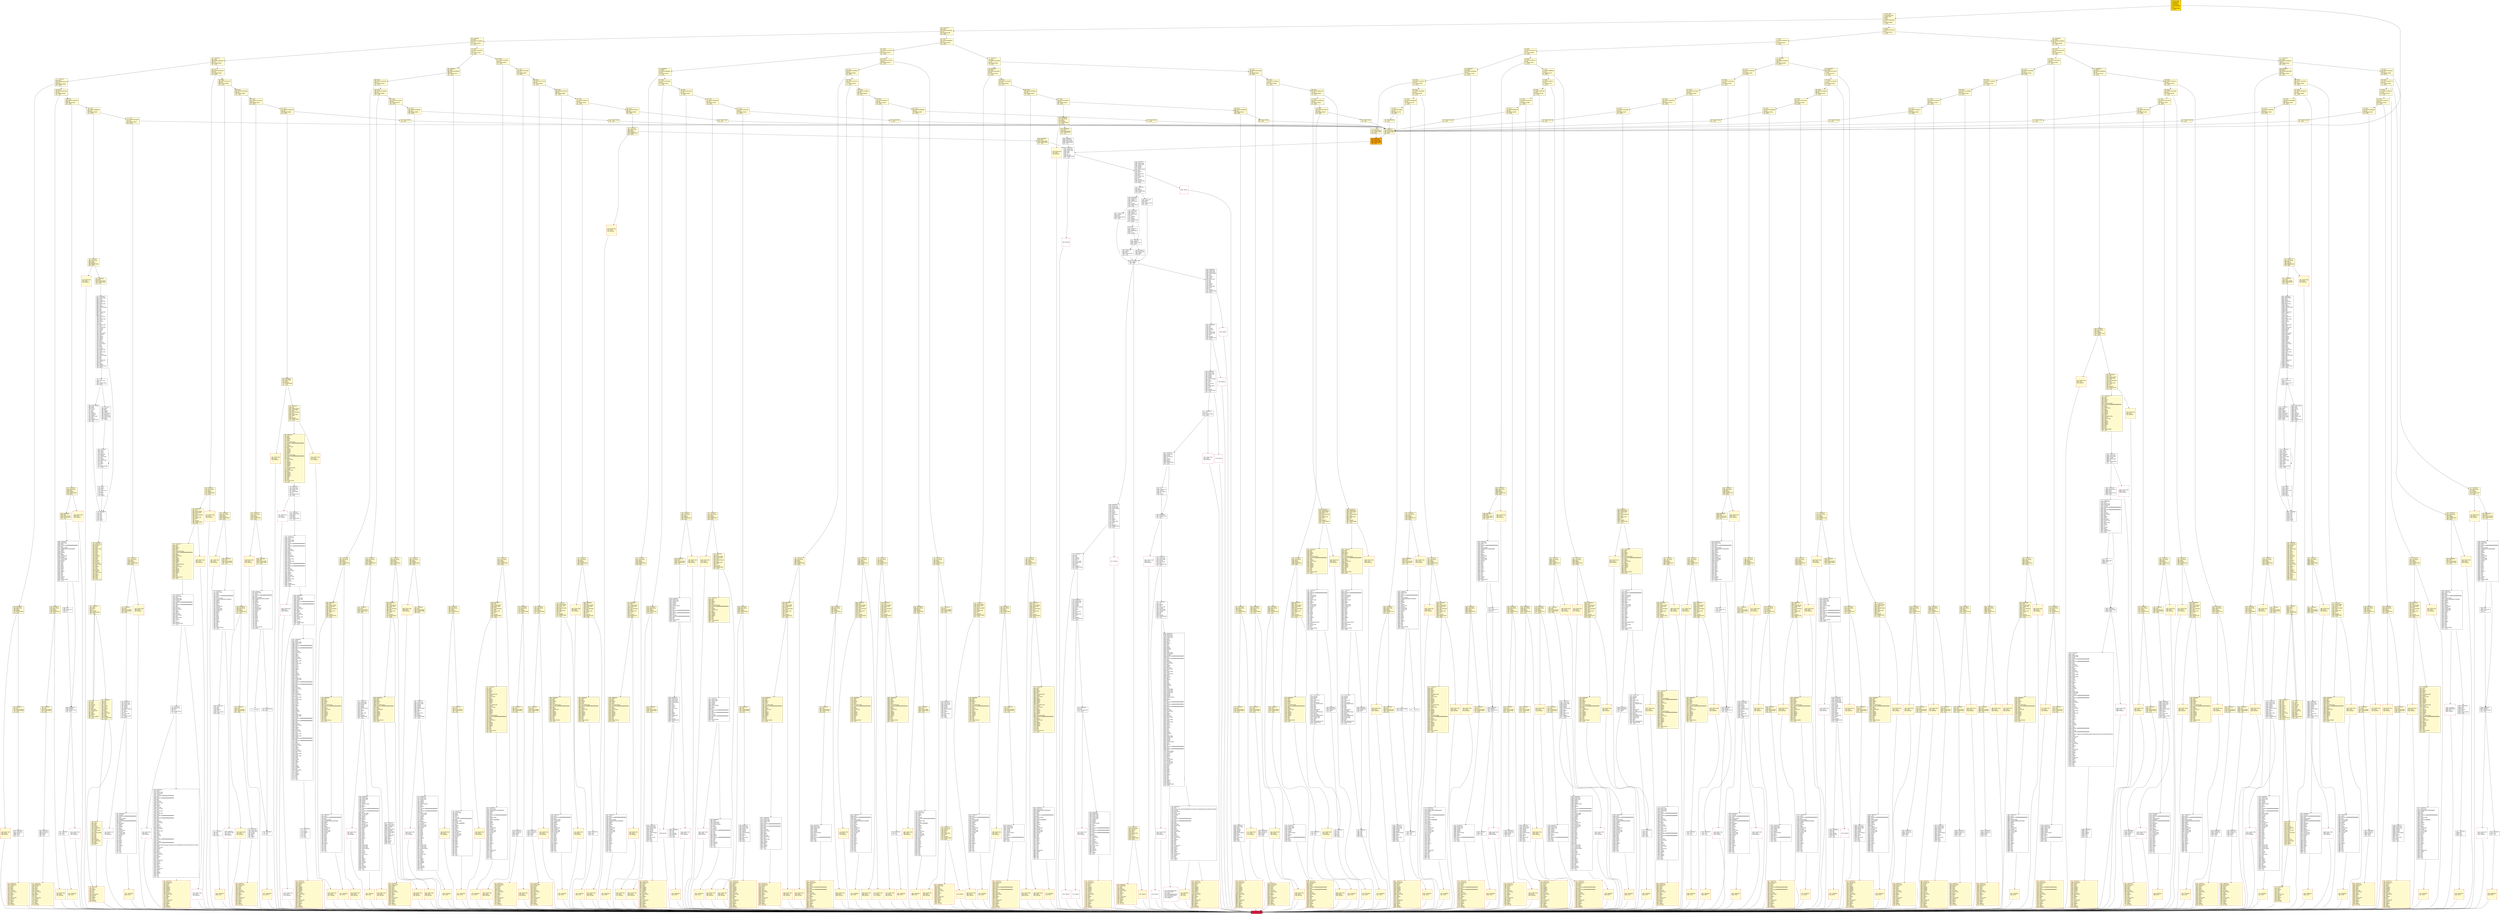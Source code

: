 digraph G {
bgcolor=transparent rankdir=UD;
node [shape=box style=filled color=black fillcolor=white fontname=arial fontcolor=black];
1432 [label="1432: JUMPDEST\l1433: POP\l1434: SWAP3\l1435: POP\l1436: POP\l1437: POP\l1438: PUSH1 0x40\l1440: MLOAD\l1441: DUP1\l1442: SWAP2\l1443: SUB\l1444: SWAP1\l1445: RETURN\l" fillcolor=lemonchiffon shape=Msquare color=crimson ];
1955 [label="1955: PUSH1 0x00\l1957: DUP1\l1958: REVERT\l" fillcolor=lemonchiffon shape=Msquare color=crimson ];
12855 [label="12855: POP\l12856: PUSH1 0x00\l12858: DUP3\l12859: GT\l" ];
888 [label="888: DUP1\l889: PUSH4 0x45bf84a8\l894: EQ\l895: PUSH2 0x0acf\l898: JUMPI\l" fillcolor=lemonchiffon ];
6325 [label="6325: INVALID\l" shape=Msquare color=crimson ];
5925 [label="5925: JUMPDEST\l5926: POP\l5927: PUSH2 0x172e\l5930: PUSH2 0x2e1c\l5933: JUMP\l" fillcolor=lemonchiffon ];
970 [label="970: DUP1\l971: PUSH4 0x354fc923\l976: EQ\l977: PUSH2 0x0916\l980: JUMPI\l" fillcolor=lemonchiffon ];
548 [label="548: JUMPDEST\l549: DUP1\l550: PUSH4 0x8ac2c680\l555: EQ\l556: PUSH2 0x0f1e\l559: JUMPI\l" fillcolor=lemonchiffon ];
4012 [label="4012: PUSH1 0x00\l4014: DUP1\l4015: REVERT\l" fillcolor=lemonchiffon shape=Msquare color=crimson ];
8108 [label="8108: PUSH1 0x00\l8110: DUP1\l8111: REVERT\l" shape=Msquare color=crimson ];
8457 [label="8457: PUSH1 0x00\l8459: SWAP1\l8460: POP\l8461: PUSH2 0x2138\l8464: JUMP\l" ];
4408 [label="4408: JUMPDEST\l4409: CALLVALUE\l4410: DUP1\l4411: ISZERO\l4412: PUSH2 0x1144\l4415: JUMPI\l" fillcolor=lemonchiffon ];
4535 [label="4535: JUMPDEST\l4536: POP\l4537: PUSH2 0x11c0\l4540: PUSH2 0x2978\l4543: JUMP\l" fillcolor=lemonchiffon ];
664 [label="664: DUP1\l665: PUSH4 0x70a9ca9c\l670: EQ\l671: PUSH2 0x0e0e\l674: JUMPI\l" fillcolor=lemonchiffon ];
2215 [label="2215: JUMPDEST\l2216: CALLVALUE\l2217: DUP1\l2218: ISZERO\l2219: PUSH2 0x08b3\l2222: JUMPI\l" fillcolor=lemonchiffon ];
10171 [label="10171: PUSH1 0x00\l10173: DUP1\l10174: REVERT\l" shape=Msquare color=crimson ];
41 [label="41: DUP1\l42: PUSH4 0xe0ae24cb\l47: GT\l48: PUSH2 0x00c1\l51: JUMPI\l" fillcolor=lemonchiffon ];
1978 [label="1978: PUSH1 0x00\l1980: DUP1\l1981: REVERT\l" fillcolor=lemonchiffon shape=Msquare color=crimson ];
11269 [label="11269: JUMPDEST\l11270: CALLER\l11271: PUSH20 0xffffffffffffffffffffffffffffffffffffffff\l11292: AND\l11293: PUSH2 0x08fc\l11296: ADDRESS\l11297: PUSH20 0xffffffffffffffffffffffffffffffffffffffff\l11318: AND\l11319: BALANCE\l11320: SWAP1\l11321: DUP2\l11322: ISZERO\l11323: MUL\l11324: SWAP1\l11325: PUSH1 0x40\l11327: MLOAD\l11328: PUSH1 0x00\l11330: PUSH1 0x40\l11332: MLOAD\l11333: DUP1\l11334: DUP4\l11335: SUB\l11336: DUP2\l11337: DUP6\l11338: DUP9\l11339: DUP9\l11340: CALL\l11341: SWAP4\l11342: POP\l11343: POP\l11344: POP\l11345: POP\l11346: POP\l11347: JUMP\l" ];
768 [label="768: PUSH2 0x049e\l771: JUMP\l" fillcolor=lemonchiffon ];
866 [label="866: DUP1\l867: PUSH4 0x434fa4aa\l872: EQ\l873: PUSH2 0x0a3b\l876: JUMPI\l" fillcolor=lemonchiffon ];
8390 [label="8390: JUMPDEST\l8391: PUSH1 0x00\l8393: PUSH1 0x03\l8395: DUP1\l8396: DUP2\l8397: GT\l8398: ISZERO\l8399: PUSH2 0x20d4\l8402: JUMPI\l" ];
593 [label="593: DUP1\l594: PUSH4 0x994c3bfd\l599: EQ\l600: PUSH2 0x1034\l603: JUMPI\l" fillcolor=lemonchiffon ];
8324 [label="8324: JUMPDEST\l8325: PUSH1 0x03\l8327: SLOAD\l8328: DUP2\l8329: JUMP\l" ];
7330 [label="7330: JUMPDEST\l7331: DUP2\l7332: PUSH1 0x0b\l7334: PUSH1 0x00\l7336: CALLER\l7337: PUSH20 0xffffffffffffffffffffffffffffffffffffffff\l7358: AND\l7359: PUSH20 0xffffffffffffffffffffffffffffffffffffffff\l7380: AND\l7381: DUP2\l7382: MSTORE\l7383: PUSH1 0x20\l7385: ADD\l7386: SWAP1\l7387: DUP2\l7388: MSTORE\l7389: PUSH1 0x20\l7391: ADD\l7392: PUSH1 0x00\l7394: SHA3\l7395: PUSH1 0x00\l7397: DUP6\l7398: PUSH20 0xffffffffffffffffffffffffffffffffffffffff\l7419: AND\l7420: PUSH20 0xffffffffffffffffffffffffffffffffffffffff\l7441: AND\l7442: DUP2\l7443: MSTORE\l7444: PUSH1 0x20\l7446: ADD\l7447: SWAP1\l7448: DUP2\l7449: MSTORE\l7450: PUSH1 0x20\l7452: ADD\l7453: PUSH1 0x00\l7455: SHA3\l7456: DUP2\l7457: SWAP1\l7458: SSTORE\l7459: POP\l7460: DUP3\l7461: PUSH20 0xffffffffffffffffffffffffffffffffffffffff\l7482: AND\l7483: CALLER\l7484: PUSH20 0xffffffffffffffffffffffffffffffffffffffff\l7505: AND\l7506: PUSH32 0x8c5be1e5ebec7d5bd14f71427d1e84f3dd0314c0f7b2291e5b200ac8c7c3b925\l7539: DUP5\l7540: PUSH1 0x40\l7542: MLOAD\l7543: DUP1\l7544: DUP3\l7545: DUP2\l7546: MSTORE\l7547: PUSH1 0x20\l7549: ADD\l7550: SWAP2\l7551: POP\l7552: POP\l7553: PUSH1 0x40\l7555: MLOAD\l7556: DUP1\l7557: SWAP2\l7558: SUB\l7559: SWAP1\l7560: LOG3\l7561: PUSH1 0x01\l7563: SWAP1\l7564: POP\l7565: SWAP3\l7566: SWAP2\l7567: POP\l7568: POP\l7569: JUMP\l" ];
9368 [label="9368: INVALID\l" shape=Msquare color=crimson ];
118 [label="118: DUP1\l119: PUSH4 0xfb86a404\l124: EQ\l125: PUSH2 0x1864\l128: JUMPI\l" fillcolor=lemonchiffon ];
3173 [label="3173: JUMPDEST\l3174: POP\l3175: PUSH2 0x0ca8\l3178: PUSH1 0x04\l3180: DUP1\l3181: CALLDATASIZE\l3182: SUB\l3183: PUSH1 0x20\l3185: DUP2\l3186: LT\l3187: ISZERO\l3188: PUSH2 0x0c7c\l3191: JUMPI\l" fillcolor=lemonchiffon ];
3882 [label="3882: JUMPDEST\l3883: POP\l3884: PUSH2 0x0f33\l3887: PUSH2 0x2660\l3890: JUMP\l" fillcolor=lemonchiffon ];
1932 [label="1932: PUSH1 0x00\l1934: DUP1\l1935: REVERT\l" fillcolor=lemonchiffon shape=Msquare color=crimson ];
6394 [label="6394: POP\l6395: PUSH1 0x14\l6397: SLOAD\l6398: CALLVALUE\l6399: GT\l6400: ISZERO\l" ];
1467 [label="1467: JUMPDEST\l1468: STOP\l" fillcolor=lemonchiffon shape=Msquare color=crimson ];
4229 [label="4229: JUMPDEST\l4230: POP\l4231: PUSH2 0x10dc\l4234: PUSH1 0x04\l4236: DUP1\l4237: CALLDATASIZE\l4238: SUB\l4239: PUSH1 0x60\l4241: DUP2\l4242: LT\l4243: ISZERO\l4244: PUSH2 0x109c\l4247: JUMPI\l" fillcolor=lemonchiffon ];
11679 [label="11679: JUMPDEST\l11680: PUSH1 0x02\l11682: PUSH1 0x01\l11684: SWAP1\l11685: SLOAD\l11686: SWAP1\l11687: PUSH2 0x0100\l11690: EXP\l11691: SWAP1\l11692: DIV\l11693: PUSH20 0xffffffffffffffffffffffffffffffffffffffff\l11714: AND\l11715: DUP2\l11716: JUMP\l" ];
2962 [label="2962: PUSH1 0x00\l2964: DUP1\l2965: REVERT\l" fillcolor=lemonchiffon shape=Msquare color=crimson ];
298 [label="298: DUP1\l299: PUSH4 0xcf43199b\l304: EQ\l305: PUSH2 0x144b\l308: JUMPI\l" fillcolor=lemonchiffon ];
3989 [label="3989: PUSH1 0x00\l3991: DUP1\l3992: REVERT\l" fillcolor=lemonchiffon shape=Msquare color=crimson ];
6037 [label="6037: PUSH1 0x00\l6039: DUP1\l6040: REVERT\l" fillcolor=lemonchiffon shape=Msquare color=crimson ];
2184 [label="2184: JUMPDEST\l2185: POP\l2186: PUSH2 0x0891\l2189: PUSH2 0x207e\l2192: JUMP\l" fillcolor=lemonchiffon ];
1794 [label="1794: JUMPDEST\l1795: PUSH1 0x40\l1797: MLOAD\l1798: DUP1\l1799: DUP3\l1800: ISZERO\l1801: ISZERO\l1802: ISZERO\l1803: ISZERO\l1804: DUP2\l1805: MSTORE\l1806: PUSH1 0x20\l1808: ADD\l1809: SWAP2\l1810: POP\l1811: POP\l1812: PUSH1 0x40\l1814: MLOAD\l1815: DUP1\l1816: SWAP2\l1817: SUB\l1818: SWAP1\l1819: RETURN\l" fillcolor=lemonchiffon shape=Msquare color=crimson ];
8491 [label="8491: PUSH1 0x01\l8493: SWAP1\l8494: POP\l8495: PUSH2 0x2138\l8498: JUMP\l" ];
12779 [label="12779: JUMPDEST\l12780: PUSH1 0x00\l12782: DUP2\l12783: PUSH1 0x0a\l12785: PUSH1 0x00\l12787: CALLER\l12788: PUSH20 0xffffffffffffffffffffffffffffffffffffffff\l12809: AND\l12810: PUSH20 0xffffffffffffffffffffffffffffffffffffffff\l12831: AND\l12832: DUP2\l12833: MSTORE\l12834: PUSH1 0x20\l12836: ADD\l12837: SWAP1\l12838: DUP2\l12839: MSTORE\l12840: PUSH1 0x20\l12842: ADD\l12843: PUSH1 0x00\l12845: SHA3\l12846: SLOAD\l12847: LT\l12848: ISZERO\l12849: DUP1\l12850: ISZERO\l12851: PUSH2 0x323c\l12854: JUMPI\l" ];
5022 [label="5022: PUSH1 0x00\l5024: DUP1\l5025: REVERT\l" fillcolor=lemonchiffon shape=Msquare color=crimson ];
0 [label="0: PUSH1 0x80\l2: PUSH1 0x40\l4: MSTORE\l5: PUSH1 0x04\l7: CALLDATASIZE\l8: LT\l9: PUSH2 0x049e\l12: JUMPI\l" fillcolor=lemonchiffon shape=Msquare fillcolor=gold ];
2407 [label="2407: JUMPDEST\l2408: CALLVALUE\l2409: DUP1\l2410: ISZERO\l2411: PUSH2 0x0973\l2414: JUMPI\l" fillcolor=lemonchiffon ];
4988 [label="4988: JUMPDEST\l4989: PUSH1 0x40\l4991: MLOAD\l4992: DUP1\l4993: DUP3\l4994: ISZERO\l4995: ISZERO\l4996: ISZERO\l4997: ISZERO\l4998: DUP2\l4999: MSTORE\l5000: PUSH1 0x20\l5002: ADD\l5003: SWAP2\l5004: POP\l5005: POP\l5006: PUSH1 0x40\l5008: MLOAD\l5009: DUP1\l5010: SWAP2\l5011: SUB\l5012: SWAP1\l5013: RETURN\l" fillcolor=lemonchiffon shape=Msquare color=crimson ];
63 [label="63: DUP1\l64: PUSH4 0xef5c27b6\l69: EQ\l70: PUSH2 0x175f\l73: JUMPI\l" fillcolor=lemonchiffon ];
6744 [label="6744: RETURNDATASIZE\l6745: PUSH1 0x00\l6747: DUP1\l6748: RETURNDATACOPY\l6749: RETURNDATASIZE\l6750: PUSH1 0x00\l6752: REVERT\l" shape=Msquare color=crimson ];
358 [label="358: DUP1\l359: PUSH4 0xbe11fe6b\l364: EQ\l365: PUSH2 0x12c0\l368: JUMPI\l" fillcolor=lemonchiffon ];
3452 [label="3452: JUMPDEST\l3453: POP\l3454: PUSH2 0x0d85\l3457: PUSH2 0x2551\l3460: JUMP\l" fillcolor=lemonchiffon ];
11574 [label="11574: JUMPDEST\l11575: DUP1\l11576: PUSH20 0xffffffffffffffffffffffffffffffffffffffff\l11597: AND\l11598: CALLVALUE\l11599: PUSH1 0x40\l11601: MLOAD\l11602: DUP1\l11603: PUSH1 0x00\l11605: ADD\l11606: SWAP1\l11607: POP\l11608: PUSH1 0x00\l11610: PUSH1 0x40\l11612: MLOAD\l11613: DUP1\l11614: DUP4\l11615: SUB\l11616: DUP2\l11617: DUP6\l11618: DUP8\l11619: GAS\l11620: CALL\l11621: SWAP3\l11622: POP\l11623: POP\l11624: POP\l11625: RETURNDATASIZE\l11626: DUP1\l11627: PUSH1 0x00\l11629: DUP2\l11630: EQ\l11631: PUSH2 0x2d94\l11634: JUMPI\l" ];
6118 [label="6118: PUSH1 0x00\l6120: DUP1\l6121: REVERT\l" fillcolor=lemonchiffon shape=Msquare color=crimson ];
2227 [label="2227: JUMPDEST\l2228: POP\l2229: PUSH2 0x08bc\l2232: PUSH2 0x2084\l2235: JUMP\l" fillcolor=lemonchiffon ];
3576 [label="3576: JUMPDEST\l3577: PUSH1 0x40\l3579: MLOAD\l3580: DUP1\l3581: DUP3\l3582: DUP2\l3583: MSTORE\l3584: PUSH1 0x20\l3586: ADD\l3587: SWAP2\l3588: POP\l3589: POP\l3590: PUSH1 0x40\l3592: MLOAD\l3593: DUP1\l3594: SWAP2\l3595: SUB\l3596: SWAP1\l3597: RETURN\l" fillcolor=lemonchiffon shape=Msquare color=crimson ];
4967 [label="4967: JUMPDEST\l4968: CALLVALUE\l4969: DUP1\l4970: ISZERO\l4971: PUSH2 0x1373\l4974: JUMPI\l" fillcolor=lemonchiffon ];
8430 [label="8430: INVALID\l" shape=Msquare color=crimson ];
5601 [label="5601: JUMPDEST\l5602: PUSH1 0x40\l5604: MLOAD\l5605: DUP1\l5606: DUP3\l5607: DUP2\l5608: MSTORE\l5609: PUSH1 0x20\l5611: ADD\l5612: SWAP2\l5613: POP\l5614: POP\l5615: PUSH1 0x40\l5617: MLOAD\l5618: DUP1\l5619: SWAP2\l5620: SUB\l5621: SWAP1\l5622: RETURN\l" fillcolor=lemonchiffon shape=Msquare color=crimson ];
7098 [label="7098: JUMPDEST\l7099: DUP2\l7100: SLOAD\l7101: DUP2\l7102: MSTORE\l7103: SWAP1\l7104: PUSH1 0x01\l7106: ADD\l7107: SWAP1\l7108: PUSH1 0x20\l7110: ADD\l7111: DUP1\l7112: DUP4\l7113: GT\l7114: PUSH2 0x1bba\l7117: JUMPI\l" ];
7156 [label="7156: PUSH1 0x00\l7158: DUP1\l7159: REVERT\l" shape=Msquare color=crimson ];
9824 [label="9824: JUMPDEST\l9825: PUSH1 0x15\l9827: SLOAD\l9828: DUP2\l9829: JUMP\l" ];
4725 [label="4725: JUMPDEST\l4726: POP\l4727: PUSH2 0x127e\l4730: PUSH2 0x2a2e\l4733: JUMP\l" fillcolor=lemonchiffon ];
10609 [label="10609: JUMPDEST\l10610: POP\l10611: SWAP3\l10612: SWAP2\l10613: POP\l10614: POP\l10615: JUMP\l" ];
839 [label="839: PUSH2 0x049e\l842: JUMP\l" fillcolor=lemonchiffon ];
1481 [label="1481: JUMPDEST\l1482: POP\l1483: PUSH2 0x0616\l1486: PUSH1 0x04\l1488: DUP1\l1489: CALLDATASIZE\l1490: SUB\l1491: PUSH1 0x40\l1493: DUP2\l1494: LT\l1495: ISZERO\l1496: PUSH2 0x05e0\l1499: JUMPI\l" fillcolor=lemonchiffon ];
4936 [label="4936: JUMPDEST\l4937: POP\l4938: PUSH2 0x1351\l4941: PUSH2 0x2a9b\l4944: JUMP\l" fillcolor=lemonchiffon ];
6370 [label="6370: INVALID\l" shape=Msquare color=crimson ];
8507 [label="8507: JUMPDEST\l8508: DUP1\l8509: PUSH20 0xffffffffffffffffffffffffffffffffffffffff\l8530: AND\l8531: PUSH2 0x08fc\l8534: CALLVALUE\l8535: SWAP1\l8536: DUP2\l8537: ISZERO\l8538: MUL\l8539: SWAP1\l8540: PUSH1 0x40\l8542: MLOAD\l8543: PUSH1 0x00\l8545: PUSH1 0x40\l8547: MLOAD\l8548: DUP1\l8549: DUP4\l8550: SUB\l8551: DUP2\l8552: DUP6\l8553: DUP9\l8554: DUP9\l8555: CALL\l8556: SWAP4\l8557: POP\l8558: POP\l8559: POP\l8560: POP\l8561: POP\l8562: POP\l8563: JUMP\l" ];
156 [label="156: DUP1\l157: PUSH4 0xea86b5b7\l162: EQ\l163: PUSH2 0x16b4\l166: JUMPI\l" fillcolor=lemonchiffon ];
6256 [label="6256: JUMPDEST\l6257: POP\l6258: PUSH2 0x1879\l6261: PUSH2 0x2fdf\l6264: JUMP\l" fillcolor=lemonchiffon ];
10098 [label="10098: JUMPDEST\l10099: DUP3\l10100: ADD\l10101: SWAP2\l10102: SWAP1\l10103: PUSH1 0x00\l10105: MSTORE\l10106: PUSH1 0x20\l10108: PUSH1 0x00\l10110: SHA3\l10111: SWAP1\l" ];
5172 [label="5172: JUMPDEST\l5173: CALLVALUE\l5174: DUP1\l5175: ISZERO\l5176: PUSH2 0x1440\l5179: JUMPI\l" fillcolor=lemonchiffon ];
7570 [label="7570: JUMPDEST\l7571: PUSH1 0x00\l7573: DUP1\l7574: DUP1\l7575: PUSH20 0xffffffffffffffffffffffffffffffffffffffff\l7596: AND\l7597: PUSH2 0x08fc\l7600: PUSH9 0x0246ddf97976680000\l7610: SWAP1\l7611: DUP2\l7612: ISZERO\l7613: MUL\l7614: SWAP1\l7615: PUSH1 0x40\l7617: MLOAD\l7618: PUSH1 0x00\l7620: PUSH1 0x40\l7622: MLOAD\l7623: DUP1\l7624: DUP4\l7625: SUB\l7626: DUP2\l7627: DUP6\l7628: DUP9\l7629: DUP9\l7630: CALL\l7631: SWAP4\l7632: POP\l7633: POP\l7634: POP\l7635: POP\l7636: PUSH2 0x1de2\l7639: JUMPI\l" ];
2654 [label="2654: JUMPDEST\l2655: DUP2\l2656: ADD\l2657: SWAP1\l2658: DUP1\l2659: DUP1\l2660: CALLDATALOAD\l2661: SWAP1\l2662: PUSH1 0x20\l2664: ADD\l2665: SWAP1\l2666: SWAP3\l2667: SWAP2\l2668: SWAP1\l2669: DUP1\l2670: CALLDATALOAD\l2671: SWAP1\l2672: PUSH1 0x20\l2674: ADD\l2675: SWAP1\l2676: SWAP3\l2677: SWAP2\l2678: SWAP1\l2679: DUP1\l2680: CALLDATALOAD\l2681: PUSH20 0xffffffffffffffffffffffffffffffffffffffff\l2702: AND\l2703: SWAP1\l2704: PUSH1 0x20\l2706: ADD\l2707: SWAP1\l2708: SWAP3\l2709: SWAP2\l2710: SWAP1\l2711: POP\l2712: POP\l2713: POP\l2714: PUSH2 0x219a\l2717: JUMP\l" fillcolor=lemonchiffon ];
8403 [label="8403: INVALID\l" shape=Msquare color=crimson ];
2878 [label="2878: JUMPDEST\l2879: PUSH1 0x40\l2881: MLOAD\l2882: DUP1\l2883: DUP3\l2884: PUSH20 0xffffffffffffffffffffffffffffffffffffffff\l2905: AND\l2906: PUSH20 0xffffffffffffffffffffffffffffffffffffffff\l2927: AND\l2928: DUP2\l2929: MSTORE\l2930: PUSH1 0x20\l2932: ADD\l2933: SWAP2\l2934: POP\l2935: POP\l2936: PUSH1 0x40\l2938: MLOAD\l2939: DUP1\l2940: SWAP2\l2941: SUB\l2942: SWAP1\l2943: RETURN\l" fillcolor=lemonchiffon shape=Msquare color=crimson ];
6095 [label="6095: PUSH1 0x00\l6097: DUP1\l6098: REVERT\l" fillcolor=lemonchiffon shape=Msquare color=crimson ];
1030 [label="1030: DUP1\l1031: PUSH4 0x27e235e3\l1036: EQ\l1037: PUSH2 0x079b\l1040: JUMPI\l" fillcolor=lemonchiffon ];
4443 [label="4443: JUMPDEST\l4444: DUP2\l4445: ADD\l4446: SWAP1\l4447: DUP1\l4448: DUP1\l4449: CALLDATALOAD\l4450: PUSH20 0xffffffffffffffffffffffffffffffffffffffff\l4471: AND\l4472: SWAP1\l4473: PUSH1 0x20\l4475: ADD\l4476: SWAP1\l4477: SWAP3\l4478: SWAP2\l4479: SWAP1\l4480: DUP1\l4481: CALLDATALOAD\l4482: SWAP1\l4483: PUSH1 0x20\l4485: ADD\l4486: SWAP1\l4487: SWAP3\l4488: SWAP2\l4489: SWAP1\l4490: POP\l4491: POP\l4492: POP\l4493: PUSH2 0x2957\l4496: JUMP\l" fillcolor=lemonchiffon ];
9991 [label="9991: JUMPDEST\l9992: PUSH1 0x06\l9994: DUP1\l9995: SLOAD\l9996: PUSH1 0x01\l9998: DUP2\l9999: PUSH1 0x01\l10001: AND\l10002: ISZERO\l10003: PUSH2 0x0100\l10006: MUL\l10007: SUB\l10008: AND\l10009: PUSH1 0x02\l10011: SWAP1\l10012: DIV\l10013: DUP1\l10014: PUSH1 0x1f\l10016: ADD\l10017: PUSH1 0x20\l10019: DUP1\l10020: SWAP2\l10021: DIV\l10022: MUL\l10023: PUSH1 0x20\l10025: ADD\l10026: PUSH1 0x40\l10028: MLOAD\l10029: SWAP1\l10030: DUP2\l10031: ADD\l10032: PUSH1 0x40\l10034: MSTORE\l10035: DUP1\l10036: SWAP3\l10037: SWAP2\l10038: SWAP1\l10039: DUP2\l10040: DUP2\l10041: MSTORE\l10042: PUSH1 0x20\l10044: ADD\l10045: DUP3\l10046: DUP1\l10047: SLOAD\l10048: PUSH1 0x01\l10050: DUP2\l10051: PUSH1 0x01\l10053: AND\l10054: ISZERO\l10055: PUSH2 0x0100\l10058: MUL\l10059: SUB\l10060: AND\l10061: PUSH1 0x02\l10063: SWAP1\l10064: DIV\l10065: DUP1\l10066: ISZERO\l10067: PUSH2 0x279d\l10070: JUMPI\l" ];
5075 [label="5075: PUSH1 0x00\l5077: DUP1\l5078: REVERT\l" fillcolor=lemonchiffon shape=Msquare color=crimson ];
4544 [label="4544: JUMPDEST\l4545: PUSH1 0x40\l4547: MLOAD\l4548: DUP1\l4549: DUP3\l4550: DUP2\l4551: MSTORE\l4552: PUSH1 0x20\l4554: ADD\l4555: SWAP2\l4556: POP\l4557: POP\l4558: PUSH1 0x40\l4560: MLOAD\l4561: DUP1\l4562: SWAP2\l4563: SUB\l4564: SWAP1\l4565: RETURN\l" fillcolor=lemonchiffon shape=Msquare color=crimson ];
1407 [label="1407: DUP1\l1408: DUP3\l1409: SUB\l1410: DUP1\l1411: MLOAD\l1412: PUSH1 0x01\l1414: DUP4\l1415: PUSH1 0x20\l1417: SUB\l1418: PUSH2 0x0100\l1421: EXP\l1422: SUB\l1423: NOT\l1424: AND\l1425: DUP2\l1426: MSTORE\l1427: PUSH1 0x20\l1429: ADD\l1430: SWAP2\l1431: POP\l" fillcolor=lemonchiffon ];
2530 [label="2530: JUMPDEST\l2531: STOP\l" fillcolor=lemonchiffon shape=Msquare color=crimson ];
3030 [label="3030: PUSH1 0x00\l3032: DUP1\l3033: REVERT\l" fillcolor=lemonchiffon shape=Msquare color=crimson ];
4893 [label="4893: JUMPDEST\l4894: POP\l4895: PUSH2 0x1326\l4898: PUSH2 0x2a95\l4901: JUMP\l" fillcolor=lemonchiffon ];
6343 [label="6343: INVALID\l" shape=Msquare color=crimson ];
10932 [label="10932: JUMPDEST\l10933: PUSH1 0x10\l10935: SLOAD\l10936: DUP2\l10937: JUMP\l" ];
5957 [label="5957: JUMPDEST\l5958: PUSH1 0x40\l5960: MLOAD\l5961: DUP1\l5962: DUP3\l5963: ISZERO\l5964: ISZERO\l5965: ISZERO\l5966: ISZERO\l5967: DUP2\l5968: MSTORE\l5969: PUSH1 0x20\l5971: ADD\l5972: SWAP2\l5973: POP\l5974: POP\l5975: PUSH1 0x40\l5977: MLOAD\l5978: DUP1\l5979: SWAP2\l5980: SUB\l5981: SWAP1\l5982: RETURN\l" fillcolor=lemonchiffon shape=Msquare color=crimson ];
2361 [label="2361: JUMPDEST\l2362: DUP2\l2363: ADD\l2364: SWAP1\l2365: DUP1\l2366: DUP1\l2367: CALLDATALOAD\l2368: PUSH20 0xffffffffffffffffffffffffffffffffffffffff\l2389: AND\l2390: SWAP1\l2391: PUSH1 0x20\l2393: ADD\l2394: SWAP1\l2395: SWAP3\l2396: SWAP2\l2397: SWAP1\l2398: POP\l2399: POP\l2400: POP\l2401: PUSH2 0x20c3\l2404: JUMP\l" fillcolor=lemonchiffon ];
8773 [label="8773: JUMPDEST\l8774: EQ\l8775: PUSH2 0x224f\l8778: JUMPI\l" ];
1300 [label="1300: JUMPDEST\l1301: STOP\l" fillcolor=lemonchiffon shape=Msquare color=crimson ];
2324 [label="2324: JUMPDEST\l2325: STOP\l" fillcolor=lemonchiffon shape=Msquare color=crimson ];
11207 [label="11207: JUMPDEST\l11208: PUSH1 0x0d\l11210: PUSH1 0x00\l11212: SWAP1\l11213: SLOAD\l11214: SWAP1\l11215: PUSH2 0x0100\l11218: EXP\l11219: SWAP1\l11220: DIV\l11221: PUSH20 0xffffffffffffffffffffffffffffffffffffffff\l11242: AND\l11243: DUP2\l11244: JUMP\l" ];
5921 [label="5921: PUSH1 0x00\l5923: DUP1\l5924: REVERT\l" fillcolor=lemonchiffon shape=Msquare color=crimson ];
5490 [label="5490: JUMPDEST\l5491: CALLVALUE\l5492: DUP1\l5493: ISZERO\l5494: PUSH2 0x157e\l5497: JUMPI\l" fillcolor=lemonchiffon ];
3289 [label="3289: JUMPDEST\l3290: CALLVALUE\l3291: DUP1\l3292: ISZERO\l3293: PUSH2 0x0ce5\l3296: JUMPI\l" fillcolor=lemonchiffon ];
772 [label="772: JUMPDEST\l773: DUP1\l774: PUSH4 0x491c5680\l779: GT\l780: PUSH2 0x034b\l783: JUMPI\l" fillcolor=lemonchiffon ];
1828 [label="1828: PUSH1 0x00\l1830: DUP1\l1831: REVERT\l" fillcolor=lemonchiffon shape=Msquare color=crimson ];
3878 [label="3878: PUSH1 0x00\l3880: DUP1\l3881: REVERT\l" fillcolor=lemonchiffon shape=Msquare color=crimson ];
3301 [label="3301: JUMPDEST\l3302: POP\l3303: PUSH2 0x0cee\l3306: PUSH2 0x2420\l3309: JUMP\l" fillcolor=lemonchiffon ];
12075 [label="12075: PUSH1 0x00\l12077: DUP1\l12078: REVERT\l" shape=Msquare color=crimson ];
724 [label="724: DUP1\l725: PUSH4 0x5eb944da\l730: EQ\l731: PUSH2 0x0caa\l734: JUMPI\l" fillcolor=lemonchiffon ];
1302 [label="1302: JUMPDEST\l1303: CALLVALUE\l1304: DUP1\l1305: ISZERO\l1306: PUSH2 0x0522\l1309: JUMPI\l" fillcolor=lemonchiffon ];
5407 [label="5407: JUMPDEST\l5408: STOP\l" fillcolor=lemonchiffon shape=Msquare color=crimson ];
1068 [label="1068: DUP1\l1069: PUSH4 0x095ea7b3\l1074: EQ\l1075: PUSH2 0x05bd\l1078: JUMPI\l" fillcolor=lemonchiffon ];
582 [label="582: DUP1\l583: PUSH4 0x95d89b41\l588: EQ\l589: PUSH2 0x0fa4\l592: JUMPI\l" fillcolor=lemonchiffon ];
2865 [label="2865: PUSH1 0x00\l2867: DUP1\l2868: REVERT\l" fillcolor=lemonchiffon shape=Msquare color=crimson ];
4386 [label="4386: JUMPDEST\l4387: PUSH1 0x40\l4389: MLOAD\l4390: DUP1\l4391: DUP3\l4392: DUP2\l4393: MSTORE\l4394: PUSH1 0x20\l4396: ADD\l4397: SWAP2\l4398: POP\l4399: POP\l4400: PUSH1 0x40\l4402: MLOAD\l4403: DUP1\l4404: SWAP2\l4405: SUB\l4406: SWAP1\l4407: RETURN\l" fillcolor=lemonchiffon shape=Msquare color=crimson ];
324 [label="324: JUMPDEST\l325: DUP1\l326: PUSH4 0xa9059cbb\l331: GT\l332: PUSH2 0x01dd\l335: JUMPI\l" fillcolor=lemonchiffon ];
6297 [label="6297: JUMPDEST\l6298: PUSH1 0x16\l6300: PUSH1 0x00\l6302: PUSH2 0x0100\l6305: EXP\l6306: DUP2\l6307: SLOAD\l6308: DUP2\l6309: PUSH1 0xff\l6311: MUL\l6312: NOT\l6313: AND\l6314: SWAP1\l6315: DUP4\l6316: PUSH1 0x03\l6318: DUP2\l6319: GT\l6320: ISZERO\l6321: PUSH2 0x18b6\l6324: JUMPI\l" ];
5944 [label="5944: PUSH1 0x00\l5946: DUP1\l5947: REVERT\l" fillcolor=lemonchiffon shape=Msquare color=crimson ];
1851 [label="1851: PUSH1 0x00\l1853: DUP1\l1854: REVERT\l" fillcolor=lemonchiffon shape=Msquare color=crimson ];
6970 [label="6970: PUSH1 0x00\l6972: DUP1\l6973: REVERT\l" shape=Msquare color=crimson ];
3034 [label="3034: JUMPDEST\l3035: DUP2\l3036: ADD\l3037: SWAP1\l3038: DUP1\l3039: DUP1\l3040: CALLDATALOAD\l3041: PUSH20 0xffffffffffffffffffffffffffffffffffffffff\l3062: AND\l3063: SWAP1\l3064: PUSH1 0x20\l3066: ADD\l3067: SWAP1\l3068: SWAP3\l3069: SWAP2\l3070: SWAP1\l3071: POP\l3072: POP\l3073: POP\l3074: PUSH2 0x2360\l3077: JUMP\l" fillcolor=lemonchiffon ];
5384 [label="5384: JUMPDEST\l5385: STOP\l" fillcolor=lemonchiffon shape=Msquare color=crimson ];
899 [label="899: PUSH2 0x049e\l902: JUMP\l" fillcolor=lemonchiffon ];
10369 [label="10369: JUMPDEST\l10370: ISZERO\l10371: PUSH2 0x288b\l10374: JUMPI\l" ];
6131 [label="6131: JUMPDEST\l6132: PUSH1 0x40\l6134: MLOAD\l6135: DUP1\l6136: DUP3\l6137: PUSH20 0xffffffffffffffffffffffffffffffffffffffff\l6158: AND\l6159: PUSH20 0xffffffffffffffffffffffffffffffffffffffff\l6180: AND\l6181: DUP2\l6182: MSTORE\l6183: PUSH1 0x20\l6185: ADD\l6186: SWAP2\l6187: POP\l6188: POP\l6189: PUSH1 0x40\l6191: MLOAD\l6192: DUP1\l6193: SWAP2\l6194: SUB\l6195: SWAP1\l6196: RETURN\l" fillcolor=lemonchiffon shape=Msquare color=crimson ];
7939 [label="7939: PUSH1 0x00\l7941: DUP1\l7942: REVERT\l" shape=Msquare color=crimson ];
4566 [label="4566: JUMPDEST\l4567: CALLVALUE\l4568: DUP1\l4569: ISZERO\l4570: PUSH2 0x11e2\l4573: JUMPI\l" fillcolor=lemonchiffon ];
347 [label="347: DUP1\l348: PUSH4 0xbc41ab32\l353: EQ\l354: PUSH2 0x1269\l357: JUMPI\l" fillcolor=lemonchiffon ];
2822 [label="2822: PUSH1 0x00\l2824: DUP1\l2825: REVERT\l" fillcolor=lemonchiffon shape=Msquare color=crimson ];
3532 [label="3532: JUMPDEST\l3533: DUP2\l3534: ADD\l3535: SWAP1\l3536: DUP1\l3537: DUP1\l3538: CALLDATALOAD\l3539: PUSH20 0xffffffffffffffffffffffffffffffffffffffff\l3560: AND\l3561: SWAP1\l3562: PUSH1 0x20\l3564: ADD\l3565: SWAP1\l3566: SWAP3\l3567: SWAP2\l3568: SWAP1\l3569: POP\l3570: POP\l3571: POP\l3572: PUSH2 0x2564\l3575: JUMP\l" fillcolor=lemonchiffon ];
11877 [label="11877: JUMPDEST\l" ];
3391 [label="3391: JUMPDEST\l3392: STOP\l" fillcolor=lemonchiffon shape=Msquare color=crimson ];
1314 [label="1314: JUMPDEST\l1315: POP\l1316: PUSH2 0x052b\l1319: PUSH2 0x1b41\l1322: JUMP\l" fillcolor=lemonchiffon ];
2083 [label="2083: JUMPDEST\l2084: POP\l2085: PUSH2 0x087a\l2088: PUSH1 0x04\l2090: DUP1\l2091: CALLDATASIZE\l2092: SUB\l2093: PUSH1 0x60\l2095: DUP2\l2096: LT\l2097: ISZERO\l2098: PUSH2 0x083a\l2101: JUMPI\l" fillcolor=lemonchiffon ];
11717 [label="11717: JUMPDEST\l11718: PUSH1 0x00\l11720: PUSH8 0x8ac7230489e80000\l11729: SWAP1\l11730: POP\l11731: DUP2\l11732: PUSH20 0xffffffffffffffffffffffffffffffffffffffff\l11753: AND\l11754: PUSH2 0x08fc\l11757: DUP3\l11758: PUSH8 0xffffffffffffffff\l11767: AND\l11768: SWAP1\l11769: DUP2\l11770: ISZERO\l11771: MUL\l11772: SWAP1\l11773: PUSH1 0x40\l11775: MLOAD\l11776: PUSH1 0x00\l11778: PUSH1 0x40\l11780: MLOAD\l11781: DUP1\l11782: DUP4\l11783: SUB\l11784: DUP2\l11785: DUP6\l11786: DUP9\l11787: DUP9\l11788: CALL\l11789: SWAP4\l11790: POP\l11791: POP\l11792: POP\l11793: POP\l11794: POP\l11795: PUSH1 0x00\l11797: SWAP1\l11798: POP\l11799: POP\l11800: POP\l11801: POP\l11802: POP\l11803: JUMP\l" ];
5936 [label="5936: JUMPDEST\l5937: CALLVALUE\l5938: DUP1\l5939: ISZERO\l5940: PUSH2 0x173c\l5943: JUMPI\l" fillcolor=lemonchiffon ];
3855 [label="3855: PUSH1 0x00\l3857: DUP1\l3858: REVERT\l" fillcolor=lemonchiffon shape=Msquare color=crimson ];
4713 [label="4713: JUMPDEST\l4714: CALLVALUE\l4715: DUP1\l4716: ISZERO\l4717: PUSH2 0x1275\l4720: JUMPI\l" fillcolor=lemonchiffon ];
8478 [label="8478: POP\l8479: PUSH1 0x12\l8481: SLOAD\l8482: TIMESTAMP\l8483: GT\l8484: ISZERO\l" ];
5288 [label="5288: JUMPDEST\l5289: POP\l5290: PUSH2 0x14b1\l5293: PUSH2 0x2bc7\l5296: JUMP\l" fillcolor=lemonchiffon ];
3778 [label="3778: JUMPDEST\l3779: POP\l3780: PUSH2 0x0f05\l3783: PUSH1 0x04\l3785: DUP1\l3786: CALLDATASIZE\l3787: SUB\l3788: PUSH1 0x20\l3790: DUP2\l3791: LT\l3792: ISZERO\l3793: PUSH2 0x0ed9\l3796: JUMPI\l" fillcolor=lemonchiffon ];
2060 [label="2060: JUMPDEST\l2061: POP\l2062: PUSH2 0x0815\l2065: PUSH2 0x1f96\l2068: JUMP\l" fillcolor=lemonchiffon ];
7084 [label="7084: JUMPDEST\l7085: DUP3\l7086: ADD\l7087: SWAP2\l7088: SWAP1\l7089: PUSH1 0x00\l7091: MSTORE\l7092: PUSH1 0x20\l7094: PUSH1 0x00\l7096: SHA3\l7097: SWAP1\l" ];
1090 [label="1090: DUP1\l1091: PUSH4 0x18160ddd\l1096: EQ\l1097: PUSH2 0x0647\l1100: JUMPI\l" fillcolor=lemonchiffon ];
4889 [label="4889: PUSH1 0x00\l4891: DUP1\l4892: REVERT\l" fillcolor=lemonchiffon shape=Msquare color=crimson ];
2779 [label="2779: JUMPDEST\l2780: POP\l2781: PUSH2 0x0ae4\l2784: PUSH2 0x22b9\l2787: JUMP\l" fillcolor=lemonchiffon ];
4682 [label="4682: JUMPDEST\l4683: POP\l4684: PUSH2 0x1253\l4687: PUSH2 0x2a28\l4690: JUMP\l" fillcolor=lemonchiffon ];
6964 [label="6964: JUMPDEST\l6965: ISZERO\l6966: PUSH2 0x1b3e\l6969: JUMPI\l" ];
5991 [label="5991: PUSH1 0x00\l5993: DUP1\l5994: REVERT\l" fillcolor=lemonchiffon shape=Msquare color=crimson ];
11635 [label="11635: PUSH1 0x40\l11637: MLOAD\l11638: SWAP2\l11639: POP\l11640: PUSH1 0x1f\l11642: NOT\l11643: PUSH1 0x3f\l11645: RETURNDATASIZE\l11646: ADD\l11647: AND\l11648: DUP3\l11649: ADD\l11650: PUSH1 0x40\l11652: MSTORE\l11653: RETURNDATASIZE\l11654: DUP3\l11655: MSTORE\l11656: RETURNDATASIZE\l11657: PUSH1 0x00\l11659: PUSH1 0x20\l11661: DUP5\l11662: ADD\l11663: RETURNDATACOPY\l11664: PUSH2 0x2d99\l11667: JUMP\l" ];
1127 [label="1127: JUMPDEST\l1128: DUP1\l1129: PUSH3 0x2e1316\l1133: EQ\l1134: PUSH2 0x04a9\l1137: JUMPI\l" fillcolor=lemonchiffon ];
8112 [label="8112: JUMPDEST\l8113: PUSH1 0x18\l8115: PUSH1 0x01\l8117: SWAP1\l8118: SLOAD\l8119: SWAP1\l8120: PUSH2 0x0100\l8123: EXP\l8124: SWAP1\l8125: DIV\l8126: PUSH20 0xffffffffffffffffffffffffffffffffffffffff\l8147: AND\l8148: PUSH20 0xffffffffffffffffffffffffffffffffffffffff\l8169: AND\l8170: PUSH2 0x08fc\l8173: PUSH1 0x19\l8175: SLOAD\l8176: SWAP1\l8177: DUP2\l8178: ISZERO\l8179: MUL\l8180: SWAP1\l8181: PUSH1 0x40\l8183: MLOAD\l8184: PUSH1 0x00\l8186: PUSH1 0x40\l8188: MLOAD\l8189: DUP1\l8190: DUP4\l8191: SUB\l8192: DUP2\l8193: DUP6\l8194: DUP9\l8195: DUP9\l8196: CALL\l8197: SWAP4\l8198: POP\l8199: POP\l8200: POP\l8201: POP\l8202: POP\l8203: PUSH1 0x01\l8205: PUSH1 0x18\l8207: PUSH1 0x00\l8209: PUSH2 0x0100\l8212: EXP\l8213: DUP2\l8214: SLOAD\l8215: DUP2\l8216: PUSH1 0xff\l8218: MUL\l8219: NOT\l8220: AND\l8221: SWAP1\l8222: DUP4\l8223: ISZERO\l8224: ISZERO\l8225: MUL\l8226: OR\l8227: SWAP1\l8228: SSTORE\l8229: POP\l8230: JUMP\l" ];
4975 [label="4975: PUSH1 0x00\l4977: DUP1\l4978: REVERT\l" fillcolor=lemonchiffon shape=Msquare color=crimson ];
12053 [label="12053: JUMPDEST\l12054: PUSH1 0x02\l12056: PUSH1 0x00\l12058: SWAP1\l12059: SLOAD\l12060: SWAP1\l12061: PUSH2 0x0100\l12064: EXP\l12065: SWAP1\l12066: DIV\l12067: PUSH1 0xff\l12069: AND\l12070: ISZERO\l12071: PUSH2 0x2f2f\l12074: JUMPI\l" ];
4160 [label="4160: JUMPDEST\l4161: POP\l4162: PUSH2 0x1049\l4165: PUSH2 0x27a5\l4168: JUMP\l" fillcolor=lemonchiffon ];
417 [label="417: JUMPDEST\l418: DUP1\l419: PUSH4 0xa9059cbb\l424: EQ\l425: PUSH2 0x1138\l428: JUMPI\l" fillcolor=lemonchiffon ];
402 [label="402: DUP1\l403: PUSH4 0xc59ee1dc\l408: EQ\l409: PUSH2 0x1396\l412: JUMPI\l" fillcolor=lemonchiffon ];
11673 [label="11673: JUMPDEST\l11674: POP\l11675: POP\l11676: POP\l11677: POP\l11678: JUMP\l" ];
6209 [label="6209: JUMPDEST\l6210: POP\l6211: PUSH2 0x184a\l6214: PUSH2 0x2fcc\l6217: JUMP\l" fillcolor=lemonchiffon ];
10071 [label="10071: DUP1\l10072: PUSH1 0x1f\l10074: LT\l10075: PUSH2 0x2772\l10078: JUMPI\l" ];
11970 [label="11970: POP\l11971: PUSH1 0x01\l11973: DUP1\l11974: EQ\l" ];
3847 [label="3847: JUMPDEST\l3848: CALLVALUE\l3849: DUP1\l3850: ISZERO\l3851: PUSH2 0x0f13\l3854: JUMPI\l" fillcolor=lemonchiffon ];
10583 [label="10583: JUMPDEST\l10584: PUSH1 0x00\l10586: PUSH1 0x13\l10588: SLOAD\l10589: TIMESTAMP\l10590: GT\l10591: PUSH2 0x2967\l10594: JUMPI\l" ];
1149 [label="1149: DUP1\l1150: PUSH4 0x06a3a385\l1155: EQ\l1156: PUSH2 0x04ff\l1159: JUMPI\l" fillcolor=lemonchiffon ];
6014 [label="6014: PUSH1 0x00\l6016: DUP1\l6017: REVERT\l" fillcolor=lemonchiffon shape=Msquare color=crimson ];
11881 [label="11881: JUMPDEST\l11882: PUSH1 0x1a\l11884: PUSH1 0x00\l11886: SWAP1\l11887: SLOAD\l11888: SWAP1\l11889: PUSH2 0x0100\l11892: EXP\l11893: SWAP1\l11894: DIV\l11895: PUSH1 0xff\l11897: AND\l11898: DUP2\l11899: JUMP\l" ];
9369 [label="9369: JUMPDEST\l9370: MUL\l9371: OR\l9372: SWAP1\l9373: SSTORE\l9374: POP\l9375: JUMP\l" ];
5488 [label="5488: JUMPDEST\l5489: STOP\l" fillcolor=lemonchiffon shape=Msquare color=crimson ];
1820 [label="1820: JUMPDEST\l1821: CALLVALUE\l1822: DUP1\l1823: ISZERO\l1824: PUSH2 0x0728\l1827: JUMPI\l" fillcolor=lemonchiffon ];
4932 [label="4932: PUSH1 0x00\l4934: DUP1\l4935: REVERT\l" fillcolor=lemonchiffon shape=Msquare color=crimson ];
3324 [label="3324: JUMPDEST\l3325: POP\l3326: PUSH2 0x0d3f\l3329: PUSH1 0x04\l3331: DUP1\l3332: CALLDATASIZE\l3333: SUB\l3334: PUSH1 0x20\l3336: DUP2\l3337: LT\l3338: ISZERO\l3339: PUSH2 0x0d13\l3342: JUMPI\l" fillcolor=lemonchiffon ];
2767 [label="2767: JUMPDEST\l2768: CALLVALUE\l2769: DUP1\l2770: ISZERO\l2771: PUSH2 0x0adb\l2774: JUMPI\l" fillcolor=lemonchiffon ];
817 [label="817: DUP1\l818: PUSH4 0x55390eb3\l823: EQ\l824: PUSH2 0x0bc4\l827: JUMPI\l" fillcolor=lemonchiffon ];
7741 [label="7741: JUMPDEST\l" ];
877 [label="877: DUP1\l878: PUSH4 0x44df8e70\l883: EQ\l884: PUSH2 0x0aa0\l887: JUMPI\l" fillcolor=lemonchiffon ];
2405 [label="2405: JUMPDEST\l2406: STOP\l" fillcolor=lemonchiffon shape=Msquare color=crimson ];
4659 [label="4659: JUMPDEST\l4660: POP\l4661: PUSH2 0x123c\l4664: PUSH2 0x29c0\l4667: JUMP\l" fillcolor=lemonchiffon ];
1874 [label="1874: PUSH1 0x00\l1876: DUP1\l1877: REVERT\l" fillcolor=lemonchiffon shape=Msquare color=crimson ];
5230 [label="5230: JUMPDEST\l5231: DUP2\l5232: ADD\l5233: SWAP1\l5234: DUP1\l5235: DUP1\l5236: CALLDATALOAD\l5237: PUSH20 0xffffffffffffffffffffffffffffffffffffffff\l5258: AND\l5259: SWAP1\l5260: PUSH1 0x20\l5262: ADD\l5263: SWAP1\l5264: SWAP3\l5265: SWAP2\l5266: SWAP1\l5267: POP\l5268: POP\l5269: POP\l5270: PUSH2 0x2b86\l5273: JUMP\l" fillcolor=lemonchiffon ];
2826 [label="2826: JUMPDEST\l2827: POP\l2828: PUSH2 0x0b13\l2831: PUSH2 0x22cb\l2834: JUMP\l" fillcolor=lemonchiffon ];
4670 [label="4670: JUMPDEST\l4671: CALLVALUE\l4672: DUP1\l4673: ISZERO\l4674: PUSH2 0x124a\l4677: JUMPI\l" fillcolor=lemonchiffon ];
4800 [label="4800: JUMPDEST\l4801: CALLVALUE\l4802: DUP1\l4803: ISZERO\l4804: PUSH2 0x12cc\l4807: JUMPI\l" fillcolor=lemonchiffon ];
3931 [label="3931: PUSH1 0x00\l3933: DUP1\l3934: REVERT\l" fillcolor=lemonchiffon shape=Msquare color=crimson ];
6018 [label="6018: JUMPDEST\l6019: POP\l6020: PUSH2 0x17c5\l6023: PUSH1 0x04\l6025: DUP1\l6026: CALLDATASIZE\l6027: SUB\l6028: PUSH1 0x20\l6030: DUP2\l6031: LT\l6032: ISZERO\l6033: PUSH2 0x1799\l6036: JUMPI\l" fillcolor=lemonchiffon ];
992 [label="992: PUSH2 0x049e\l995: JUMP\l" fillcolor=lemonchiffon ];
9553 [label="9553: JUMPDEST\l9554: PUSH1 0x16\l9556: PUSH1 0x00\l9558: SWAP1\l9559: SLOAD\l9560: SWAP1\l9561: PUSH2 0x0100\l9564: EXP\l9565: SWAP1\l9566: DIV\l9567: PUSH1 0xff\l9569: AND\l9570: DUP2\l9571: JUMP\l" ];
11100 [label="11100: PUSH1 0x00\l11102: DUP1\l11103: REVERT\l" shape=Msquare color=crimson ];
10599 [label="10599: JUMPDEST\l10600: PUSH2 0x2971\l10603: DUP4\l10604: DUP4\l10605: PUSH2 0x31eb\l10608: JUMP\l" ];
7065 [label="7065: PUSH2 0x0100\l7068: DUP1\l7069: DUP4\l7070: SLOAD\l7071: DIV\l7072: MUL\l7073: DUP4\l7074: MSTORE\l7075: SWAP2\l7076: PUSH1 0x20\l7078: ADD\l7079: SWAP2\l7080: PUSH2 0x1bd7\l7083: JUMP\l" ];
5712 [label="5712: JUMPDEST\l5713: PUSH1 0x40\l5715: MLOAD\l5716: DUP1\l5717: DUP3\l5718: PUSH20 0xffffffffffffffffffffffffffffffffffffffff\l5739: AND\l5740: PUSH20 0xffffffffffffffffffffffffffffffffffffffff\l5761: AND\l5762: DUP2\l5763: MSTORE\l5764: PUSH1 0x20\l5766: ADD\l5767: SWAP2\l5768: POP\l5769: POP\l5770: PUSH1 0x40\l5772: MLOAD\l5773: DUP1\l5774: SWAP2\l5775: SUB\l5776: SWAP1\l5777: RETURN\l" fillcolor=lemonchiffon shape=Msquare color=crimson ];
11439 [label="11439: JUMPDEST\l11440: PUSH1 0x00\l11442: PUSH1 0x0b\l11444: PUSH1 0x00\l11446: DUP5\l11447: PUSH20 0xffffffffffffffffffffffffffffffffffffffff\l11468: AND\l11469: PUSH20 0xffffffffffffffffffffffffffffffffffffffff\l11490: AND\l11491: DUP2\l11492: MSTORE\l11493: PUSH1 0x20\l11495: ADD\l11496: SWAP1\l11497: DUP2\l11498: MSTORE\l11499: PUSH1 0x20\l11501: ADD\l11502: PUSH1 0x00\l11504: SHA3\l11505: PUSH1 0x00\l11507: DUP4\l11508: PUSH20 0xffffffffffffffffffffffffffffffffffffffff\l11529: AND\l11530: PUSH20 0xffffffffffffffffffffffffffffffffffffffff\l11551: AND\l11552: DUP2\l11553: MSTORE\l11554: PUSH1 0x20\l11556: ADD\l11557: SWAP1\l11558: DUP2\l11559: MSTORE\l11560: PUSH1 0x20\l11562: ADD\l11563: PUSH1 0x00\l11565: SHA3\l11566: SLOAD\l11567: SWAP1\l11568: POP\l11569: SWAP3\l11570: SWAP2\l11571: POP\l11572: POP\l11573: JUMP\l" ];
9229 [label="9229: JUMPDEST\l9230: PUSH1 0x02\l9232: PUSH1 0x00\l9234: SWAP1\l9235: SLOAD\l9236: SWAP1\l9237: PUSH2 0x0100\l9240: EXP\l9241: SWAP1\l9242: DIV\l9243: PUSH1 0xff\l9245: AND\l9246: DUP2\l9247: JUMP\l" ];
4109 [label="4109: DUP1\l4110: DUP3\l4111: SUB\l4112: DUP1\l4113: MLOAD\l4114: PUSH1 0x01\l4116: DUP4\l4117: PUSH1 0x20\l4119: SUB\l4120: PUSH2 0x0100\l4123: EXP\l4124: SUB\l4125: NOT\l4126: AND\l4127: DUP2\l4128: MSTORE\l4129: PUSH1 0x20\l4131: ADD\l4132: SWAP2\l4133: POP\l" fillcolor=lemonchiffon ];
1704 [label="1704: PUSH1 0x00\l1706: DUP1\l1707: REVERT\l" fillcolor=lemonchiffon shape=Msquare color=crimson ];
2728 [label="2728: PUSH1 0x00\l2730: DUP1\l2731: REVERT\l" fillcolor=lemonchiffon shape=Msquare color=crimson ];
4025 [label="4025: JUMPDEST\l4026: PUSH1 0x40\l4028: MLOAD\l4029: DUP1\l4030: DUP1\l4031: PUSH1 0x20\l4033: ADD\l4034: DUP3\l4035: DUP2\l4036: SUB\l4037: DUP3\l4038: MSTORE\l4039: DUP4\l4040: DUP2\l4041: DUP2\l4042: MLOAD\l4043: DUP2\l4044: MSTORE\l4045: PUSH1 0x20\l4047: ADD\l4048: SWAP2\l4049: POP\l4050: DUP1\l4051: MLOAD\l4052: SWAP1\l4053: PUSH1 0x20\l4055: ADD\l4056: SWAP1\l4057: DUP1\l4058: DUP4\l4059: DUP4\l4060: PUSH1 0x00\l" fillcolor=lemonchiffon ];
10452 [label="10452: PUSH1 0x01\l10454: DUP3\l10455: ADD\l10456: SWAP2\l10457: POP\l10458: PUSH2 0x28e3\l10461: JUMP\l" ];
10622 [label="10622: JUMPDEST\l10623: DUP1\l10624: PUSH20 0xffffffffffffffffffffffffffffffffffffffff\l10645: AND\l10646: PUSH2 0x08fc\l10649: PUSH9 0x0246ddf97976680000\l10659: SWAP1\l10660: DUP2\l10661: ISZERO\l10662: MUL\l10663: SWAP1\l10664: PUSH1 0x40\l10666: MLOAD\l10667: PUSH1 0x00\l10669: PUSH1 0x40\l10671: MLOAD\l10672: DUP1\l10673: DUP4\l10674: SUB\l10675: DUP2\l10676: DUP6\l10677: DUP9\l10678: DUP9\l10679: CALL\l10680: SWAP4\l10681: POP\l10682: POP\l10683: POP\l10684: POP\l10685: POP\l10686: POP\l10687: JUMP\l" ];
6371 [label="6371: JUMPDEST\l6372: EQ\l6373: PUSH2 0x18ed\l6376: JUMPI\l" ];
1214 [label="1214: JUMPDEST\l1215: PUSH1 0x40\l1217: MLOAD\l1218: DUP1\l1219: DUP3\l1220: DUP2\l1221: MSTORE\l1222: PUSH1 0x20\l1224: ADD\l1225: SWAP2\l1226: POP\l1227: POP\l1228: PUSH1 0x40\l1230: MLOAD\l1231: DUP1\l1232: SWAP2\l1233: SUB\l1234: SWAP1\l1235: RETURN\l" fillcolor=lemonchiffon shape=Msquare color=crimson ];
5274 [label="5274: JUMPDEST\l5275: STOP\l" fillcolor=lemonchiffon shape=Msquare color=crimson ];
996 [label="996: JUMPDEST\l997: DUP1\l998: PUSH4 0x240987ad\l1003: EQ\l1004: PUSH2 0x071c\l1007: JUMPI\l" fillcolor=lemonchiffon ];
2236 [label="2236: JUMPDEST\l2237: PUSH1 0x40\l2239: MLOAD\l2240: DUP1\l2241: DUP3\l2242: DUP2\l2243: MSTORE\l2244: PUSH1 0x20\l2246: ADD\l2247: SWAP2\l2248: POP\l2249: POP\l2250: PUSH1 0x40\l2252: MLOAD\l2253: DUP1\l2254: SWAP2\l2255: SUB\l2256: SWAP1\l2257: RETURN\l" fillcolor=lemonchiffon shape=Msquare color=crimson ];
500 [label="500: DUP1\l501: PUSH4 0x9e5d7729\l506: EQ\l507: PUSH2 0x1062\l510: JUMPI\l" fillcolor=lemonchiffon ];
1924 [label="1924: JUMPDEST\l1925: CALLVALUE\l1926: DUP1\l1927: ISZERO\l1928: PUSH2 0x0790\l1931: JUMPI\l" fillcolor=lemonchiffon ];
9908 [label="9908: PUSH1 0x00\l9910: DUP1\l9911: REVERT\l" shape=Msquare color=crimson ];
9466 [label="9466: JUMPDEST\l9467: DUP1\l9468: PUSH1 0x0d\l9470: PUSH1 0x00\l9472: PUSH2 0x0100\l9475: EXP\l9476: DUP2\l9477: SLOAD\l9478: DUP2\l9479: PUSH20 0xffffffffffffffffffffffffffffffffffffffff\l9500: MUL\l9501: NOT\l9502: AND\l9503: SWAP1\l9504: DUP4\l9505: PUSH20 0xffffffffffffffffffffffffffffffffffffffff\l9526: AND\l9527: MUL\l9528: OR\l9529: SWAP1\l9530: SSTORE\l9531: POP\l9532: POP\l9533: JUMP\l" ];
8889 [label="8889: JUMPDEST\l8890: PUSH1 0x00\l8892: DUP1\l8893: SWAP1\l8894: SLOAD\l8895: SWAP1\l8896: PUSH2 0x0100\l8899: EXP\l8900: SWAP1\l8901: DIV\l8902: PUSH1 0xff\l8904: AND\l8905: DUP2\l8906: JUMP\l" ];
5820 [label="5820: PUSH1 0x00\l5822: DUP1\l5823: REVERT\l" fillcolor=lemonchiffon shape=Msquare color=crimson ];
3774 [label="3774: PUSH1 0x00\l3776: DUP1\l3777: REVERT\l" fillcolor=lemonchiffon shape=Msquare color=crimson ];
1205 [label="1205: JUMPDEST\l1206: POP\l1207: PUSH2 0x04be\l1210: PUSH2 0x1add\l1213: JUMP\l" fillcolor=lemonchiffon ];
2193 [label="2193: JUMPDEST\l2194: PUSH1 0x40\l2196: MLOAD\l2197: DUP1\l2198: DUP3\l2199: DUP2\l2200: MSTORE\l2201: PUSH1 0x20\l2203: ADD\l2204: SWAP2\l2205: POP\l2206: POP\l2207: PUSH1 0x40\l2209: MLOAD\l2210: DUP1\l2211: SWAP2\l2212: SUB\l2213: SWAP1\l2214: RETURN\l" fillcolor=lemonchiffon shape=Msquare color=crimson ];
11975 [label="11975: JUMPDEST\l11976: ISZERO\l11977: PUSH2 0x2ed1\l11980: JUMPI\l" ];
3716 [label="3716: PUSH1 0x00\l3718: DUP1\l3719: REVERT\l" fillcolor=lemonchiffon shape=Msquare color=crimson ];
3720 [label="3720: JUMPDEST\l3721: DUP2\l3722: ADD\l3723: SWAP1\l3724: DUP1\l3725: DUP1\l3726: CALLDATALOAD\l3727: PUSH20 0xffffffffffffffffffffffffffffffffffffffff\l3748: AND\l3749: SWAP1\l3750: PUSH1 0x20\l3752: ADD\l3753: SWAP1\l3754: SWAP3\l3755: SWAP2\l3756: SWAP1\l3757: POP\l3758: POP\l3759: POP\l3760: PUSH2 0x25d3\l3763: JUMP\l" fillcolor=lemonchiffon ];
2720 [label="2720: JUMPDEST\l2721: CALLVALUE\l2722: DUP1\l2723: ISZERO\l2724: PUSH2 0x0aac\l2727: JUMPI\l" fillcolor=lemonchiffon ];
1558 [label="1558: JUMPDEST\l1559: PUSH1 0x40\l1561: MLOAD\l1562: DUP1\l1563: DUP3\l1564: ISZERO\l1565: ISZERO\l1566: ISZERO\l1567: ISZERO\l1568: DUP2\l1569: MSTORE\l1570: PUSH1 0x20\l1572: ADD\l1573: SWAP2\l1574: POP\l1575: POP\l1576: PUSH1 0x40\l1578: MLOAD\l1579: DUP1\l1580: SWAP2\l1581: SUB\l1582: SWAP1\l1583: RETURN\l" fillcolor=lemonchiffon shape=Msquare color=crimson ];
3476 [label="3476: INVALID\l" fillcolor=lemonchiffon shape=Msquare color=crimson ];
8689 [label="8689: JUMPDEST\l8690: PUSH1 0x00\l8692: PUSH2 0x21fb\l8695: PUSH2 0x20c6\l8698: JUMP\l" ];
4734 [label="4734: JUMPDEST\l4735: PUSH1 0x40\l4737: MLOAD\l4738: DUP1\l4739: DUP3\l4740: PUSH20 0xffffffffffffffffffffffffffffffffffffffff\l4761: AND\l4762: PUSH20 0xffffffffffffffffffffffffffffffffffffffff\l4783: AND\l4784: DUP2\l4785: MSTORE\l4786: PUSH1 0x20\l4788: ADD\l4789: SWAP2\l4790: POP\l4791: POP\l4792: PUSH1 0x40\l4794: MLOAD\l4795: DUP1\l4796: SWAP2\l4797: SUB\l4798: SWAP1\l4799: RETURN\l" fillcolor=lemonchiffon shape=Msquare color=crimson ];
1681 [label="1681: PUSH1 0x00\l1683: DUP1\l1684: REVERT\l" fillcolor=lemonchiffon shape=Msquare color=crimson ];
806 [label="806: DUP1\l807: PUSH4 0x550c16d4\l812: EQ\l813: PUSH2 0x0b80\l816: JUMPI\l" fillcolor=lemonchiffon ];
2443 [label="2443: INVALID\l" fillcolor=lemonchiffon shape=Msquare color=crimson ];
489 [label="489: DUP1\l490: PUSH4 0x9c30b1a7\l495: EQ\l496: PUSH2 0x104b\l499: JUMPI\l" fillcolor=lemonchiffon ];
6959 [label="6959: POP\l6960: PUSH1 0x01\l6962: DUP1\l6963: EQ\l" ];
11423 [label="11423: JUMPDEST\l11424: ISZERO\l11425: PUSH2 0x2ca9\l11428: JUMPI\l" ];
1843 [label="1843: JUMPDEST\l1844: CALLVALUE\l1845: DUP1\l1846: ISZERO\l1847: PUSH2 0x073f\l1850: JUMPI\l" fillcolor=lemonchiffon ];
3240 [label="3240: JUMPDEST\l3241: STOP\l" fillcolor=lemonchiffon shape=Msquare color=crimson ];
9150 [label="9150: JUMPDEST\l9151: PUSH1 0x60\l9153: SWAP2\l9154: POP\l" ];
544 [label="544: PUSH2 0x049e\l547: JUMP\l" fillcolor=lemonchiffon ];
9248 [label="9248: JUMPDEST\l9249: PUSH1 0x0c\l9251: PUSH1 0x00\l9253: SWAP1\l9254: SLOAD\l9255: SWAP1\l9256: PUSH2 0x0100\l9259: EXP\l9260: SWAP1\l9261: DIV\l9262: PUSH20 0xffffffffffffffffffffffffffffffffffffffff\l9283: AND\l9284: PUSH20 0xffffffffffffffffffffffffffffffffffffffff\l9305: AND\l9306: CALLER\l9307: PUSH20 0xffffffffffffffffffffffffffffffffffffffff\l9328: AND\l9329: EQ\l9330: PUSH2 0x247a\l9333: JUMPI\l" ];
4601 [label="4601: JUMPDEST\l4602: DUP2\l4603: ADD\l4604: SWAP1\l4605: DUP1\l4606: DUP1\l4607: CALLDATALOAD\l4608: PUSH20 0xffffffffffffffffffffffffffffffffffffffff\l4629: AND\l4630: SWAP1\l4631: PUSH1 0x20\l4633: ADD\l4634: SWAP1\l4635: SWAP3\l4636: SWAP2\l4637: SWAP1\l4638: POP\l4639: POP\l4640: POP\l4641: PUSH2 0x297e\l4644: JUMP\l" fillcolor=lemonchiffon ];
1387 [label="1387: JUMPDEST\l1388: POP\l1389: POP\l1390: POP\l1391: POP\l1392: SWAP1\l1393: POP\l1394: SWAP1\l1395: DUP2\l1396: ADD\l1397: SWAP1\l1398: PUSH1 0x1f\l1400: AND\l1401: DUP1\l1402: ISZERO\l1403: PUSH2 0x0598\l1406: JUMPI\l" fillcolor=lemonchiffon ];
604 [label="604: PUSH2 0x049e\l607: JUMP\l" fillcolor=lemonchiffon ];
6445 [label="6445: JUMPDEST\l6446: CALLVALUE\l6447: PUSH1 0x10\l6449: PUSH1 0x00\l6451: DUP3\l6452: DUP3\l6453: SLOAD\l6454: ADD\l6455: SWAP3\l6456: POP\l6457: POP\l6458: DUP2\l6459: SWAP1\l6460: SSTORE\l6461: POP\l6462: DUP1\l6463: PUSH1 0x0a\l6465: PUSH1 0x00\l6467: CALLER\l6468: PUSH20 0xffffffffffffffffffffffffffffffffffffffff\l6489: AND\l6490: PUSH20 0xffffffffffffffffffffffffffffffffffffffff\l6511: AND\l6512: DUP2\l6513: MSTORE\l6514: PUSH1 0x20\l6516: ADD\l6517: SWAP1\l6518: DUP2\l6519: MSTORE\l6520: PUSH1 0x20\l6522: ADD\l6523: PUSH1 0x00\l6525: SHA3\l6526: PUSH1 0x00\l6528: DUP3\l6529: DUP3\l6530: SLOAD\l6531: ADD\l6532: SWAP3\l6533: POP\l6534: POP\l6535: DUP2\l6536: SWAP1\l6537: SSTORE\l6538: POP\l6539: DUP1\l6540: PUSH1 0x0a\l6542: PUSH1 0x00\l6544: PUSH1 0x09\l6546: PUSH1 0x00\l6548: SWAP1\l6549: SLOAD\l6550: SWAP1\l6551: PUSH2 0x0100\l6554: EXP\l6555: SWAP1\l6556: DIV\l6557: PUSH20 0xffffffffffffffffffffffffffffffffffffffff\l6578: AND\l6579: PUSH20 0xffffffffffffffffffffffffffffffffffffffff\l6600: AND\l6601: PUSH20 0xffffffffffffffffffffffffffffffffffffffff\l6622: AND\l6623: DUP2\l6624: MSTORE\l6625: PUSH1 0x20\l6627: ADD\l6628: SWAP1\l6629: DUP2\l6630: MSTORE\l6631: PUSH1 0x20\l6633: ADD\l6634: PUSH1 0x00\l6636: SHA3\l6637: PUSH1 0x00\l6639: DUP3\l6640: DUP3\l6641: SLOAD\l6642: SUB\l6643: SWAP3\l6644: POP\l6645: POP\l6646: DUP2\l6647: SWAP1\l6648: SSTORE\l6649: POP\l6650: PUSH1 0x0d\l6652: PUSH1 0x00\l6654: SWAP1\l6655: SLOAD\l6656: SWAP1\l6657: PUSH2 0x0100\l6660: EXP\l6661: SWAP1\l6662: DIV\l6663: PUSH20 0xffffffffffffffffffffffffffffffffffffffff\l6684: AND\l6685: PUSH20 0xffffffffffffffffffffffffffffffffffffffff\l6706: AND\l6707: PUSH2 0x08fc\l6710: CALLVALUE\l6711: SWAP1\l6712: DUP2\l6713: ISZERO\l6714: MUL\l6715: SWAP1\l6716: PUSH1 0x40\l6718: MLOAD\l6719: PUSH1 0x00\l6721: PUSH1 0x40\l6723: MLOAD\l6724: DUP1\l6725: DUP4\l6726: SUB\l6727: DUP2\l6728: DUP6\l6729: DUP9\l6730: DUP9\l6731: CALL\l6732: SWAP4\l6733: POP\l6734: POP\l6735: POP\l6736: POP\l6737: ISZERO\l6738: DUP1\l6739: ISZERO\l6740: PUSH2 0x1a61\l6743: JUMPI\l" ];
4171 [label="4171: JUMPDEST\l4172: CALLVALUE\l4173: DUP1\l4174: ISZERO\l4175: PUSH2 0x1057\l4178: JUMPI\l" fillcolor=lemonchiffon ];
1673 [label="1673: JUMPDEST\l1674: CALLVALUE\l1675: DUP1\l1676: ISZERO\l1677: PUSH2 0x0695\l1680: JUMPI\l" fillcolor=lemonchiffon ];
8783 [label="8783: JUMPDEST\l8784: PUSH1 0x00\l8786: PUSH1 0x0a\l8788: PUSH1 0x00\l8790: PUSH1 0x09\l8792: PUSH1 0x00\l8794: SWAP1\l8795: SLOAD\l8796: SWAP1\l8797: PUSH2 0x0100\l8800: EXP\l8801: SWAP1\l8802: DIV\l8803: PUSH20 0xffffffffffffffffffffffffffffffffffffffff\l8824: AND\l8825: PUSH20 0xffffffffffffffffffffffffffffffffffffffff\l8846: AND\l8847: PUSH20 0xffffffffffffffffffffffffffffffffffffffff\l8868: AND\l8869: DUP2\l8870: MSTORE\l8871: PUSH1 0x20\l8873: ADD\l8874: SWAP1\l8875: DUP2\l8876: MSTORE\l8877: PUSH1 0x20\l8879: ADD\l8880: PUSH1 0x00\l8882: SHA3\l8883: DUP2\l8884: SWAP1\l8885: SSTORE\l8886: POP\l8887: SWAP1\l8888: JUMP\l" ];
3685 [label="3685: JUMPDEST\l3686: CALLVALUE\l3687: DUP1\l3688: ISZERO\l3689: PUSH2 0x0e71\l3692: JUMPI\l" fillcolor=lemonchiffon ];
4316 [label="4316: JUMPDEST\l4317: STOP\l" fillcolor=lemonchiffon shape=Msquare color=crimson ];
287 [label="287: DUP1\l288: PUSH4 0xcb3e64fd\l293: EQ\l294: PUSH2 0x1434\l297: JUMPI\l" fillcolor=lemonchiffon ];
1360 [label="1360: JUMPDEST\l1361: DUP4\l1362: DUP2\l1363: LT\l1364: ISZERO\l1365: PUSH2 0x056b\l1368: JUMPI\l" fillcolor=lemonchiffon ];
4318 [label="4318: JUMPDEST\l4319: CALLVALUE\l4320: DUP1\l4321: ISZERO\l4322: PUSH2 0x10ea\l4325: JUMPI\l" fillcolor=lemonchiffon ];
8231 [label="8231: JUMPDEST\l8232: PUSH1 0x00\l8234: PUSH8 0x8ac7230489e80000\l8243: SWAP1\l8244: POP\l8245: DUP2\l8246: PUSH20 0xffffffffffffffffffffffffffffffffffffffff\l8267: AND\l8268: PUSH2 0x08fc\l8271: DUP3\l8272: PUSH8 0xffffffffffffffff\l8281: AND\l8282: SWAP1\l8283: DUP2\l8284: ISZERO\l8285: MUL\l8286: SWAP1\l8287: PUSH1 0x40\l8289: MLOAD\l8290: PUSH1 0x00\l8292: PUSH1 0x40\l8294: MLOAD\l8295: DUP1\l8296: DUP4\l8297: SUB\l8298: DUP2\l8299: DUP6\l8300: DUP9\l8301: DUP9\l8302: CALL\l8303: SWAP4\l8304: POP\l8305: POP\l8306: POP\l8307: POP\l8308: POP\l8309: PUSH1 0x00\l8311: SWAP1\l8312: POP\l8313: POP\l8314: POP\l8315: POP\l8316: POP\l8317: JUMP\l" ];
6244 [label="6244: JUMPDEST\l6245: CALLVALUE\l6246: DUP1\l6247: ISZERO\l6248: PUSH2 0x1870\l6251: JUMPI\l" fillcolor=lemonchiffon ];
4377 [label="4377: JUMPDEST\l4378: POP\l4379: PUSH2 0x1122\l4382: PUSH2 0x2951\l4385: JUMP\l" fillcolor=lemonchiffon ];
1469 [label="1469: JUMPDEST\l1470: CALLVALUE\l1471: DUP1\l1472: ISZERO\l1473: PUSH2 0x05c9\l1476: JUMPI\l" fillcolor=lemonchiffon ];
5824 [label="5824: JUMPDEST\l5825: POP\l5826: PUSH2 0x1717\l5829: PUSH1 0x04\l5831: DUP1\l5832: CALLDATASIZE\l5833: SUB\l5834: PUSH1 0x60\l5836: DUP2\l5837: LT\l5838: ISZERO\l5839: PUSH2 0x16d7\l5842: JUMPI\l" fillcolor=lemonchiffon ];
1257 [label="1257: JUMPDEST\l1258: PUSH1 0x40\l1260: MLOAD\l1261: DUP1\l1262: DUP3\l1263: DUP2\l1264: MSTORE\l1265: PUSH1 0x20\l1267: ADD\l1268: SWAP2\l1269: POP\l1270: POP\l1271: PUSH1 0x40\l1273: MLOAD\l1274: DUP1\l1275: SWAP2\l1276: SUB\l1277: SWAP1\l1278: RETURN\l" fillcolor=lemonchiffon shape=Msquare color=crimson ];
3801 [label="3801: JUMPDEST\l3802: DUP2\l3803: ADD\l3804: SWAP1\l3805: DUP1\l3806: DUP1\l3807: CALLDATALOAD\l3808: PUSH20 0xffffffffffffffffffffffffffffffffffffffff\l3829: AND\l3830: SWAP1\l3831: PUSH1 0x20\l3833: ADD\l3834: SWAP1\l3835: SWAP3\l3836: SWAP2\l3837: SWAP1\l3838: POP\l3839: POP\l3840: POP\l3841: PUSH2 0x2615\l3844: JUMP\l" fillcolor=lemonchiffon ];
9012 [label="9012: PUSH1 0x40\l9014: MLOAD\l9015: SWAP2\l9016: POP\l9017: PUSH1 0x1f\l9019: NOT\l9020: PUSH1 0x3f\l9022: RETURNDATASIZE\l9023: ADD\l9024: AND\l9025: DUP3\l9026: ADD\l9027: PUSH1 0x40\l9029: MSTORE\l9030: RETURNDATASIZE\l9031: DUP3\l9032: MSTORE\l9033: RETURNDATASIZE\l9034: PUSH1 0x00\l9036: PUSH1 0x20\l9038: DUP5\l9039: ADD\l9040: RETURNDATACOPY\l9041: PUSH2 0x235a\l9044: JUMP\l" ];
1190 [label="1190: JUMPDEST\l1191: POP\l1192: STOP\l" fillcolor=lemonchiffon shape=Msquare color=crimson ];
12476 [label="12476: JUMPDEST\l12477: DUP2\l12478: PUSH1 0x0a\l12480: PUSH1 0x00\l12482: DUP7\l12483: PUSH20 0xffffffffffffffffffffffffffffffffffffffff\l12504: AND\l12505: PUSH20 0xffffffffffffffffffffffffffffffffffffffff\l12526: AND\l12527: DUP2\l12528: MSTORE\l12529: PUSH1 0x20\l12531: ADD\l12532: SWAP1\l12533: DUP2\l12534: MSTORE\l12535: PUSH1 0x20\l12537: ADD\l12538: PUSH1 0x00\l12540: SHA3\l12541: PUSH1 0x00\l12543: DUP3\l12544: DUP3\l12545: SLOAD\l12546: SUB\l12547: SWAP3\l12548: POP\l12549: POP\l12550: DUP2\l12551: SWAP1\l12552: SSTORE\l12553: POP\l12554: DUP2\l12555: PUSH1 0x0a\l12557: PUSH1 0x00\l12559: DUP6\l12560: PUSH20 0xffffffffffffffffffffffffffffffffffffffff\l12581: AND\l12582: PUSH20 0xffffffffffffffffffffffffffffffffffffffff\l12603: AND\l12604: DUP2\l12605: MSTORE\l12606: PUSH1 0x20\l12608: ADD\l12609: SWAP1\l12610: DUP2\l12611: MSTORE\l12612: PUSH1 0x20\l12614: ADD\l12615: PUSH1 0x00\l12617: SHA3\l12618: PUSH1 0x00\l12620: DUP3\l12621: DUP3\l12622: SLOAD\l12623: ADD\l12624: SWAP3\l12625: POP\l12626: POP\l12627: DUP2\l12628: SWAP1\l12629: SSTORE\l12630: POP\l12631: DUP2\l12632: PUSH1 0x0b\l12634: PUSH1 0x00\l12636: DUP7\l12637: PUSH20 0xffffffffffffffffffffffffffffffffffffffff\l12658: AND\l12659: PUSH20 0xffffffffffffffffffffffffffffffffffffffff\l12680: AND\l12681: DUP2\l12682: MSTORE\l12683: PUSH1 0x20\l12685: ADD\l12686: SWAP1\l12687: DUP2\l12688: MSTORE\l12689: PUSH1 0x20\l12691: ADD\l12692: PUSH1 0x00\l12694: SHA3\l12695: PUSH1 0x00\l12697: DUP6\l12698: PUSH20 0xffffffffffffffffffffffffffffffffffffffff\l12719: AND\l12720: PUSH20 0xffffffffffffffffffffffffffffffffffffffff\l12741: AND\l12742: DUP2\l12743: MSTORE\l12744: PUSH1 0x20\l12746: ADD\l12747: SWAP1\l12748: DUP2\l12749: MSTORE\l12750: PUSH1 0x20\l12752: ADD\l12753: PUSH1 0x00\l12755: SHA3\l12756: PUSH1 0x00\l12758: DUP3\l12759: DUP3\l12760: SLOAD\l12761: SUB\l12762: SWAP3\l12763: POP\l12764: POP\l12765: DUP2\l12766: SWAP1\l12767: SSTORE\l12768: POP\l12769: PUSH1 0x01\l12771: SWAP1\l12772: POP\l12773: SWAP4\l12774: SWAP3\l12775: POP\l12776: POP\l12777: POP\l12778: JUMP\l" ];
5444 [label="5444: JUMPDEST\l5445: DUP2\l5446: ADD\l5447: SWAP1\l5448: DUP1\l5449: DUP1\l5450: CALLDATALOAD\l5451: PUSH20 0xffffffffffffffffffffffffffffffffffffffff\l5472: AND\l5473: SWAP1\l5474: PUSH1 0x20\l5476: ADD\l5477: SWAP1\l5478: SWAP3\l5479: SWAP2\l5480: SWAP1\l5481: POP\l5482: POP\l5483: POP\l5484: PUSH2 0x2cac\l5487: JUMP\l" fillcolor=lemonchiffon ];
4183 [label="4183: JUMPDEST\l4184: POP\l4185: PUSH2 0x1060\l4188: PUSH2 0x2836\l4191: JUMP\l" fillcolor=lemonchiffon ];
9117 [label="9117: PUSH1 0x40\l9119: MLOAD\l9120: SWAP2\l9121: POP\l9122: PUSH1 0x1f\l9124: NOT\l9125: PUSH1 0x3f\l9127: RETURNDATASIZE\l9128: ADD\l9129: AND\l9130: DUP3\l9131: ADD\l9132: PUSH1 0x40\l9134: MSTORE\l9135: RETURNDATASIZE\l9136: DUP3\l9137: MSTORE\l9138: RETURNDATASIZE\l9139: PUSH1 0x00\l9141: PUSH1 0x20\l9143: DUP5\l9144: ADD\l9145: RETURNDATACOPY\l9146: PUSH2 0x23c3\l9149: JUMP\l" ];
1008 [label="1008: DUP1\l1009: PUSH4 0x24ebdd34\l1014: EQ\l1015: PUSH2 0x0733\l1018: JUMPI\l" fillcolor=lemonchiffon ];
4808 [label="4808: PUSH1 0x00\l4810: DUP1\l4811: REVERT\l" fillcolor=lemonchiffon shape=Msquare color=crimson ];
9534 [label="9534: JUMPDEST\l9535: PUSH1 0x16\l9537: PUSH1 0x01\l9539: SWAP1\l9540: SLOAD\l9541: SWAP1\l9542: PUSH2 0x0100\l9545: EXP\l9546: SWAP1\l9547: DIV\l9548: PUSH1 0xff\l9550: AND\l9551: DUP2\l9552: JUMP\l" ];
6381 [label="6381: JUMPDEST\l6382: PUSH1 0x15\l6384: SLOAD\l6385: CALLVALUE\l6386: LT\l6387: ISZERO\l6388: DUP1\l6389: ISZERO\l6390: PUSH2 0x1901\l6393: JUMPI\l" ];
11981 [label="11981: PUSH1 0x00\l11983: DUP1\l11984: REVERT\l" shape=Msquare color=crimson ];
369 [label="369: DUP1\l370: PUSH4 0xbf604019\l375: EQ\l376: PUSH2 0x1311\l379: JUMPI\l" fillcolor=lemonchiffon ];
3619 [label="3619: JUMPDEST\l3620: PUSH1 0x40\l3622: MLOAD\l3623: DUP1\l3624: DUP3\l3625: PUSH20 0xffffffffffffffffffffffffffffffffffffffff\l3646: AND\l3647: PUSH20 0xffffffffffffffffffffffffffffffffffffffff\l3668: AND\l3669: DUP2\l3670: MSTORE\l3671: PUSH1 0x20\l3673: ADD\l3674: SWAP2\l3675: POP\l3676: POP\l3677: PUSH1 0x40\l3679: MLOAD\l3680: DUP1\l3681: SWAP2\l3682: SUB\l3683: SWAP1\l3684: RETURN\l" fillcolor=lemonchiffon shape=Msquare color=crimson ];
828 [label="828: DUP1\l829: PUSH4 0x5729ff74\l834: EQ\l835: PUSH2 0x0c08\l838: JUMPI\l" fillcolor=lemonchiffon ];
5843 [label="5843: PUSH1 0x00\l5845: DUP1\l5846: REVERT\l" fillcolor=lemonchiffon shape=Msquare color=crimson ];
3797 [label="3797: PUSH1 0x00\l3799: DUP1\l3800: REVERT\l" fillcolor=lemonchiffon shape=Msquare color=crimson ];
12198 [label="12198: JUMPDEST\l12199: PUSH1 0x0c\l12201: PUSH1 0x00\l12203: SWAP1\l12204: SLOAD\l12205: SWAP1\l12206: PUSH2 0x0100\l12209: EXP\l12210: SWAP1\l12211: DIV\l12212: PUSH20 0xffffffffffffffffffffffffffffffffffffffff\l12233: AND\l12234: DUP2\l12235: JUMP\l" ];
4004 [label="4004: JUMPDEST\l4005: CALLVALUE\l4006: DUP1\l4007: ISZERO\l4008: PUSH2 0x0fb0\l4011: JUMPI\l" fillcolor=lemonchiffon ];
2775 [label="2775: PUSH1 0x00\l2777: DUP1\l2778: REVERT\l" fillcolor=lemonchiffon shape=Msquare color=crimson ];
1236 [label="1236: JUMPDEST\l1237: CALLVALUE\l1238: DUP1\l1239: ISZERO\l1240: PUSH2 0x04e0\l1243: JUMPI\l" fillcolor=lemonchiffon ];
2280 [label="2280: JUMPDEST\l2281: DUP2\l2282: ADD\l2283: SWAP1\l2284: DUP1\l2285: DUP1\l2286: CALLDATALOAD\l2287: PUSH20 0xffffffffffffffffffffffffffffffffffffffff\l2308: AND\l2309: SWAP1\l2310: PUSH1 0x20\l2312: ADD\l2313: SWAP1\l2314: SWAP3\l2315: SWAP2\l2316: SWAP1\l2317: POP\l2318: POP\l2319: POP\l2320: PUSH2 0x208a\l2323: JUMP\l" fillcolor=lemonchiffon ];
3310 [label="3310: JUMPDEST\l3311: STOP\l" fillcolor=lemonchiffon shape=Msquare color=crimson ];
533 [label="533: DUP1\l534: PUSH4 0xa858a350\l539: EQ\l540: PUSH2 0x110d\l543: JUMPI\l" fillcolor=lemonchiffon ];
3161 [label="3161: JUMPDEST\l3162: CALLVALUE\l3163: DUP1\l3164: ISZERO\l3165: PUSH2 0x0c65\l3168: JUMPI\l" fillcolor=lemonchiffon ];
4831 [label="4831: PUSH1 0x00\l4833: DUP1\l4834: REVERT\l" fillcolor=lemonchiffon shape=Msquare color=crimson ];
5691 [label="5691: JUMPDEST\l5692: CALLVALUE\l5693: DUP1\l5694: ISZERO\l5695: PUSH2 0x1647\l5698: JUMPI\l" fillcolor=lemonchiffon ];
2069 [label="2069: JUMPDEST\l2070: STOP\l" fillcolor=lemonchiffon shape=Msquare color=crimson ];
5207 [label="5207: JUMPDEST\l5208: POP\l5209: PUSH2 0x149a\l5212: PUSH1 0x04\l5214: DUP1\l5215: CALLDATASIZE\l5216: SUB\l5217: PUSH1 0x20\l5219: DUP2\l5220: LT\l5221: ISZERO\l5222: PUSH2 0x146e\l5225: JUMPI\l" fillcolor=lemonchiffon ];
1160 [label="1160: DUP1\l1161: PUSH4 0x06fdde03\l1166: EQ\l1167: PUSH2 0x0516\l1170: JUMPI\l" fillcolor=lemonchiffon ];
205 [label="205: DUP1\l206: PUSH4 0xd3573ba5\l211: EQ\l212: PUSH2 0x14f3\l215: JUMPI\l" fillcolor=lemonchiffon ];
2741 [label="2741: JUMPDEST\l2742: PUSH1 0x40\l2744: MLOAD\l2745: DUP1\l2746: DUP3\l2747: ISZERO\l2748: ISZERO\l2749: ISZERO\l2750: ISZERO\l2751: DUP2\l2752: MSTORE\l2753: PUSH1 0x20\l2755: ADD\l2756: SWAP2\l2757: POP\l2758: POP\l2759: PUSH1 0x40\l2761: MLOAD\l2762: DUP1\l2763: SWAP2\l2764: SUB\l2765: SWAP1\l2766: RETURN\l" fillcolor=lemonchiffon shape=Msquare color=crimson ];
11436 [label="11436: JUMPDEST\l11437: POP\l11438: JUMP\l" ];
10471 [label="10471: JUMPDEST\l10472: PUSH1 0x00\l10474: PUSH8 0x8ac7230489e80000\l10483: SWAP1\l10484: POP\l10485: DUP2\l10486: PUSH20 0xffffffffffffffffffffffffffffffffffffffff\l10507: AND\l10508: PUSH2 0x08fc\l10511: DUP3\l10512: PUSH8 0xffffffffffffffff\l10521: AND\l10522: SWAP1\l10523: DUP2\l10524: ISZERO\l10525: MUL\l10526: SWAP1\l10527: PUSH1 0x40\l10529: MLOAD\l10530: PUSH1 0x00\l10532: PUSH1 0x40\l10534: MLOAD\l10535: DUP1\l10536: DUP4\l10537: SUB\l10538: DUP2\l10539: DUP6\l10540: DUP9\l10541: DUP9\l10542: CALL\l10543: SWAP4\l10544: POP\l10545: POP\l10546: POP\l10547: POP\l10548: POP\l10549: PUSH1 0x00\l10551: SWAP1\l10552: POP\l10553: POP\l10554: POP\l10555: POP\l10556: POP\l10557: JUMP\l" ];
4655 [label="4655: PUSH1 0x00\l4657: DUP1\l4658: REVERT\l" fillcolor=lemonchiffon shape=Msquare color=crimson ];
11433 [label="11433: JUMPDEST\l11434: POP\l11435: JUMP\l" ];
1685 [label="1685: JUMPDEST\l1686: POP\l1687: PUSH2 0x0702\l1690: PUSH1 0x04\l1692: DUP1\l1693: CALLDATASIZE\l1694: SUB\l1695: PUSH1 0x60\l1697: DUP2\l1698: LT\l1699: ISZERO\l1700: PUSH2 0x06ac\l1703: JUMPI\l" fillcolor=lemonchiffon ];
10079 [label="10079: PUSH2 0x0100\l10082: DUP1\l10083: DUP4\l10084: SLOAD\l10085: DIV\l10086: MUL\l10087: DUP4\l10088: MSTORE\l10089: SWAP2\l10090: PUSH1 0x20\l10092: ADD\l10093: SWAP2\l10094: PUSH2 0x279d\l10097: JUMP\l" ];
3078 [label="3078: JUMPDEST\l3079: STOP\l" fillcolor=lemonchiffon shape=Msquare color=crimson ];
5123 [label="5123: JUMPDEST\l5124: STOP\l" fillcolor=lemonchiffon shape=Msquare color=crimson ];
145 [label="145: DUP1\l146: PUSH4 0xe8b5e51f\l151: EQ\l152: PUSH2 0x1692\l155: JUMPI\l" fillcolor=lemonchiffon ];
1592 [label="1592: PUSH1 0x00\l1594: DUP1\l1595: REVERT\l" fillcolor=lemonchiffon shape=Msquare color=crimson ];
8746 [label="8746: JUMPDEST\l8747: PUSH1 0x16\l8749: PUSH1 0x00\l8751: SWAP1\l8752: SLOAD\l8753: SWAP1\l8754: PUSH2 0x0100\l8757: EXP\l8758: SWAP1\l8759: DIV\l8760: PUSH1 0xff\l8762: AND\l8763: PUSH1 0x03\l8765: DUP2\l8766: GT\l8767: ISZERO\l8768: PUSH2 0x2245\l8771: JUMPI\l" ];
10382 [label="10382: JUMPDEST\l10383: PUSH1 0x00\l10385: DUP1\l10386: DUP1\l10387: PUSH20 0xffffffffffffffffffffffffffffffffffffffff\l10408: AND\l10409: PUSH2 0x08fc\l10412: PUSH9 0x0246ddf97976680000\l10422: SWAP1\l10423: DUP2\l10424: ISZERO\l10425: MUL\l10426: SWAP1\l10427: PUSH1 0x40\l10429: MLOAD\l10430: PUSH1 0x00\l10432: PUSH1 0x40\l10434: MLOAD\l10435: DUP1\l10436: DUP4\l10437: SUB\l10438: DUP2\l10439: DUP6\l10440: DUP9\l10441: DUP9\l10442: CALL\l10443: SWAP4\l10444: POP\l10445: POP\l10446: POP\l10447: POP\l10448: PUSH2 0x28de\l10451: JUMPI\l" ];
10616 [label="10616: JUMPDEST\l10617: PUSH1 0x11\l10619: SLOAD\l10620: DUP2\l10621: JUMP\l" ];
8602 [label="8602: JUMPDEST\l8603: PUSH1 0x00\l8605: PUSH8 0x29a2241af62c0000\l8614: SWAP1\l8615: POP\l8616: DUP2\l8617: PUSH20 0xffffffffffffffffffffffffffffffffffffffff\l8638: AND\l8639: PUSH2 0x08fc\l8642: DUP3\l8643: PUSH8 0xffffffffffffffff\l8652: AND\l8653: SWAP1\l8654: DUP2\l8655: ISZERO\l8656: MUL\l8657: SWAP1\l8658: PUSH1 0x40\l8660: MLOAD\l8661: PUSH1 0x00\l8663: PUSH1 0x40\l8665: MLOAD\l8666: DUP1\l8667: DUP4\l8668: SUB\l8669: DUP2\l8670: DUP6\l8671: DUP9\l8672: DUP9\l8673: CALL\l8674: SWAP4\l8675: POP\l8676: POP\l8677: POP\l8678: POP\l8679: POP\l8680: PUSH1 0x00\l8682: SWAP1\l8683: POP\l8684: POP\l8685: POP\l8686: POP\l8687: POP\l8688: JUMP\l" ];
10907 [label="10907: JUMPDEST\l10908: PUSH1 0x12\l10910: SLOAD\l10911: DUP2\l10912: JUMP\l" ];
5786 [label="5786: JUMPDEST\l5787: PUSH1 0x40\l5789: MLOAD\l5790: DUP1\l5791: DUP3\l5792: ISZERO\l5793: ISZERO\l5794: ISZERO\l5795: ISZERO\l5796: DUP2\l5797: MSTORE\l5798: PUSH1 0x20\l5800: ADD\l5801: SWAP2\l5802: POP\l5803: POP\l5804: PUSH1 0x40\l5806: MLOAD\l5807: DUP1\l5808: SWAP2\l5809: SUB\l5810: SWAP1\l5811: RETURN\l" fillcolor=lemonchiffon shape=Msquare color=crimson ];
5995 [label="5995: JUMPDEST\l5996: POP\l5997: PUSH2 0x1774\l6000: PUSH2 0x2e7c\l6003: JUMP\l" fillcolor=lemonchiffon ];
9683 [label="9683: JUMPDEST\l9684: DUP1\l9685: PUSH20 0xffffffffffffffffffffffffffffffffffffffff\l9706: AND\l9707: PUSH2 0x08fc\l9710: PUSH9 0x0246ddf97976680000\l9720: SWAP1\l9721: DUP2\l9722: ISZERO\l9723: MUL\l9724: SWAP1\l9725: PUSH1 0x40\l9727: MLOAD\l9728: PUSH1 0x00\l9730: PUSH1 0x40\l9732: MLOAD\l9733: DUP1\l9734: DUP4\l9735: SUB\l9736: DUP2\l9737: DUP6\l9738: DUP9\l9739: DUP9\l9740: CALL\l9741: SWAP4\l9742: POP\l9743: POP\l9744: POP\l9745: POP\l9746: POP\l9747: POP\l9748: JUMP\l" ];
5641 [label="5641: PUSH1 0x00\l5643: DUP1\l5644: REVERT\l" fillcolor=lemonchiffon shape=Msquare color=crimson ];
6422 [label="6422: INVALID\l" shape=Msquare color=crimson ];
10792 [label="10792: JUMPDEST\l10793: PUSH1 0x19\l10795: SLOAD\l10796: DUP2\l10797: JUMP\l" ];
10132 [label="10132: DUP3\l10133: SWAP1\l10134: SUB\l10135: PUSH1 0x1f\l10137: AND\l10138: DUP3\l10139: ADD\l10140: SWAP2\l" ];
10379 [label="10379: JUMPDEST\l10380: POP\l10381: JUMP\l" ];
2444 [label="2444: JUMPDEST\l2445: PUSH1 0xff\l2447: AND\l2448: DUP2\l2449: MSTORE\l2450: PUSH1 0x20\l2452: ADD\l2453: SWAP2\l2454: POP\l2455: POP\l2456: PUSH1 0x40\l2458: MLOAD\l2459: DUP1\l2460: SWAP2\l2461: SUB\l2462: SWAP1\l2463: RETURN\l" fillcolor=lemonchiffon shape=Msquare color=crimson ];
5276 [label="5276: JUMPDEST\l5277: CALLVALUE\l5278: DUP1\l5279: ISZERO\l5280: PUSH2 0x14a8\l5283: JUMPI\l" fillcolor=lemonchiffon ];
1708 [label="1708: JUMPDEST\l1709: DUP2\l1710: ADD\l1711: SWAP1\l1712: DUP1\l1713: DUP1\l1714: CALLDATALOAD\l1715: PUSH20 0xffffffffffffffffffffffffffffffffffffffff\l1736: AND\l1737: SWAP1\l1738: PUSH1 0x20\l1740: ADD\l1741: SWAP1\l1742: SWAP3\l1743: SWAP2\l1744: SWAP1\l1745: DUP1\l1746: CALLDATALOAD\l1747: PUSH20 0xffffffffffffffffffffffffffffffffffffffff\l1768: AND\l1769: SWAP1\l1770: PUSH1 0x20\l1772: ADD\l1773: SWAP1\l1774: SWAP3\l1775: SWAP2\l1776: SWAP1\l1777: DUP1\l1778: CALLDATALOAD\l1779: SWAP1\l1780: PUSH1 0x20\l1782: ADD\l1783: SWAP1\l1784: SWAP3\l1785: SWAP2\l1786: SWAP1\l1787: POP\l1788: POP\l1789: POP\l1790: PUSH2 0x1e41\l1793: JUMP\l" fillcolor=lemonchiffon ];
3477 [label="3477: JUMPDEST\l3478: PUSH1 0xff\l3480: AND\l3481: DUP2\l3482: MSTORE\l3483: PUSH1 0x20\l3485: ADD\l3486: SWAP2\l3487: POP\l3488: POP\l3489: PUSH1 0x40\l3491: MLOAD\l3492: DUP1\l3493: SWAP2\l3494: SUB\l3495: SWAP1\l3496: RETURN\l" fillcolor=lemonchiffon shape=Msquare color=crimson ];
6344 [label="6344: JUMPDEST\l6345: PUSH1 0x16\l6347: PUSH1 0x00\l6349: SWAP1\l6350: SLOAD\l6351: SWAP1\l6352: PUSH2 0x0100\l6355: EXP\l6356: SWAP1\l6357: DIV\l6358: PUSH1 0xff\l6360: AND\l6361: PUSH1 0x03\l6363: DUP2\l6364: GT\l6365: ISZERO\l6366: PUSH2 0x18e3\l6369: JUMPI\l" ];
3312 [label="3312: JUMPDEST\l3313: CALLVALUE\l3314: DUP1\l3315: ISZERO\l3316: PUSH2 0x0cfc\l3319: JUMPI\l" fillcolor=lemonchiffon ];
3606 [label="3606: PUSH1 0x00\l3608: DUP1\l3609: REVERT\l" fillcolor=lemonchiffon shape=Msquare color=crimson ];
167 [label="167: DUP1\l168: PUSH4 0xeb46deb8\l173: EQ\l174: PUSH2 0x1719\l177: JUMPI\l" fillcolor=lemonchiffon ];
4134 [label="4134: JUMPDEST\l4135: POP\l4136: SWAP3\l4137: POP\l4138: POP\l4139: POP\l4140: PUSH1 0x40\l4142: MLOAD\l4143: DUP1\l4144: SWAP2\l4145: SUB\l4146: SWAP1\l4147: RETURN\l" fillcolor=lemonchiffon shape=Msquare color=crimson ];
2464 [label="2464: JUMPDEST\l2465: PUSH2 0x09e2\l2468: PUSH1 0x04\l2470: DUP1\l2471: CALLDATASIZE\l2472: SUB\l2473: PUSH1 0x20\l2475: DUP2\l2476: LT\l2477: ISZERO\l2478: PUSH2 0x09b6\l2481: JUMPI\l" fillcolor=lemonchiffon ];
7669 [label="7669: JUMPDEST\l7670: PUSH1 0x00\l7672: DUP1\l7673: PUSH20 0xffffffffffffffffffffffffffffffffffffffff\l7694: AND\l7695: PUSH2 0x08fc\l7698: PUSH8 0x1bc16d674ec80000\l7707: SWAP1\l7708: DUP2\l7709: ISZERO\l7710: MUL\l7711: SWAP1\l7712: PUSH1 0x40\l7714: MLOAD\l7715: PUSH1 0x00\l7717: PUSH1 0x40\l7719: MLOAD\l7720: DUP1\l7721: DUP4\l7722: SUB\l7723: DUP2\l7724: DUP6\l7725: DUP9\l7726: DUP9\l7727: CALL\l7728: SWAP4\l7729: POP\l7730: POP\l7731: POP\l7732: POP\l7733: PUSH2 0x1e3d\l7736: JUMPI\l" ];
4252 [label="4252: JUMPDEST\l4253: DUP2\l4254: ADD\l4255: SWAP1\l4256: DUP1\l4257: DUP1\l4258: CALLDATALOAD\l4259: SWAP1\l4260: PUSH1 0x20\l4262: ADD\l4263: SWAP1\l4264: SWAP3\l4265: SWAP2\l4266: SWAP1\l4267: DUP1\l4268: CALLDATALOAD\l4269: SWAP1\l4270: PUSH1 0x20\l4272: ADD\l4273: SWAP1\l4274: SWAP3\l4275: SWAP2\l4276: SWAP1\l4277: DUP1\l4278: CALLDATALOAD\l4279: PUSH20 0xffffffffffffffffffffffffffffffffffffffff\l4300: AND\l4301: SWAP1\l4302: PUSH1 0x20\l4304: ADD\l4305: SWAP1\l4306: SWAP3\l4307: SWAP2\l4308: SWAP1\l4309: POP\l4310: POP\l4311: POP\l4312: PUSH2 0x28e7\l4315: JUMP\l" fillcolor=lemonchiffon ];
3159 [label="3159: JUMPDEST\l3160: STOP\l" fillcolor=lemonchiffon shape=Msquare color=crimson ];
10175 [label="10175: JUMPDEST\l10176: PUSH1 0x16\l10178: PUSH1 0x02\l10180: SWAP1\l10181: SLOAD\l10182: SWAP1\l10183: PUSH2 0x0100\l10186: EXP\l10187: SWAP1\l10188: DIV\l10189: PUSH20 0xffffffffffffffffffffffffffffffffffffffff\l10210: AND\l10211: PUSH20 0xffffffffffffffffffffffffffffffffffffffff\l10232: AND\l10233: PUSH2 0x08fc\l10236: PUSH1 0x17\l10238: SLOAD\l10239: SWAP1\l10240: DUP2\l10241: ISZERO\l10242: MUL\l10243: SWAP1\l10244: PUSH1 0x40\l10246: MLOAD\l10247: PUSH1 0x00\l10249: PUSH1 0x40\l10251: MLOAD\l10252: DUP1\l10253: DUP4\l10254: SUB\l10255: DUP2\l10256: DUP6\l10257: DUP9\l10258: DUP9\l10259: CALL\l10260: SWAP4\l10261: POP\l10262: POP\l10263: POP\l10264: POP\l10265: POP\l10266: PUSH1 0x01\l10268: PUSH1 0x16\l10270: PUSH1 0x01\l10272: PUSH2 0x0100\l10275: EXP\l10276: DUP2\l10277: SLOAD\l10278: DUP2\l10279: PUSH1 0xff\l10281: MUL\l10282: NOT\l10283: AND\l10284: SWAP1\l10285: DUP4\l10286: ISZERO\l10287: ISZERO\l10288: MUL\l10289: OR\l10290: SWAP1\l10291: SSTORE\l10292: POP\l10293: JUMP\l" ];
4881 [label="4881: JUMPDEST\l4882: CALLVALUE\l4883: DUP1\l4884: ISZERO\l4885: PUSH2 0x131d\l4888: JUMPI\l" fillcolor=lemonchiffon ];
5079 [label="5079: JUMPDEST\l5080: DUP2\l5081: ADD\l5082: SWAP1\l5083: DUP1\l5084: DUP1\l5085: CALLDATALOAD\l5086: PUSH20 0xffffffffffffffffffffffffffffffffffffffff\l5107: AND\l5108: SWAP1\l5109: PUSH1 0x20\l5111: ADD\l5112: SWAP1\l5113: SWAP3\l5114: SWAP2\l5115: SWAP1\l5116: POP\l5117: POP\l5118: POP\l5119: PUSH2 0x2aba\l5122: JUMP\l" fillcolor=lemonchiffon ];
10713 [label="10713: JUMPDEST\l10714: CALLER\l10715: PUSH20 0xffffffffffffffffffffffffffffffffffffffff\l10736: AND\l10737: PUSH2 0x08fc\l10740: ADDRESS\l10741: PUSH20 0xffffffffffffffffffffffffffffffffffffffff\l10762: AND\l10763: BALANCE\l10764: SWAP1\l10765: DUP2\l10766: ISZERO\l10767: MUL\l10768: SWAP1\l10769: PUSH1 0x40\l10771: MLOAD\l10772: PUSH1 0x00\l10774: PUSH1 0x40\l10776: MLOAD\l10777: DUP1\l10778: DUP4\l10779: SUB\l10780: DUP2\l10781: DUP6\l10782: DUP9\l10783: DUP9\l10784: CALL\l10785: SWAP4\l10786: POP\l10787: POP\l10788: POP\l10789: POP\l10790: POP\l10791: JUMP\l" ];
6265 [label="6265: JUMPDEST\l6266: PUSH1 0x40\l6268: MLOAD\l6269: DUP1\l6270: DUP3\l6271: DUP2\l6272: MSTORE\l6273: PUSH1 0x20\l6275: ADD\l6276: SWAP2\l6277: POP\l6278: POP\l6279: PUSH1 0x40\l6281: MLOAD\l6282: DUP1\l6283: SWAP2\l6284: SUB\l6285: SWAP1\l6286: RETURN\l" fillcolor=lemonchiffon shape=Msquare color=crimson ];
3693 [label="3693: PUSH1 0x00\l3695: DUP1\l3696: REVERT\l" fillcolor=lemonchiffon shape=Msquare color=crimson ];
2172 [label="2172: JUMPDEST\l2173: CALLVALUE\l2174: DUP1\l2175: ISZERO\l2176: PUSH2 0x0888\l2179: JUMPI\l" fillcolor=lemonchiffon ];
1458 [label="1458: JUMPDEST\l1459: POP\l1460: PUSH2 0x05bb\l1463: PUSH2 0x1bdf\l1466: JUMP\l" fillcolor=lemonchiffon ];
7057 [label="7057: DUP1\l7058: PUSH1 0x1f\l7060: LT\l7061: PUSH2 0x1bac\l7064: JUMPI\l" ];
249 [label="249: DUP1\l250: PUSH4 0xde7df662\l255: EQ\l256: PUSH2 0x15f7\l259: JUMPI\l" fillcolor=lemonchiffon ];
8330 [label="8330: JUMPDEST\l8331: DUP1\l8332: PUSH20 0xffffffffffffffffffffffffffffffffffffffff\l8353: AND\l8354: PUSH2 0x08fc\l8357: CALLVALUE\l8358: SWAP1\l8359: DUP2\l8360: ISZERO\l8361: MUL\l8362: SWAP1\l8363: PUSH1 0x40\l8365: MLOAD\l8366: PUSH1 0x00\l8368: PUSH1 0x40\l8370: MLOAD\l8371: DUP1\l8372: DUP4\l8373: SUB\l8374: DUP2\l8375: DUP6\l8376: DUP9\l8377: DUP9\l8378: CALL\l8379: SWAP4\l8380: POP\l8381: POP\l8382: POP\l8383: POP\l8384: POP\l8385: POP\l8386: JUMP\l" ];
4721 [label="4721: PUSH1 0x00\l4723: DUP1\l4724: REVERT\l" fillcolor=lemonchiffon shape=Msquare color=crimson ];
5645 [label="5645: JUMPDEST\l5646: DUP2\l5647: ADD\l5648: SWAP1\l5649: DUP1\l5650: DUP1\l5651: CALLDATALOAD\l5652: PUSH20 0xffffffffffffffffffffffffffffffffffffffff\l5673: AND\l5674: SWAP1\l5675: PUSH1 0x20\l5677: ADD\l5678: SWAP1\l5679: SWAP3\l5680: SWAP2\l5681: SWAP1\l5682: POP\l5683: POP\l5684: POP\l5685: PUSH2 0x2d36\l5688: JUMP\l" fillcolor=lemonchiffon ];
1279 [label="1279: JUMPDEST\l1280: CALLVALUE\l1281: DUP1\l1282: ISZERO\l1283: PUSH2 0x050b\l1286: JUMPI\l" fillcolor=lemonchiffon ];
3766 [label="3766: JUMPDEST\l3767: CALLVALUE\l3768: DUP1\l3769: ISZERO\l3770: PUSH2 0x0ec2\l3773: JUMPI\l" fillcolor=lemonchiffon ];
795 [label="795: DUP1\l796: PUSH4 0x4d853ee5\l801: EQ\l802: PUSH2 0x0b29\l805: JUMPI\l" fillcolor=lemonchiffon ];
9045 [label="9045: JUMPDEST\l9046: PUSH1 0x60\l9048: SWAP2\l9049: POP\l" ];
2788 [label="2788: JUMPDEST\l2789: PUSH1 0x40\l2791: MLOAD\l2792: DUP1\l2793: DUP3\l2794: ISZERO\l2795: ISZERO\l2796: ISZERO\l2797: ISZERO\l2798: DUP2\l2799: MSTORE\l2800: PUSH1 0x20\l2802: ADD\l2803: SWAP2\l2804: POP\l2805: POP\l2806: PUSH1 0x40\l2808: MLOAD\l2809: DUP1\l2810: SWAP2\l2811: SUB\l2812: SWAP1\l2813: RETURN\l" fillcolor=lemonchiffon shape=Msquare color=crimson ];
708 [label="708: PUSH2 0x049e\l711: JUMP\l" fillcolor=lemonchiffon ];
1658 [label="1658: PUSH1 0x00\l1660: DUP1\l1661: REVERT\l" fillcolor=lemonchiffon shape=Msquare color=crimson ];
4169 [label="4169: JUMPDEST\l4170: STOP\l" fillcolor=lemonchiffon shape=Msquare color=crimson ];
5193 [label="5193: JUMPDEST\l5194: STOP\l" fillcolor=lemonchiffon shape=Msquare color=crimson ];
4016 [label="4016: JUMPDEST\l4017: POP\l4018: PUSH2 0x0fb9\l4021: PUSH2 0x2707\l4024: JUMP\l" fillcolor=lemonchiffon ];
8913 [label="8913: JUMPDEST\l8914: PUSH1 0x09\l8916: PUSH1 0x00\l8918: SWAP1\l8919: SLOAD\l8920: SWAP1\l8921: PUSH2 0x0100\l8924: EXP\l8925: SWAP1\l8926: DIV\l8927: PUSH20 0xffffffffffffffffffffffffffffffffffffffff\l8948: AND\l8949: DUP2\l8950: JUMP\l" ];
12865 [label="12865: PUSH1 0x00\l12867: DUP1\l12868: REVERT\l" shape=Msquare color=crimson ];
2627 [label="2627: PUSH1 0x00\l2629: DUP1\l2630: REVERT\l" fillcolor=lemonchiffon shape=Msquare color=crimson ];
5699 [label="5699: PUSH1 0x00\l5701: DUP1\l5702: REVERT\l" fillcolor=lemonchiffon shape=Msquare color=crimson ];
4215 [label="4215: JUMPDEST\l4216: STOP\l" fillcolor=lemonchiffon shape=Msquare color=crimson ];
8387 [label="8387: JUMPDEST\l8388: POP\l8389: JUMP\l" ];
4678 [label="4678: PUSH1 0x00\l4680: DUP1\l4681: REVERT\l" fillcolor=lemonchiffon shape=Msquare color=crimson ];
8779 [label="8779: PUSH1 0x00\l8781: DUP1\l8782: REVERT\l" shape=Msquare color=crimson ];
3993 [label="3993: JUMPDEST\l3994: POP\l3995: PUSH2 0x0fa2\l3998: PUSH2 0x269f\l4001: JUMP\l" fillcolor=lemonchiffon ];
7757 [label="7757: PUSH1 0x00\l7759: DUP1\l7760: REVERT\l" shape=Msquare color=crimson ];
1615 [label="1615: PUSH1 0x00\l1617: DUP1\l1618: REVERT\l" fillcolor=lemonchiffon shape=Msquare color=crimson ];
2170 [label="2170: JUMPDEST\l2171: STOP\l" fillcolor=lemonchiffon shape=Msquare color=crimson ];
757 [label="757: DUP1\l758: PUSH4 0x6e71d3c5\l763: EQ\l764: PUSH2 0x0d41\l767: JUMPI\l" fillcolor=lemonchiffon ];
11104 [label="11104: JUMPDEST\l11105: PUSH1 0x01\l11107: PUSH1 0x16\l11109: PUSH1 0x00\l11111: PUSH2 0x0100\l11114: EXP\l11115: DUP2\l11116: SLOAD\l11117: DUP2\l11118: PUSH1 0xff\l11120: MUL\l11121: NOT\l11122: AND\l11123: SWAP1\l11124: DUP4\l11125: PUSH1 0x03\l11127: DUP2\l11128: GT\l11129: ISZERO\l11130: PUSH2 0x2b7f\l11133: JUMPI\l" ];
6889 [label="6889: JUMPDEST\l6890: PUSH1 0x00\l6892: DUP1\l6893: PUSH20 0xffffffffffffffffffffffffffffffffffffffff\l6914: AND\l6915: PUSH2 0x08fc\l6918: PUSH8 0x8ac7230489e80000\l6927: SWAP1\l6928: DUP2\l6929: ISZERO\l6930: MUL\l6931: SWAP1\l6932: PUSH1 0x40\l6934: MLOAD\l6935: PUSH1 0x00\l6937: PUSH1 0x40\l6939: MLOAD\l6940: DUP1\l6941: DUP4\l6942: SUB\l6943: DUP2\l6944: DUP6\l6945: DUP9\l6946: DUP9\l6947: CALL\l6948: SWAP4\l6949: POP\l6950: POP\l6951: POP\l6952: POP\l6953: ISZERO\l6954: DUP1\l6955: PUSH2 0x1b34\l6958: JUMPI\l" ];
9887 [label="9887: JUMPDEST\l9888: PUSH1 0x1a\l9890: PUSH1 0x01\l9892: SWAP1\l9893: SLOAD\l9894: SWAP1\l9895: PUSH2 0x0100\l9898: EXP\l9899: SWAP1\l9900: DIV\l9901: PUSH1 0xff\l9903: AND\l9904: PUSH2 0x26b8\l9907: JUMPI\l" ];
10901 [label="10901: JUMPDEST\l10902: PUSH1 0x13\l10904: SLOAD\l10905: DUP2\l10906: JUMP\l" ];
4192 [label="4192: JUMPDEST\l4193: STOP\l" fillcolor=lemonchiffon shape=Msquare color=crimson ];
7118 [label="7118: DUP3\l7119: SWAP1\l7120: SUB\l7121: PUSH1 0x1f\l7123: AND\l7124: DUP3\l7125: ADD\l7126: SWAP2\l" ];
686 [label="686: DUP1\l687: PUSH4 0x85e9aca7\l692: EQ\l693: PUSH2 0x0eb6\l696: JUMPI\l" fillcolor=lemonchiffon ];
5375 [label="5375: JUMPDEST\l5376: POP\l5377: PUSH2 0x1508\l5380: PUSH2 0x2bed\l5383: JUMP\l" fillcolor=lemonchiffon ];
3405 [label="3405: JUMPDEST\l3406: POP\l3407: PUSH2 0x0d56\l3410: PUSH2 0x253e\l3413: JUMP\l" fillcolor=lemonchiffon ];
10558 [label="10558: JUMPDEST\l10559: PUSH1 0x1a\l10561: PUSH1 0x01\l10563: SWAP1\l10564: SLOAD\l10565: SWAP1\l10566: PUSH2 0x0100\l10569: EXP\l10570: SWAP1\l10571: DIV\l10572: PUSH1 0xff\l10574: AND\l10575: DUP2\l10576: JUMP\l" ];
4924 [label="4924: JUMPDEST\l4925: CALLVALUE\l4926: DUP1\l4927: ISZERO\l4928: PUSH2 0x1348\l4931: JUMPI\l" fillcolor=lemonchiffon ];
2650 [label="2650: PUSH1 0x00\l2652: DUP1\l2653: REVERT\l" fillcolor=lemonchiffon shape=Msquare color=crimson ];
560 [label="560: DUP1\l561: PUSH4 0x8bd3d0d7\l566: EQ\l567: PUSH2 0x0f49\l570: JUMPI\l" fillcolor=lemonchiffon ];
8446 [label="8446: JUMPDEST\l8447: PUSH1 0x11\l8449: SLOAD\l8450: TIMESTAMP\l8451: LT\l8452: ISZERO\l8453: PUSH2 0x2111\l8456: JUMPI\l" ];
1945 [label="1945: JUMPDEST\l1946: STOP\l" fillcolor=lemonchiffon shape=Msquare color=crimson ];
451 [label="451: DUP1\l452: PUSH4 0xb537abaa\l457: EQ\l458: PUSH2 0x1227\l461: JUMPI\l" fillcolor=lemonchiffon ];
1171 [label="1171: DUP1\l1172: PUSH4 0x071ceb64\l1177: EQ\l1178: PUSH2 0x05a6\l1181: JUMPI\l" fillcolor=lemonchiffon ];
7780 [label="7780: JUMPDEST\l7781: PUSH1 0x00\l7783: DUP1\l7784: SWAP1\l7785: POP\l7786: CALLER\l7787: PUSH20 0xffffffffffffffffffffffffffffffffffffffff\l7808: AND\l7809: PUSH2 0x08fc\l7812: DUP3\l7813: PUSH8 0xffffffffffffffff\l7822: AND\l7823: SWAP1\l7824: DUP2\l7825: ISZERO\l7826: MUL\l7827: SWAP1\l7828: PUSH1 0x40\l7830: MLOAD\l7831: PUSH1 0x00\l7833: PUSH1 0x40\l7835: MLOAD\l7836: DUP1\l7837: DUP4\l7838: SUB\l7839: DUP2\l7840: DUP6\l7841: DUP9\l7842: DUP9\l7843: CALL\l7844: SWAP4\l7845: POP\l7846: POP\l7847: POP\l7848: POP\l7849: POP\l7850: POP\l7851: JUMP\l" ];
1454 [label="1454: PUSH1 0x00\l1456: DUP1\l1457: REVERT\l" fillcolor=lemonchiffon shape=Msquare color=crimson ];
2944 [label="2944: JUMPDEST\l2945: PUSH2 0x0bc2\l2948: PUSH1 0x04\l2950: DUP1\l2951: CALLDATASIZE\l2952: SUB\l2953: PUSH1 0x20\l2955: DUP2\l2956: LT\l2957: ISZERO\l2958: PUSH2 0x0b96\l2961: JUMPI\l" fillcolor=lemonchiffon ];
3505 [label="3505: PUSH1 0x00\l3507: DUP1\l3508: REVERT\l" fillcolor=lemonchiffon shape=Msquare color=crimson ];
7239 [label="7239: JUMPDEST\l7240: PUSH1 0x00\l7242: DUP2\l7243: PUSH1 0x0a\l7245: PUSH1 0x00\l7247: CALLER\l7248: PUSH20 0xffffffffffffffffffffffffffffffffffffffff\l7269: AND\l7270: PUSH20 0xffffffffffffffffffffffffffffffffffffffff\l7291: AND\l7292: DUP2\l7293: MSTORE\l7294: PUSH1 0x20\l7296: ADD\l7297: SWAP1\l7298: DUP2\l7299: MSTORE\l7300: PUSH1 0x20\l7302: ADD\l7303: PUSH1 0x00\l7305: SHA3\l7306: SLOAD\l7307: LT\l7308: ISZERO\l7309: PUSH2 0x1c95\l7312: JUMPI\l" ];
4531 [label="4531: PUSH1 0x00\l4533: DUP1\l4534: REVERT\l" fillcolor=lemonchiffon shape=Msquare color=crimson ];
2482 [label="2482: PUSH1 0x00\l2484: DUP1\l2485: REVERT\l" fillcolor=lemonchiffon shape=Msquare color=crimson ];
843 [label="843: JUMPDEST\l844: DUP1\l845: PUSH4 0x3e153b71\l850: EQ\l851: PUSH2 0x09a0\l854: JUMPI\l" fillcolor=lemonchiffon ];
9050 [label="9050: JUMPDEST\l9051: POP\l9052: POP\l9053: POP\l9054: POP\l9055: JUMP\l" ];
6122 [label="6122: JUMPDEST\l6123: POP\l6124: PUSH2 0x17f3\l6127: PUSH2 0x2fa6\l6130: JUMP\l" fillcolor=lemonchiffon ];
1922 [label="1922: JUMPDEST\l1923: STOP\l" fillcolor=lemonchiffon shape=Msquare color=crimson ];
981 [label="981: DUP1\l982: PUSH4 0x378aa701\l987: EQ\l988: PUSH2 0x0967\l991: JUMPI\l" fillcolor=lemonchiffon ];
5035 [label="5035: JUMPDEST\l5036: PUSH1 0x40\l5038: MLOAD\l5039: DUP1\l5040: DUP3\l5041: DUP2\l5042: MSTORE\l5043: PUSH1 0x20\l5045: ADD\l5046: SWAP2\l5047: POP\l5048: POP\l5049: PUSH1 0x40\l5051: MLOAD\l5052: DUP1\l5053: SWAP2\l5054: SUB\l5055: SWAP1\l5056: RETURN\l" fillcolor=lemonchiffon shape=Msquare color=crimson ];
260 [label="260: PUSH2 0x049e\l263: JUMP\l" fillcolor=lemonchiffon ];
6974 [label="6974: JUMPDEST\l6975: POP\l6976: JUMP\l" ];
3440 [label="3440: JUMPDEST\l3441: CALLVALUE\l3442: DUP1\l3443: ISZERO\l3444: PUSH2 0x0d7c\l3447: JUMPI\l" fillcolor=lemonchiffon ];
1947 [label="1947: JUMPDEST\l1948: CALLVALUE\l1949: DUP1\l1950: ISZERO\l1951: PUSH2 0x07a7\l1954: JUMPI\l" fillcolor=lemonchiffon ];
8499 [label="8499: JUMPDEST\l8500: PUSH1 0x02\l8502: SWAP1\l8503: POP\l" ];
5386 [label="5386: JUMPDEST\l5387: CALLVALUE\l5388: DUP1\l5389: ISZERO\l5390: PUSH2 0x1516\l5393: JUMPI\l" fillcolor=lemonchiffon ];
2544 [label="2544: JUMPDEST\l2545: POP\l2546: PUSH2 0x09f9\l2549: PUSH2 0x2174\l2552: JUMP\l" fillcolor=lemonchiffon ];
3979 [label="3979: JUMPDEST\l3980: STOP\l" fillcolor=lemonchiffon shape=Msquare color=crimson ];
10149 [label="10149: JUMPDEST\l10150: PUSH1 0x16\l10152: PUSH1 0x01\l10154: SWAP1\l10155: SLOAD\l10156: SWAP1\l10157: PUSH2 0x0100\l10160: EXP\l10161: SWAP1\l10162: DIV\l10163: PUSH1 0xff\l10165: AND\l10166: ISZERO\l10167: PUSH2 0x27bf\l10170: JUMPI\l" ];
5983 [label="5983: JUMPDEST\l5984: CALLVALUE\l5985: DUP1\l5986: ISZERO\l5987: PUSH2 0x176b\l5990: JUMPI\l" fillcolor=lemonchiffon ];
522 [label="522: DUP1\l523: PUSH4 0xa3afd701\l528: EQ\l529: PUSH2 0x10de\l532: JUMPI\l" fillcolor=lemonchiffon ];
11873 [label="11873: PUSH2 0x2e66\l11876: JUMP\l" ];
9056 [label="9056: JUMPDEST\l9057: DUP1\l9058: PUSH20 0xffffffffffffffffffffffffffffffffffffffff\l9079: AND\l9080: CALLVALUE\l9081: PUSH1 0x40\l9083: MLOAD\l9084: DUP1\l9085: PUSH1 0x00\l9087: ADD\l9088: SWAP1\l9089: POP\l9090: PUSH1 0x00\l9092: PUSH1 0x40\l9094: MLOAD\l9095: DUP1\l9096: DUP4\l9097: SUB\l9098: DUP2\l9099: DUP6\l9100: DUP8\l9101: GAS\l9102: CALL\l9103: SWAP3\l9104: POP\l9105: POP\l9106: POP\l9107: RETURNDATASIZE\l9108: DUP1\l9109: PUSH1 0x00\l9111: DUP2\l9112: EQ\l9113: PUSH2 0x23be\l9116: JUMPI\l" ];
915 [label="915: DUP1\l916: PUSH4 0x2b2f46d1\l921: GT\l922: PUSH2 0x03e4\l925: JUMPI\l" fillcolor=lemonchiffon ];
855 [label="855: DUP1\l856: PUSH4 0x4136a5d0\l861: EQ\l862: PUSH2 0x09e4\l865: JUMPI\l" fillcolor=lemonchiffon ];
3092 [label="3092: JUMPDEST\l3093: POP\l3094: PUSH2 0x0c57\l3097: PUSH1 0x04\l3099: DUP1\l3100: CALLDATASIZE\l3101: SUB\l3102: PUSH1 0x20\l3104: DUP2\l3105: LT\l3106: ISZERO\l3107: PUSH2 0x0c2b\l3110: JUMPI\l" fillcolor=lemonchiffon ];
96 [label="96: DUP1\l97: PUSH4 0xf851a440\l102: EQ\l103: PUSH2 0x17de\l106: JUMPI\l" fillcolor=lemonchiffon ];
8062 [label="8062: JUMPDEST\l8063: PUSH1 0x0a\l8065: PUSH1 0x20\l8067: MSTORE\l8068: DUP1\l8069: PUSH1 0x00\l8071: MSTORE\l8072: PUSH1 0x40\l8074: PUSH1 0x00\l8076: SHA3\l8077: PUSH1 0x00\l8079: SWAP2\l8080: POP\l8081: SWAP1\l8082: POP\l8083: SLOAD\l8084: DUP2\l8085: JUMP\l" ];
3610 [label="3610: JUMPDEST\l3611: POP\l3612: PUSH2 0x0e23\l3615: PUSH2 0x25ad\l3618: JUMP\l" fillcolor=lemonchiffon ];
1504 [label="1504: JUMPDEST\l1505: DUP2\l1506: ADD\l1507: SWAP1\l1508: DUP1\l1509: DUP1\l1510: CALLDATALOAD\l1511: PUSH20 0xffffffffffffffffffffffffffffffffffffffff\l1532: AND\l1533: SWAP1\l1534: PUSH1 0x20\l1536: ADD\l1537: SWAP1\l1538: SWAP3\l1539: SWAP2\l1540: SWAP1\l1541: DUP1\l1542: CALLDATALOAD\l1543: SWAP1\l1544: PUSH1 0x20\l1546: ADD\l1547: SWAP1\l1548: SWAP3\l1549: SWAP2\l1550: SWAP1\l1551: POP\l1552: POP\l1553: POP\l1554: PUSH2 0x1c47\l1557: JUMP\l" fillcolor=lemonchiffon ];
5521 [label="5521: PUSH1 0x00\l5523: DUP1\l5524: REVERT\l" fillcolor=lemonchiffon shape=Msquare color=crimson ];
3870 [label="3870: JUMPDEST\l3871: CALLVALUE\l3872: DUP1\l3873: ISZERO\l3874: PUSH2 0x0f2a\l3877: JUMPI\l" fillcolor=lemonchiffon ];
4002 [label="4002: JUMPDEST\l4003: STOP\l" fillcolor=lemonchiffon shape=Msquare color=crimson ];
5057 [label="5057: JUMPDEST\l5058: PUSH2 0x1403\l5061: PUSH1 0x04\l5063: DUP1\l5064: CALLDATASIZE\l5065: SUB\l5066: PUSH1 0x20\l5068: DUP2\l5069: LT\l5070: ISZERO\l5071: PUSH2 0x13d7\l5074: JUMPI\l" fillcolor=lemonchiffon ];
6087 [label="6087: JUMPDEST\l6088: CALLVALUE\l6089: DUP1\l6090: ISZERO\l6091: PUSH2 0x17d3\l6094: JUMPI\l" fillcolor=lemonchiffon ];
85 [label="85: DUP1\l86: PUSH4 0xf5fbd77c\l91: EQ\l92: PUSH2 0x17c7\l95: JUMPI\l" fillcolor=lemonchiffon ];
8318 [label="8318: JUMPDEST\l8319: PUSH1 0x07\l8321: SLOAD\l8322: DUP2\l8323: JUMP\l" ];
5812 [label="5812: JUMPDEST\l5813: CALLVALUE\l5814: DUP1\l5815: ISZERO\l5816: PUSH2 0x16c0\l5819: JUMPI\l" fillcolor=lemonchiffon ];
10995 [label="10995: JUMPDEST\l10996: PUSH1 0x05\l10998: PUSH1 0x00\l11000: SWAP1\l11001: SLOAD\l11002: SWAP1\l11003: PUSH2 0x0100\l11006: EXP\l11007: SWAP1\l11008: DIV\l11009: PUSH1 0xff\l11011: AND\l11012: DUP2\l11013: JUMP\l" ];
6108 [label="6108: JUMPDEST\l6109: STOP\l" fillcolor=lemonchiffon shape=Msquare color=crimson ];
3242 [label="3242: JUMPDEST\l3243: CALLVALUE\l3244: DUP1\l3245: ISZERO\l3246: PUSH2 0x0cb6\l3249: JUMPI\l" fillcolor=lemonchiffon ];
1650 [label="1650: JUMPDEST\l1651: CALLVALUE\l1652: DUP1\l1653: ISZERO\l1654: PUSH2 0x067e\l1657: JUMPI\l" fillcolor=lemonchiffon ];
10688 [label="10688: JUMPDEST\l10689: PUSH1 0x05\l10691: PUSH1 0x00\l10693: SWAP1\l10694: SLOAD\l10695: SWAP1\l10696: PUSH2 0x0100\l10699: EXP\l10700: SWAP1\l10701: DIV\l10702: PUSH1 0xff\l10704: AND\l10705: PUSH2 0x29d9\l10708: JUMPI\l" ];
2540 [label="2540: PUSH1 0x00\l2542: DUP1\l2543: REVERT\l" fillcolor=lemonchiffon shape=Msquare color=crimson ];
2326 [label="2326: JUMPDEST\l2327: CALLVALUE\l2328: DUP1\l2329: ISZERO\l2330: PUSH2 0x0922\l2333: JUMPI\l" fillcolor=lemonchiffon ];
6085 [label="6085: JUMPDEST\l6086: STOP\l" fillcolor=lemonchiffon shape=Msquare color=crimson ];
6326 [label="6326: JUMPDEST\l6327: MUL\l6328: OR\l6329: SWAP1\l6330: SSTORE\l6331: POP\l6332: PUSH1 0x01\l6334: PUSH1 0x03\l6336: DUP2\l6337: GT\l6338: ISZERO\l6339: PUSH2 0x18c8\l6342: JUMPI\l" ];
4597 [label="4597: PUSH1 0x00\l4599: DUP1\l4600: REVERT\l" fillcolor=lemonchiffon shape=Msquare color=crimson ];
5398 [label="5398: JUMPDEST\l5399: POP\l5400: PUSH2 0x151f\l5403: PUSH2 0x2c54\l5406: JUMP\l" fillcolor=lemonchiffon ];
3010 [label="3010: JUMPDEST\l3011: STOP\l" fillcolor=lemonchiffon shape=Msquare color=crimson ];
5623 [label="5623: JUMPDEST\l5624: PUSH2 0x1639\l5627: PUSH1 0x04\l5629: DUP1\l5630: CALLDATASIZE\l5631: SUB\l5632: PUSH1 0x20\l5634: DUP2\l5635: LT\l5636: ISZERO\l5637: PUSH2 0x160d\l5640: JUMPI\l" fillcolor=lemonchiffon ];
2026 [label="2026: JUMPDEST\l2027: PUSH1 0x40\l2029: MLOAD\l2030: DUP1\l2031: DUP3\l2032: DUP2\l2033: MSTORE\l2034: PUSH1 0x20\l2036: ADD\l2037: SWAP2\l2038: POP\l2039: POP\l2040: PUSH1 0x40\l2042: MLOAD\l2043: DUP1\l2044: SWAP2\l2045: SUB\l2046: SWAP1\l2047: RETURN\l" fillcolor=lemonchiffon shape=Msquare color=crimson ];
320 [label="320: PUSH2 0x049e\l323: JUMP\l" fillcolor=lemonchiffon ];
1182 [label="1182: JUMPDEST\l1183: PUSH2 0x04a6\l1186: PUSH2 0x188f\l1189: JUMP\l" fillcolor=lemonchiffon ];
7943 [label="7943: JUMPDEST\l7944: PUSH1 0x00\l7946: PUSH1 0x02\l7948: SWAP1\l7949: SLOAD\l7950: SWAP1\l7951: PUSH2 0x0100\l7954: EXP\l7955: SWAP1\l7956: DIV\l7957: PUSH20 0xffffffffffffffffffffffffffffffffffffffff\l7978: AND\l7979: PUSH20 0xffffffffffffffffffffffffffffffffffffffff\l8000: AND\l8001: PUSH2 0x08fc\l8004: PUSH1 0x01\l8006: SLOAD\l8007: SWAP1\l8008: DUP2\l8009: ISZERO\l8010: MUL\l8011: SWAP1\l8012: PUSH1 0x40\l8014: MLOAD\l8015: PUSH1 0x00\l8017: PUSH1 0x40\l8019: MLOAD\l8020: DUP1\l8021: DUP4\l8022: SUB\l8023: DUP2\l8024: DUP6\l8025: DUP9\l8026: DUP9\l8027: CALL\l8028: SWAP4\l8029: POP\l8030: POP\l8031: POP\l8032: POP\l8033: POP\l8034: PUSH1 0x01\l8036: PUSH1 0x00\l8038: PUSH1 0x01\l8040: PUSH2 0x0100\l8043: EXP\l8044: DUP2\l8045: SLOAD\l8046: DUP2\l8047: PUSH1 0xff\l8049: MUL\l8050: NOT\l8051: AND\l8052: SWAP1\l8053: DUP4\l8054: ISZERO\l8055: ISZERO\l8056: MUL\l8057: OR\l8058: SWAP1\l8059: SSTORE\l8060: POP\l8061: JUMP\l" ];
5847 [label="5847: JUMPDEST\l5848: DUP2\l5849: ADD\l5850: SWAP1\l5851: DUP1\l5852: DUP1\l5853: CALLDATALOAD\l5854: SWAP1\l5855: PUSH1 0x20\l5857: ADD\l5858: SWAP1\l5859: SWAP3\l5860: SWAP2\l5861: SWAP1\l5862: DUP1\l5863: CALLDATALOAD\l5864: SWAP1\l5865: PUSH1 0x20\l5867: ADD\l5868: SWAP1\l5869: SWAP3\l5870: SWAP2\l5871: SWAP1\l5872: DUP1\l5873: CALLDATALOAD\l5874: PUSH20 0xffffffffffffffffffffffffffffffffffffffff\l5895: AND\l5896: SWAP1\l5897: PUSH1 0x20\l5899: ADD\l5900: SWAP1\l5901: SWAP3\l5902: SWAP2\l5903: SWAP1\l5904: POP\l5905: POP\l5906: POP\l5907: PUSH2 0x2dc5\l5910: JUMP\l" fillcolor=lemonchiffon ];
8699 [label="8699: JUMPDEST\l8700: PUSH1 0x16\l8702: PUSH1 0x00\l8704: PUSH2 0x0100\l8707: EXP\l8708: DUP2\l8709: SLOAD\l8710: DUP2\l8711: PUSH1 0xff\l8713: MUL\l8714: NOT\l8715: AND\l8716: SWAP1\l8717: DUP4\l8718: PUSH1 0x03\l8720: DUP2\l8721: GT\l8722: ISZERO\l8723: PUSH2 0x2218\l8726: JUMPI\l" ];
1477 [label="1477: PUSH1 0x00\l1479: DUP1\l1480: REVERT\l" fillcolor=lemonchiffon shape=Msquare color=crimson ];
10364 [label="10364: POP\l10365: PUSH1 0x01\l10367: DUP1\l10368: EQ\l" ];
52 [label="52: DUP1\l53: PUSH4 0xef5c27b6\l58: GT\l59: PUSH2 0x0085\l62: JUMPI\l" fillcolor=lemonchiffon ];
3528 [label="3528: PUSH1 0x00\l3530: DUP1\l3531: REVERT\l" fillcolor=lemonchiffon shape=Msquare color=crimson ];
3414 [label="3414: JUMPDEST\l3415: PUSH1 0x40\l3417: MLOAD\l3418: DUP1\l3419: DUP3\l3420: ISZERO\l3421: ISZERO\l3422: ISZERO\l3423: ISZERO\l3424: DUP2\l3425: MSTORE\l3426: PUSH1 0x20\l3428: ADD\l3429: SWAP2\l3430: POP\l3431: POP\l3432: PUSH1 0x40\l3434: MLOAD\l3435: DUP1\l3436: SWAP2\l3437: SUB\l3438: SWAP1\l3439: RETURN\l" fillcolor=lemonchiffon shape=Msquare color=crimson ];
4420 [label="4420: JUMPDEST\l4421: POP\l4422: PUSH2 0x1191\l4425: PUSH1 0x04\l4427: DUP1\l4428: CALLDATASIZE\l4429: SUB\l4430: PUSH1 0x40\l4432: DUP2\l4433: LT\l4434: ISZERO\l4435: PUSH2 0x115b\l4438: JUMPI\l" fillcolor=lemonchiffon ];
5525 [label="5525: JUMPDEST\l5526: DUP2\l5527: ADD\l5528: SWAP1\l5529: DUP1\l5530: DUP1\l5531: CALLDATALOAD\l5532: PUSH20 0xffffffffffffffffffffffffffffffffffffffff\l5553: AND\l5554: SWAP1\l5555: PUSH1 0x20\l5557: ADD\l5558: SWAP1\l5559: SWAP3\l5560: SWAP2\l5561: SWAP1\l5562: DUP1\l5563: CALLDATALOAD\l5564: PUSH20 0xffffffffffffffffffffffffffffffffffffffff\l5585: AND\l5586: SWAP1\l5587: PUSH1 0x20\l5589: ADD\l5590: SWAP1\l5591: SWAP3\l5592: SWAP2\l5593: SWAP1\l5594: POP\l5595: POP\l5596: POP\l5597: PUSH2 0x2caf\l5600: JUMP\l" fillcolor=lemonchiffon ];
4835 [label="4835: JUMPDEST\l4836: DUP2\l4837: ADD\l4838: SWAP1\l4839: DUP1\l4840: DUP1\l4841: CALLDATALOAD\l4842: PUSH20 0xffffffffffffffffffffffffffffffffffffffff\l4863: AND\l4864: SWAP1\l4865: PUSH1 0x20\l4867: ADD\l4868: SWAP1\l4869: SWAP3\l4870: SWAP2\l4871: SWAP1\l4872: POP\l4873: POP\l4874: POP\l4875: PUSH2 0x2a54\l4878: JUMP\l" fillcolor=lemonchiffon ];
6197 [label="6197: JUMPDEST\l6198: CALLVALUE\l6199: DUP1\l6200: ISZERO\l6201: PUSH2 0x1841\l6204: JUMPI\l" fillcolor=lemonchiffon ];
107 [label="107: DUP1\l108: PUSH4 0xf8a3a102\l113: EQ\l114: PUSH2 0x1835\l117: JUMPI\l" fillcolor=lemonchiffon ];
1041 [label="1041: DUP1\l1042: PUSH4 0x294e1b8e\l1047: EQ\l1048: PUSH2 0x0800\l1051: JUMPI\l" fillcolor=lemonchiffon ];
429 [label="429: DUP1\l430: PUSH4 0xab0bcc41\l435: EQ\l436: PUSH2 0x11ab\l439: JUMPI\l" fillcolor=lemonchiffon ];
6977 [label="6977: JUMPDEST\l6978: PUSH1 0x04\l6980: DUP1\l6981: SLOAD\l6982: PUSH1 0x01\l6984: DUP2\l6985: PUSH1 0x01\l6987: AND\l6988: ISZERO\l6989: PUSH2 0x0100\l6992: MUL\l6993: SUB\l6994: AND\l6995: PUSH1 0x02\l6997: SWAP1\l6998: DIV\l6999: DUP1\l7000: PUSH1 0x1f\l7002: ADD\l7003: PUSH1 0x20\l7005: DUP1\l7006: SWAP2\l7007: DIV\l7008: MUL\l7009: PUSH1 0x20\l7011: ADD\l7012: PUSH1 0x40\l7014: MLOAD\l7015: SWAP1\l7016: DUP2\l7017: ADD\l7018: PUSH1 0x40\l7020: MSTORE\l7021: DUP1\l7022: SWAP3\l7023: SWAP2\l7024: SWAP1\l7025: DUP2\l7026: DUP2\l7027: MSTORE\l7028: PUSH1 0x20\l7030: ADD\l7031: DUP3\l7032: DUP1\l7033: SLOAD\l7034: PUSH1 0x01\l7036: DUP2\l7037: PUSH1 0x01\l7039: AND\l7040: ISZERO\l7041: PUSH2 0x0100\l7044: MUL\l7045: SUB\l7046: AND\l7047: PUSH1 0x02\l7049: SWAP1\l7050: DIV\l7051: DUP1\l7052: ISZERO\l7053: PUSH2 0x1bd7\l7056: JUMPI\l" ];
9752 [label="9752: JUMPDEST\l9753: PUSH1 0x00\l9755: DUP1\l9756: SWAP1\l9757: POP\l9758: CALLER\l9759: PUSH20 0xffffffffffffffffffffffffffffffffffffffff\l9780: AND\l9781: PUSH2 0x08fc\l9784: DUP3\l9785: PUSH8 0xffffffffffffffff\l9794: AND\l9795: SWAP1\l9796: DUP2\l9797: ISZERO\l9798: MUL\l9799: SWAP1\l9800: PUSH1 0x40\l9802: MLOAD\l9803: PUSH1 0x00\l9805: PUSH1 0x40\l9807: MLOAD\l9808: DUP1\l9809: DUP4\l9810: SUB\l9811: DUP2\l9812: DUP6\l9813: DUP9\l9814: DUP9\l9815: CALL\l9816: SWAP4\l9817: POP\l9818: POP\l9819: POP\l9820: POP\l9821: POP\l9822: POP\l9823: JUMP\l" ];
3859 [label="3859: JUMPDEST\l3860: POP\l3861: PUSH2 0x0f1c\l3864: PUSH2 0x2618\l3867: JUMP\l" fillcolor=lemonchiffon ];
10709 [label="10709: PUSH1 0x00\l10711: DUP1\l10712: REVERT\l" shape=Msquare color=crimson ];
4194 [label="4194: JUMPDEST\l4195: CALLVALUE\l4196: DUP1\l4197: ISZERO\l4198: PUSH2 0x106e\l4201: JUMPI\l" fillcolor=lemonchiffon ];
9164 [label="9164: JUMPDEST\l9165: DUP1\l9166: PUSH20 0xffffffffffffffffffffffffffffffffffffffff\l9187: AND\l9188: PUSH2 0x08fc\l9191: PUSH8 0x3782dace9d900000\l9200: SWAP1\l9201: DUP2\l9202: ISZERO\l9203: MUL\l9204: SWAP1\l9205: PUSH1 0x40\l9207: MLOAD\l9208: PUSH1 0x00\l9210: PUSH1 0x40\l9212: MLOAD\l9213: DUP1\l9214: DUP4\l9215: SUB\l9216: DUP2\l9217: DUP6\l9218: DUP9\l9219: DUP9\l9220: CALL\l9221: SWAP4\l9222: POP\l9223: POP\l9224: POP\l9225: POP\l9226: POP\l9227: POP\l9228: JUMP\l" ];
264 [label="264: JUMPDEST\l265: DUP1\l266: PUSH4 0xc7b3ccc8\l271: EQ\l272: PUSH2 0x13c1\l275: JUMPI\l" fillcolor=lemonchiffon ];
511 [label="511: DUP1\l512: PUSH4 0xa33c8c8f\l517: EQ\l518: PUSH2 0x1079\l521: JUMPI\l" fillcolor=lemonchiffon ];
7917 [label="7917: JUMPDEST\l7918: PUSH1 0x00\l7920: PUSH1 0x01\l7922: SWAP1\l7923: SLOAD\l7924: SWAP1\l7925: PUSH2 0x0100\l7928: EXP\l7929: SWAP1\l7930: DIV\l7931: PUSH1 0xff\l7933: AND\l7934: ISZERO\l7935: PUSH2 0x1f07\l7938: JUMPI\l" ];
1500 [label="1500: PUSH1 0x00\l1502: DUP1\l1503: REVERT\l" fillcolor=lemonchiffon shape=Msquare color=crimson ];
3254 [label="3254: JUMPDEST\l3255: POP\l3256: PUSH2 0x0cbf\l3259: PUSH2 0x240d\l3262: JUMP\l" fillcolor=lemonchiffon ];
4574 [label="4574: PUSH1 0x00\l4576: DUP1\l4577: REVERT\l" fillcolor=lemonchiffon shape=Msquare color=crimson ];
413 [label="413: PUSH2 0x049e\l416: JUMP\l" fillcolor=lemonchiffon ];
3891 [label="3891: JUMPDEST\l3892: PUSH1 0x40\l3894: MLOAD\l3895: DUP1\l3896: DUP3\l3897: DUP2\l3898: MSTORE\l3899: PUSH1 0x20\l3901: ADD\l3902: SWAP2\l3903: POP\l3904: POP\l3905: PUSH1 0x40\l3907: MLOAD\l3908: DUP1\l3909: SWAP2\l3910: SUB\l3911: SWAP1\l3912: RETURN\l" fillcolor=lemonchiffon shape=Msquare color=crimson ];
11418 [label="11418: POP\l11419: PUSH1 0x01\l11421: DUP1\l11422: EQ\l" ];
5911 [label="5911: JUMPDEST\l5912: STOP\l" fillcolor=lemonchiffon shape=Msquare color=crimson ];
1079 [label="1079: DUP1\l1080: PUSH4 0x0e9a7a38\l1085: EQ\l1086: PUSH2 0x0630\l1089: JUMPI\l" fillcolor=lemonchiffon ];
11900 [label="11900: JUMPDEST\l11901: PUSH1 0x00\l11903: DUP1\l11904: PUSH20 0xffffffffffffffffffffffffffffffffffffffff\l11925: AND\l11926: PUSH2 0x08fc\l11929: PUSH8 0x8ac7230489e80000\l11938: SWAP1\l11939: DUP2\l11940: ISZERO\l11941: MUL\l11942: SWAP1\l11943: PUSH1 0x40\l11945: MLOAD\l11946: PUSH1 0x00\l11948: PUSH1 0x40\l11950: MLOAD\l11951: DUP1\l11952: DUP4\l11953: SUB\l11954: DUP2\l11955: DUP6\l11956: DUP9\l11957: DUP9\l11958: CALL\l11959: SWAP4\l11960: POP\l11961: POP\l11962: POP\l11963: POP\l11964: ISZERO\l11965: DUP1\l11966: PUSH2 0x2ec7\l11969: JUMPI\l" ];
5778 [label="5778: JUMPDEST\l5779: PUSH2 0x169a\l5782: PUSH2 0x188f\l5785: JUMP\l" fillcolor=lemonchiffon ];
6883 [label="6883: JUMPDEST\l6884: PUSH1 0x08\l6886: SLOAD\l6887: DUP2\l6888: JUMP\l" ];
3868 [label="3868: JUMPDEST\l3869: STOP\l" fillcolor=lemonchiffon shape=Msquare color=crimson ];
10913 [label="10913: JUMPDEST\l10914: PUSH1 0x00\l10916: PUSH1 0x01\l10918: SWAP1\l10919: SLOAD\l10920: SWAP1\l10921: PUSH2 0x0100\l10924: EXP\l10925: SWAP1\l10926: DIV\l10927: PUSH1 0xff\l10929: AND\l10930: DUP2\l10931: JUMP\l" ];
5417 [label="5417: PUSH1 0x00\l5419: DUP1\l5420: REVERT\l" fillcolor=lemonchiffon shape=Msquare color=crimson ];
6441 [label="6441: PUSH1 0x00\l6443: DUP1\l6444: REVERT\l" shape=Msquare color=crimson ];
1607 [label="1607: JUMPDEST\l1608: CALLVALUE\l1609: DUP1\l1610: ISZERO\l1611: PUSH2 0x0653\l1614: JUMPI\l" fillcolor=lemonchiffon ];
8504 [label="8504: JUMPDEST\l8505: SWAP1\l8506: JUMP\l" ];
9155 [label="9155: JUMPDEST\l9156: POP\l9157: POP\l9158: POP\l9159: POP\l9160: JUMP\l" ];
4365 [label="4365: JUMPDEST\l4366: CALLVALUE\l4367: DUP1\l4368: ISZERO\l4369: PUSH2 0x1119\l4372: JUMPI\l" fillcolor=lemonchiffon ];
3845 [label="3845: JUMPDEST\l3846: STOP\l" fillcolor=lemonchiffon shape=Msquare color=crimson ];
5948 [label="5948: JUMPDEST\l5949: POP\l5950: PUSH2 0x1745\l5953: PUSH2 0x2e69\l5956: JUMP\l" fillcolor=lemonchiffon ];
7317 [label="7317: JUMPDEST\l7318: PUSH1 0x00\l7320: DUP3\l7321: GT\l7322: PUSH2 0x1ca2\l7325: JUMPI\l" ];
2357 [label="2357: PUSH1 0x00\l2359: DUP1\l2360: REVERT\l" fillcolor=lemonchiffon shape=Msquare color=crimson ];
8728 [label="8728: JUMPDEST\l8729: MUL\l8730: OR\l8731: SWAP1\l8732: SSTORE\l8733: POP\l8734: PUSH1 0x02\l8736: PUSH1 0x03\l8738: DUP2\l8739: GT\l8740: ISZERO\l8741: PUSH2 0x222a\l8744: JUMPI\l" ];
6877 [label="6877: JUMPDEST\l6878: PUSH1 0x14\l6880: SLOAD\l6881: DUP2\l6882: JUMP\l" ];
4902 [label="4902: JUMPDEST\l4903: PUSH1 0x40\l4905: MLOAD\l4906: DUP1\l4907: DUP3\l4908: DUP2\l4909: MSTORE\l4910: PUSH1 0x20\l4912: ADD\l4913: SWAP2\l4914: POP\l4915: POP\l4916: PUSH1 0x40\l4918: MLOAD\l4919: DUP1\l4920: SWAP2\l4921: SUB\l4922: SWAP1\l4923: RETURN\l" fillcolor=lemonchiffon shape=Msquare color=crimson ];
8745 [label="8745: INVALID\l" shape=Msquare color=crimson ];
2258 [label="2258: JUMPDEST\l2259: PUSH2 0x0914\l2262: PUSH1 0x04\l2264: DUP1\l2265: CALLDATASIZE\l2266: SUB\l2267: PUSH1 0x20\l2269: DUP2\l2270: LT\l2271: ISZERO\l2272: PUSH2 0x08e8\l2275: JUMPI\l" fillcolor=lemonchiffon ];
193 [label="193: JUMPDEST\l194: DUP1\l195: PUSH4 0xd3573ba5\l200: GT\l201: PUSH2 0x0108\l204: JUMPI\l" fillcolor=lemonchiffon ];
4879 [label="4879: JUMPDEST\l4880: STOP\l" fillcolor=lemonchiffon shape=Msquare color=crimson ];
3913 [label="3913: JUMPDEST\l3914: PUSH2 0x0f8b\l3917: PUSH1 0x04\l3919: DUP1\l3920: CALLDATASIZE\l3921: SUB\l3922: PUSH1 0x20\l3924: DUP2\l3925: LT\l3926: ISZERO\l3927: PUSH2 0x0f5f\l3930: JUMPI\l" fillcolor=lemonchiffon ];
2486 [label="2486: JUMPDEST\l2487: DUP2\l2488: ADD\l2489: SWAP1\l2490: DUP1\l2491: DUP1\l2492: CALLDATALOAD\l2493: PUSH20 0xffffffffffffffffffffffffffffffffffffffff\l2514: AND\l2515: SWAP1\l2516: PUSH1 0x20\l2518: ADD\l2519: SWAP1\l2520: SWAP3\l2521: SWAP2\l2522: SWAP1\l2523: POP\l2524: POP\l2525: POP\l2526: PUSH2 0x213b\l2529: JUMP\l" fillcolor=lemonchiffon ];
1446 [label="1446: JUMPDEST\l1447: CALLVALUE\l1448: DUP1\l1449: ISZERO\l1450: PUSH2 0x05b2\l1453: JUMPI\l" fillcolor=lemonchiffon ];
8907 [label="8907: JUMPDEST\l8908: PUSH1 0x01\l8910: SLOAD\l8911: DUP2\l8912: JUMP\l" ];
3347 [label="3347: JUMPDEST\l3348: DUP2\l3349: ADD\l3350: SWAP1\l3351: DUP1\l3352: DUP1\l3353: CALLDATALOAD\l3354: PUSH20 0xffffffffffffffffffffffffffffffffffffffff\l3375: AND\l3376: SWAP1\l3377: PUSH1 0x20\l3379: ADD\l3380: SWAP1\l3381: SWAP3\l3382: SWAP2\l3383: SWAP1\l3384: POP\l3385: POP\l3386: POP\l3387: PUSH2 0x24a0\l3390: JUMP\l" fillcolor=lemonchiffon ];
4071 [label="4071: DUP1\l4072: DUP3\l4073: ADD\l4074: MLOAD\l4075: DUP2\l4076: DUP5\l4077: ADD\l4078: MSTORE\l4079: PUSH1 0x20\l4081: DUP2\l4082: ADD\l4083: SWAP1\l4084: POP\l4085: PUSH2 0x0fde\l4088: JUMP\l" fillcolor=lemonchiffon ];
2532 [label="2532: JUMPDEST\l2533: CALLVALUE\l2534: DUP1\l2535: ISZERO\l2536: PUSH2 0x09f0\l2539: JUMPI\l" fillcolor=lemonchiffon ];
2835 [label="2835: JUMPDEST\l2836: PUSH1 0x40\l2838: MLOAD\l2839: DUP1\l2840: DUP3\l2841: DUP2\l2842: MSTORE\l2843: PUSH1 0x20\l2845: ADD\l2846: SWAP2\l2847: POP\l2848: POP\l2849: PUSH1 0x40\l2851: MLOAD\l2852: DUP1\l2853: SWAP2\l2854: SUB\l2855: SWAP1\l2856: RETURN\l" fillcolor=lemonchiffon shape=Msquare color=crimson ];
1841 [label="1841: JUMPDEST\l1842: STOP\l" fillcolor=lemonchiffon shape=Msquare color=crimson ];
1287 [label="1287: PUSH1 0x00\l1289: DUP1\l1290: REVERT\l" fillcolor=lemonchiffon shape=Msquare color=crimson ];
9912 [label="9912: JUMPDEST\l9913: CALLER\l9914: PUSH20 0xffffffffffffffffffffffffffffffffffffffff\l9935: AND\l9936: PUSH2 0x08fc\l9939: ADDRESS\l9940: PUSH20 0xffffffffffffffffffffffffffffffffffffffff\l9961: AND\l9962: BALANCE\l9963: SWAP1\l9964: DUP2\l9965: ISZERO\l9966: MUL\l9967: SWAP1\l9968: PUSH1 0x40\l9970: MLOAD\l9971: PUSH1 0x00\l9973: PUSH1 0x40\l9975: MLOAD\l9976: DUP1\l9977: DUP4\l9978: SUB\l9979: DUP2\l9980: DUP6\l9981: DUP9\l9982: DUP9\l9983: CALL\l9984: SWAP4\l9985: POP\l9986: POP\l9987: POP\l9988: POP\l9989: POP\l9990: JUMP\l" ];
380 [label="380: DUP1\l381: PUSH4 0xc10b9358\l386: EQ\l387: PUSH2 0x133c\l390: JUMPI\l" fillcolor=lemonchiffon ];
2338 [label="2338: JUMPDEST\l2339: POP\l2340: PUSH2 0x0965\l2343: PUSH1 0x04\l2345: DUP1\l2346: CALLDATASIZE\l2347: SUB\l2348: PUSH1 0x20\l2350: DUP2\l2351: LT\l2352: ISZERO\l2353: PUSH2 0x0939\l2356: JUMPI\l" fillcolor=lemonchiffon ];
4062 [label="4062: JUMPDEST\l4063: DUP4\l4064: DUP2\l4065: LT\l4066: ISZERO\l4067: PUSH2 0x0ff9\l4070: JUMPI\l" fillcolor=lemonchiffon ];
6406 [label="6406: PUSH1 0x00\l6408: DUP1\l6409: REVERT\l" shape=Msquare color=crimson ];
8727 [label="8727: INVALID\l" shape=Msquare color=crimson ];
10467 [label="10467: JUMPDEST\l10468: POP\l10469: POP\l10470: JUMP\l" ];
10577 [label="10577: JUMPDEST\l10578: PUSH1 0x17\l10580: SLOAD\l10581: DUP2\l10582: JUMP\l" ];
2553 [label="2553: JUMPDEST\l2554: PUSH1 0x40\l2556: MLOAD\l2557: DUP1\l2558: DUP3\l2559: PUSH20 0xffffffffffffffffffffffffffffffffffffffff\l2580: AND\l2581: PUSH20 0xffffffffffffffffffffffffffffffffffffffff\l2602: AND\l2603: DUP2\l2604: MSTORE\l2605: PUSH1 0x20\l2607: ADD\l2608: SWAP2\l2609: POP\l2610: POP\l2611: PUSH1 0x40\l2613: MLOAD\l2614: DUP1\l2615: SWAP2\l2616: SUB\l2617: SWAP1\l2618: RETURN\l" fillcolor=lemonchiffon shape=Msquare color=crimson ];
4497 [label="4497: JUMPDEST\l4498: PUSH1 0x40\l4500: MLOAD\l4501: DUP1\l4502: DUP3\l4503: ISZERO\l4504: ISZERO\l4505: ISZERO\l4506: ISZERO\l4507: DUP2\l4508: MSTORE\l4509: PUSH1 0x20\l4511: ADD\l4512: SWAP2\l4513: POP\l4514: POP\l4515: PUSH1 0x40\l4517: MLOAD\l4518: DUP1\l4519: SWAP2\l4520: SUB\l4521: SWAP1\l4522: RETURN\l" fillcolor=lemonchiffon shape=Msquare color=crimson ];
3343 [label="3343: PUSH1 0x00\l3345: DUP1\l3346: REVERT\l" fillcolor=lemonchiffon shape=Msquare color=crimson ];
276 [label="276: DUP1\l277: PUSH4 0xcb0ba909\l282: EQ\l283: PUSH2 0x1405\l286: JUMPI\l" fillcolor=lemonchiffon ];
5394 [label="5394: PUSH1 0x00\l5396: DUP1\l5397: REVERT\l" fillcolor=lemonchiffon shape=Msquare color=crimson ];
4523 [label="4523: JUMPDEST\l4524: CALLVALUE\l4525: DUP1\l4526: ISZERO\l4527: PUSH2 0x11b7\l4530: JUMPI\l" fillcolor=lemonchiffon ];
4373 [label="4373: PUSH1 0x00\l4375: DUP1\l4376: REVERT\l" fillcolor=lemonchiffon shape=Msquare color=crimson ];
5421 [label="5421: JUMPDEST\l5422: POP\l5423: PUSH2 0x1570\l5426: PUSH1 0x04\l5428: DUP1\l5429: CALLDATASIZE\l5430: SUB\l5431: PUSH1 0x20\l5433: DUP2\l5434: LT\l5435: ISZERO\l5436: PUSH2 0x1544\l5439: JUMPI\l" fillcolor=lemonchiffon ];
5934 [label="5934: JUMPDEST\l5935: STOP\l" fillcolor=lemonchiffon shape=Msquare color=crimson ];
735 [label="735: DUP1\l736: PUSH4 0x5ed7ca5b\l741: EQ\l742: PUSH2 0x0cd9\l745: JUMPI\l" fillcolor=lemonchiffon ];
2071 [label="2071: JUMPDEST\l2072: CALLVALUE\l2073: DUP1\l2074: ISZERO\l2075: PUSH2 0x0823\l2078: JUMPI\l" fillcolor=lemonchiffon ];
12236 [label="12236: JUMPDEST\l12237: PUSH1 0x18\l12239: PUSH1 0x00\l12241: SWAP1\l12242: SLOAD\l12243: SWAP1\l12244: PUSH2 0x0100\l12247: EXP\l12248: SWAP1\l12249: DIV\l12250: PUSH1 0xff\l12252: AND\l12253: DUP2\l12254: JUMP\l" ];
5195 [label="5195: JUMPDEST\l5196: CALLVALUE\l5197: DUP1\l5198: ISZERO\l5199: PUSH2 0x1457\l5202: JUMPI\l" fillcolor=lemonchiffon ];
11014 [label="11014: JUMPDEST\l11015: PUSH1 0x0c\l11017: PUSH1 0x00\l11019: SWAP1\l11020: SLOAD\l11021: SWAP1\l11022: PUSH2 0x0100\l11025: EXP\l11026: SWAP1\l11027: DIV\l11028: PUSH20 0xffffffffffffffffffffffffffffffffffffffff\l11049: AND\l11050: PUSH20 0xffffffffffffffffffffffffffffffffffffffff\l11071: AND\l11072: CALLER\l11073: PUSH20 0xffffffffffffffffffffffffffffffffffffffff\l11094: AND\l11095: EQ\l11096: PUSH2 0x2b60\l11099: JUMPI\l" ];
1310 [label="1310: PUSH1 0x00\l1312: DUP1\l1313: REVERT\l" fillcolor=lemonchiffon shape=Msquare color=crimson ];
2334 [label="2334: PUSH1 0x00\l2336: DUP1\l2337: REVERT\l" fillcolor=lemonchiffon shape=Msquare color=crimson ];
13 [label="13: PUSH1 0x00\l15: CALLDATALOAD\l16: PUSH1 0xe0\l18: SHR\l19: DUP1\l20: PUSH4 0x8ac2c680\l25: GT\l26: PUSH2 0x0260\l29: JUMPI\l" fillcolor=lemonchiffon ];
178 [label="178: DUP1\l179: PUSH4 0xee89bcfc\l184: EQ\l185: PUSH2 0x1730\l188: JUMPI\l" fillcolor=lemonchiffon ];
10595 [label="10595: PUSH1 0x00\l10597: DUP1\l10598: REVERT\l" shape=Msquare color=crimson ];
473 [label="473: PUSH2 0x049e\l476: JUMP\l" fillcolor=lemonchiffon ];
1019 [label="1019: DUP1\l1020: PUSH4 0x279265d2\l1025: EQ\l1026: PUSH2 0x0784\l1029: JUMPI\l" fillcolor=lemonchiffon ];
5502 [label="5502: JUMPDEST\l5503: POP\l5504: PUSH2 0x15e1\l5507: PUSH1 0x04\l5509: DUP1\l5510: CALLDATASIZE\l5511: SUB\l5512: PUSH1 0x40\l5514: DUP2\l5515: LT\l5516: ISZERO\l5517: PUSH2 0x1595\l5520: JUMPI\l" fillcolor=lemonchiffon ];
1369 [label="1369: DUP1\l1370: DUP3\l1371: ADD\l1372: MLOAD\l1373: DUP2\l1374: DUP5\l1375: ADD\l1376: MSTORE\l1377: PUSH1 0x20\l1379: DUP2\l1380: ADD\l1381: SWAP1\l1382: POP\l1383: PUSH2 0x0550\l1386: JUMP\l" fillcolor=lemonchiffon ];
3115 [label="3115: JUMPDEST\l3116: DUP2\l3117: ADD\l3118: SWAP1\l3119: DUP1\l3120: DUP1\l3121: CALLDATALOAD\l3122: PUSH20 0xffffffffffffffffffffffffffffffffffffffff\l3143: AND\l3144: SWAP1\l3145: PUSH1 0x20\l3147: ADD\l3148: SWAP1\l3149: SWAP3\l3150: SWAP2\l3151: SWAP1\l3152: POP\l3153: POP\l3154: POP\l3155: PUSH2 0x23c9\l3158: JUMP\l" fillcolor=lemonchiffon ];
3080 [label="3080: JUMPDEST\l3081: CALLVALUE\l3082: DUP1\l3083: ISZERO\l3084: PUSH2 0x0c14\l3087: JUMPI\l" fillcolor=lemonchiffon ];
1248 [label="1248: JUMPDEST\l1249: POP\l1250: PUSH2 0x04e9\l1253: PUSH2 0x1ae3\l1256: JUMP\l" fillcolor=lemonchiffon ];
2415 [label="2415: PUSH1 0x00\l2417: DUP1\l2418: REVERT\l" fillcolor=lemonchiffon shape=Msquare color=crimson ];
462 [label="462: DUP1\l463: PUSH4 0xbb2754ad\l468: EQ\l469: PUSH2 0x123e\l472: JUMPI\l" fillcolor=lemonchiffon ];
948 [label="948: DUP1\l949: PUSH4 0x32317c80\l954: EQ\l955: PUSH2 0x08a7\l958: JUMPI\l" fillcolor=lemonchiffon ];
133 [label="133: JUMPDEST\l134: DUP1\l135: PUSH4 0xe0ae24cb\l140: EQ\l141: PUSH2 0x163b\l144: JUMPI\l" fillcolor=lemonchiffon ];
1101 [label="1101: DUP1\l1102: PUSH4 0x216ea3a2\l1107: EQ\l1108: PUSH2 0x0672\l1111: JUMPI\l" fillcolor=lemonchiffon ];
2631 [label="2631: JUMPDEST\l2632: POP\l2633: PUSH2 0x0a9e\l2636: PUSH1 0x04\l2638: DUP1\l2639: CALLDATASIZE\l2640: SUB\l2641: PUSH1 0x60\l2643: DUP2\l2644: LT\l2645: ISZERO\l2646: PUSH2 0x0a5e\l2649: JUMPI\l" fillcolor=lemonchiffon ];
216 [label="216: DUP1\l217: PUSH4 0xd43404dd\l222: EQ\l223: PUSH2 0x150a\l226: JUMPI\l" fillcolor=lemonchiffon ];
1619 [label="1619: JUMPDEST\l1620: POP\l1621: PUSH2 0x065c\l1624: PUSH2 0x1deb\l1627: JUMP\l" fillcolor=lemonchiffon ];
9572 [label="9572: JUMPDEST\l9573: PUSH1 0x00\l9575: PUSH1 0x0a\l9577: PUSH1 0x00\l9579: DUP4\l9580: PUSH20 0xffffffffffffffffffffffffffffffffffffffff\l9601: AND\l9602: PUSH20 0xffffffffffffffffffffffffffffffffffffffff\l9623: AND\l9624: DUP2\l9625: MSTORE\l9626: PUSH1 0x20\l9628: ADD\l9629: SWAP1\l9630: DUP2\l9631: MSTORE\l9632: PUSH1 0x20\l9634: ADD\l9635: PUSH1 0x00\l9637: SHA3\l9638: SLOAD\l9639: SWAP1\l9640: POP\l9641: SWAP2\l9642: SWAP1\l9643: POP\l9644: JUMP\l" ];
227 [label="227: DUP1\l228: PUSH4 0xd7cd3de1\l233: EQ\l234: PUSH2 0x1521\l237: JUMPI\l" fillcolor=lemonchiffon ];
3981 [label="3981: JUMPDEST\l3982: CALLVALUE\l3983: DUP1\l3984: ISZERO\l3985: PUSH2 0x0f99\l3988: JUMPI\l" fillcolor=lemonchiffon ];
3448 [label="3448: PUSH1 0x00\l3450: DUP1\l3451: REVERT\l" fillcolor=lemonchiffon shape=Msquare color=crimson ];
2106 [label="2106: JUMPDEST\l2107: DUP2\l2108: ADD\l2109: SWAP1\l2110: DUP1\l2111: DUP1\l2112: CALLDATALOAD\l2113: SWAP1\l2114: PUSH1 0x20\l2116: ADD\l2117: SWAP1\l2118: SWAP3\l2119: SWAP2\l2120: SWAP1\l2121: DUP1\l2122: CALLDATALOAD\l2123: SWAP1\l2124: PUSH1 0x20\l2126: ADD\l2127: SWAP1\l2128: SWAP3\l2129: SWAP2\l2130: SWAP1\l2131: DUP1\l2132: CALLDATALOAD\l2133: PUSH20 0xffffffffffffffffffffffffffffffffffffffff\l2154: AND\l2155: SWAP1\l2156: PUSH1 0x20\l2158: ADD\l2159: SWAP1\l2160: SWAP3\l2161: SWAP2\l2162: SWAP1\l2163: POP\l2164: POP\l2165: POP\l2166: PUSH2 0x2027\l2169: JUMP\l" fillcolor=lemonchiffon ];
5498 [label="5498: PUSH1 0x00\l5500: DUP1\l5501: REVERT\l" fillcolor=lemonchiffon shape=Msquare color=crimson ];
10462 [label="10462: JUMPDEST\l10463: PUSH1 0x00\l10465: DUP1\l10466: REVERT\l" shape=Msquare color=crimson ];
4979 [label="4979: JUMPDEST\l4980: POP\l4981: PUSH2 0x137c\l4984: PUSH2 0x2aa1\l4987: JUMP\l" fillcolor=lemonchiffon ];
336 [label="336: DUP1\l337: PUSH4 0xbc41ab32\l342: GT\l343: PUSH2 0x01a1\l346: JUMPI\l" fillcolor=lemonchiffon ];
6004 [label="6004: JUMPDEST\l6005: STOP\l" fillcolor=lemonchiffon shape=Msquare color=crimson ];
4416 [label="4416: PUSH1 0x00\l4418: DUP1\l4419: REVERT\l" fillcolor=lemonchiffon shape=Msquare color=crimson ];
11142 [label="11142: JUMPDEST\l11143: DUP1\l11144: PUSH20 0xffffffffffffffffffffffffffffffffffffffff\l11165: AND\l11166: PUSH2 0x08fc\l11169: PUSH8 0x4563918244f40000\l11178: SWAP1\l11179: DUP2\l11180: ISZERO\l11181: MUL\l11182: SWAP1\l11183: PUSH1 0x40\l11185: MLOAD\l11186: PUSH1 0x00\l11188: PUSH1 0x40\l11190: MLOAD\l11191: DUP1\l11192: DUP4\l11193: SUB\l11194: DUP2\l11195: DUP6\l11196: DUP9\l11197: DUP9\l11198: CALL\l11199: SWAP4\l11200: POP\l11201: POP\l11202: POP\l11203: POP\l11204: POP\l11205: POP\l11206: JUMP\l" ];
5440 [label="5440: PUSH1 0x00\l5442: DUP1\l5443: REVERT\l" fillcolor=lemonchiffon shape=Msquare color=crimson ];
12860 [label="12860: JUMPDEST\l12861: PUSH2 0x3245\l12864: JUMPI\l" ];
4945 [label="4945: JUMPDEST\l4946: PUSH1 0x40\l4948: MLOAD\l4949: DUP1\l4950: DUP3\l4951: DUP2\l4952: MSTORE\l4953: PUSH1 0x20\l4955: ADD\l4956: SWAP2\l4957: POP\l4958: POP\l4959: PUSH1 0x40\l4961: MLOAD\l4962: DUP1\l4963: SWAP2\l4964: SUB\l4965: SWAP1\l4966: RETURN\l" fillcolor=lemonchiffon shape=Msquare color=crimson ];
3401 [label="3401: PUSH1 0x00\l3403: DUP1\l3404: REVERT\l" fillcolor=lemonchiffon shape=Msquare color=crimson ];
6410 [label="6410: JUMPDEST\l6411: PUSH1 0x00\l6413: PUSH1 0x0e\l6415: SLOAD\l6416: CALLVALUE\l6417: DUP2\l6418: PUSH2 0x1917\l6421: JUMPI\l" ];
1936 [label="1936: JUMPDEST\l1937: POP\l1938: PUSH2 0x0799\l1941: PUSH2 0x1eed\l1944: JUMP\l" fillcolor=lemonchiffon ];
2419 [label="2419: JUMPDEST\l2420: POP\l2421: PUSH2 0x097c\l2424: PUSH2 0x20c6\l2427: JUMP\l" fillcolor=lemonchiffon ];
7772 [label="7772: JUMPDEST\l7773: POP\l7774: SWAP4\l7775: SWAP3\l7776: POP\l7777: POP\l7778: POP\l7779: JUMP\l" ];
959 [label="959: DUP1\l960: PUSH4 0x347676af\l965: EQ\l966: PUSH2 0x08d2\l969: JUMPI\l" fillcolor=lemonchiffon ];
9161 [label="9161: JUMPDEST\l9162: POP\l9163: JUMP\l" ];
8485 [label="8485: JUMPDEST\l8486: ISZERO\l8487: PUSH2 0x2133\l8490: JUMPI\l" ];
309 [label="309: DUP1\l310: PUSH4 0xd0e30db0\l315: EQ\l316: PUSH2 0x149c\l319: JUMPI\l" fillcolor=lemonchiffon ];
6006 [label="6006: JUMPDEST\l6007: CALLVALUE\l6008: DUP1\l6009: ISZERO\l6010: PUSH2 0x1782\l6013: JUMPI\l" fillcolor=lemonchiffon ];
4439 [label="4439: PUSH1 0x00\l4441: DUP1\l4442: REVERT\l" fillcolor=lemonchiffon shape=Msquare color=crimson ];
5125 [label="5125: JUMPDEST\l5126: CALLVALUE\l5127: DUP1\l5128: ISZERO\l5129: PUSH2 0x1411\l5132: JUMPI\l" fillcolor=lemonchiffon ];
2857 [label="2857: JUMPDEST\l2858: CALLVALUE\l2859: DUP1\l2860: ISZERO\l2861: PUSH2 0x0b35\l2864: JUMPI\l" fillcolor=lemonchiffon ];
8404 [label="8404: JUMPDEST\l8405: PUSH1 0x16\l8407: PUSH1 0x00\l8409: SWAP1\l8410: SLOAD\l8411: SWAP1\l8412: PUSH2 0x0100\l8415: EXP\l8416: SWAP1\l8417: DIV\l8418: PUSH1 0xff\l8420: AND\l8421: PUSH1 0x03\l8423: DUP2\l8424: GT\l8425: ISZERO\l8426: PUSH2 0x20ef\l8429: JUMPI\l" ];
8772 [label="8772: INVALID\l" shape=Msquare color=crimson ];
8086 [label="8086: JUMPDEST\l8087: PUSH1 0x18\l8089: PUSH1 0x00\l8091: SWAP1\l8092: SLOAD\l8093: SWAP1\l8094: PUSH2 0x0100\l8097: EXP\l8098: SWAP1\l8099: DIV\l8100: PUSH1 0xff\l8102: AND\l8103: ISZERO\l8104: PUSH2 0x1fb0\l8107: JUMPI\l" ];
8951 [label="8951: JUMPDEST\l8952: DUP1\l8953: PUSH20 0xffffffffffffffffffffffffffffffffffffffff\l8974: AND\l8975: CALLVALUE\l8976: PUSH1 0x40\l8978: MLOAD\l8979: DUP1\l8980: PUSH1 0x00\l8982: ADD\l8983: SWAP1\l8984: POP\l8985: PUSH1 0x00\l8987: PUSH1 0x40\l8989: MLOAD\l8990: DUP1\l8991: DUP4\l8992: SUB\l8993: DUP2\l8994: DUP6\l8995: DUP8\l8996: GAS\l8997: CALL\l8998: SWAP3\l8999: POP\l9000: POP\l9001: POP\l9002: RETURNDATASIZE\l9003: DUP1\l9004: PUSH1 0x00\l9006: DUP2\l9007: EQ\l9008: PUSH2 0x2355\l9011: JUMPI\l" ];
1052 [label="1052: PUSH2 0x049e\l1055: JUMP\l" fillcolor=lemonchiffon ];
903 [label="903: JUMPDEST\l904: DUP1\l905: PUSH4 0x240987ad\l910: GT\l911: PUSH2 0x0420\l914: JUMPI\l" fillcolor=lemonchiffon ];
8564 [label="8564: JUMPDEST\l8565: PUSH1 0x00\l8567: PUSH1 0x02\l8569: SWAP1\l8570: SLOAD\l8571: SWAP1\l8572: PUSH2 0x0100\l8575: EXP\l8576: SWAP1\l8577: DIV\l8578: PUSH20 0xffffffffffffffffffffffffffffffffffffffff\l8599: AND\l8600: DUP2\l8601: JUMP\l" ];
11245 [label="11245: JUMPDEST\l11246: PUSH1 0x00\l11248: DUP1\l11249: SWAP1\l11250: SLOAD\l11251: SWAP1\l11252: PUSH2 0x0100\l11255: EXP\l11256: SWAP1\l11257: DIV\l11258: PUSH1 0xff\l11260: AND\l11261: PUSH2 0x2c05\l11264: JUMPI\l" ];
11429 [label="11429: PUSH1 0x00\l11431: DUP1\l11432: REVERT\l" shape=Msquare color=crimson ];
5284 [label="5284: PUSH1 0x00\l5286: DUP1\l5287: REVERT\l" fillcolor=lemonchiffon shape=Msquare color=crimson ];
11135 [label="11135: JUMPDEST\l11136: MUL\l11137: OR\l11138: SWAP1\l11139: SSTORE\l11140: POP\l11141: JUMP\l" ];
2718 [label="2718: JUMPDEST\l2719: STOP\l" fillcolor=lemonchiffon shape=Msquare color=crimson ];
5703 [label="5703: JUMPDEST\l5704: POP\l5705: PUSH2 0x1650\l5708: PUSH2 0x2d9f\l5711: JUMP\l" fillcolor=lemonchiffon ];
1584 [label="1584: JUMPDEST\l1585: CALLVALUE\l1586: DUP1\l1587: ISZERO\l1588: PUSH2 0x063c\l1591: JUMPI\l" fillcolor=lemonchiffon ];
5026 [label="5026: JUMPDEST\l5027: POP\l5028: PUSH2 0x13ab\l5031: PUSH2 0x2ab4\l5034: JUMP\l" fillcolor=lemonchiffon ];
2223 [label="2223: PUSH1 0x00\l2225: DUP1\l2226: REVERT\l" fillcolor=lemonchiffon shape=Msquare color=crimson ];
1201 [label="1201: PUSH1 0x00\l1203: DUP1\l1204: REVERT\l" fillcolor=lemonchiffon shape=Msquare color=crimson ];
1671 [label="1671: JUMPDEST\l1672: STOP\l" fillcolor=lemonchiffon shape=Msquare color=crimson ];
3250 [label="3250: PUSH1 0x00\l3252: DUP1\l3253: REVERT\l" fillcolor=lemonchiffon shape=Msquare color=crimson ];
11348 [label="11348: JUMPDEST\l11349: PUSH1 0x00\l11351: DUP1\l11352: PUSH20 0xffffffffffffffffffffffffffffffffffffffff\l11373: AND\l11374: PUSH2 0x08fc\l11377: PUSH8 0x8ac7230489e80000\l11386: SWAP1\l11387: DUP2\l11388: ISZERO\l11389: MUL\l11390: SWAP1\l11391: PUSH1 0x40\l11393: MLOAD\l11394: PUSH1 0x00\l11396: PUSH1 0x40\l11398: MLOAD\l11399: DUP1\l11400: DUP4\l11401: SUB\l11402: DUP2\l11403: DUP6\l11404: DUP9\l11405: DUP9\l11406: CALL\l11407: SWAP4\l11408: POP\l11409: POP\l11410: POP\l11411: POP\l11412: ISZERO\l11413: DUP1\l11414: PUSH2 0x2c9f\l11417: JUMPI\l" ];
11668 [label="11668: JUMPDEST\l11669: PUSH1 0x60\l11671: SWAP2\l11672: POP\l" ];
391 [label="391: DUP1\l392: PUSH4 0xc4a5159a\l397: EQ\l398: PUSH2 0x1367\l401: JUMPI\l" fillcolor=lemonchiffon ];
4217 [label="4217: JUMPDEST\l4218: CALLVALUE\l4219: DUP1\l4220: ISZERO\l4221: PUSH2 0x1085\l4224: JUMPI\l" fillcolor=lemonchiffon ];
7742 [label="7742: JUMPDEST\l7743: POP\l7744: JUMP\l" ];
12472 [label="12472: PUSH1 0x00\l12474: DUP1\l12475: REVERT\l" shape=Msquare color=crimson ];
3497 [label="3497: JUMPDEST\l3498: CALLVALUE\l3499: DUP1\l3500: ISZERO\l3501: PUSH2 0x0db5\l3504: JUMPI\l" fillcolor=lemonchiffon ];
746 [label="746: DUP1\l747: PUSH4 0x6d58c88f\l752: EQ\l753: PUSH2 0x0cf0\l756: JUMPI\l" fillcolor=lemonchiffon ];
12869 [label="12869: JUMPDEST\l12870: DUP2\l12871: PUSH1 0x0a\l12873: PUSH1 0x00\l12875: DUP6\l12876: PUSH20 0xffffffffffffffffffffffffffffffffffffffff\l12897: AND\l12898: PUSH20 0xffffffffffffffffffffffffffffffffffffffff\l12919: AND\l12920: DUP2\l12921: MSTORE\l12922: PUSH1 0x20\l12924: ADD\l12925: SWAP1\l12926: DUP2\l12927: MSTORE\l12928: PUSH1 0x20\l12930: ADD\l12931: PUSH1 0x00\l12933: SHA3\l12934: PUSH1 0x00\l12936: DUP3\l12937: DUP3\l12938: SLOAD\l12939: ADD\l12940: SWAP3\l12941: POP\l12942: POP\l12943: DUP2\l12944: SWAP1\l12945: SSTORE\l12946: POP\l12947: DUP2\l12948: PUSH1 0x0a\l12950: PUSH1 0x00\l12952: CALLER\l12953: PUSH20 0xffffffffffffffffffffffffffffffffffffffff\l12974: AND\l12975: PUSH20 0xffffffffffffffffffffffffffffffffffffffff\l12996: AND\l12997: DUP2\l12998: MSTORE\l12999: PUSH1 0x20\l13001: ADD\l13002: SWAP1\l13003: DUP2\l13004: MSTORE\l13005: PUSH1 0x20\l13007: ADD\l13008: PUSH1 0x00\l13010: SHA3\l13011: PUSH1 0x00\l13013: DUP3\l13014: DUP3\l13015: SLOAD\l13016: SUB\l13017: SWAP3\l13018: POP\l13019: POP\l13020: DUP2\l13021: SWAP1\l13022: SSTORE\l13023: POP\l13024: DUP3\l13025: PUSH20 0xffffffffffffffffffffffffffffffffffffffff\l13046: AND\l13047: CALLER\l13048: PUSH20 0xffffffffffffffffffffffffffffffffffffffff\l13069: AND\l13070: PUSH32 0xddf252ad1be2c89b69c2b068fc378daa952ba7f163c4a11628f55a4df523b3ef\l13103: DUP5\l13104: PUSH1 0x40\l13106: MLOAD\l13107: DUP1\l13108: DUP3\l13109: DUP2\l13110: MSTORE\l13111: PUSH1 0x20\l13113: ADD\l13114: SWAP2\l13115: POP\l13116: POP\l13117: PUSH1 0x40\l13119: MLOAD\l13120: DUP1\l13121: SWAP2\l13122: SUB\l13123: SWAP1\l13124: LOG3\l13125: PUSH1 0x01\l13127: SWAP1\l13128: POP\l13129: SWAP3\l13130: SWAP2\l13131: POP\l13132: POP\l13133: JUMP\l" ];
3764 [label="3764: JUMPDEST\l3765: STOP\l" fillcolor=lemonchiffon shape=Msquare color=crimson ];
4225 [label="4225: PUSH1 0x00\l4227: DUP1\l4228: REVERT\l" fillcolor=lemonchiffon shape=Msquare color=crimson ];
8465 [label="8465: JUMPDEST\l8466: PUSH1 0x11\l8468: SLOAD\l8469: TIMESTAMP\l8470: LT\l8471: ISZERO\l8472: DUP1\l8473: ISZERO\l8474: PUSH2 0x2125\l8477: JUMPI\l" ];
2180 [label="2180: PUSH1 0x00\l2182: DUP1\l2183: REVERT\l" fillcolor=lemonchiffon shape=Msquare color=crimson ];
5146 [label="5146: JUMPDEST\l5147: PUSH1 0x40\l5149: MLOAD\l5150: DUP1\l5151: DUP3\l5152: ISZERO\l5153: ISZERO\l5154: ISZERO\l5155: ISZERO\l5156: DUP2\l5157: MSTORE\l5158: PUSH1 0x20\l5160: ADD\l5161: SWAP2\l5162: POP\l5163: POP\l5164: PUSH1 0x40\l5166: MLOAD\l5167: DUP1\l5168: SWAP2\l5169: SUB\l5170: SWAP1\l5171: RETURN\l" fillcolor=lemonchiffon shape=Msquare color=crimson ];
10375 [label="10375: PUSH1 0x00\l10377: DUP1\l10378: REVERT\l" shape=Msquare color=crimson ];
1982 [label="1982: JUMPDEST\l1983: DUP2\l1984: ADD\l1985: SWAP1\l1986: DUP1\l1987: DUP1\l1988: CALLDATALOAD\l1989: PUSH20 0xffffffffffffffffffffffffffffffffffffffff\l2010: AND\l2011: SWAP1\l2012: PUSH1 0x20\l2014: ADD\l2015: SWAP1\l2016: SWAP3\l2017: SWAP2\l2018: SWAP1\l2019: POP\l2020: POP\l2021: POP\l2022: PUSH2 0x1f7e\l2025: JUMP\l" fillcolor=lemonchiffon ];
7745 [label="7745: JUMPDEST\l7746: PUSH1 0x00\l7748: PUSH1 0x13\l7750: SLOAD\l7751: TIMESTAMP\l7752: GT\l7753: PUSH2 0x1e51\l7756: JUMPI\l" ];
12400 [label="12400: JUMPDEST\l12401: DUP2\l12402: PUSH1 0x0a\l12404: PUSH1 0x00\l12406: DUP7\l12407: PUSH20 0xffffffffffffffffffffffffffffffffffffffff\l12428: AND\l12429: PUSH20 0xffffffffffffffffffffffffffffffffffffffff\l12450: AND\l12451: DUP2\l12452: MSTORE\l12453: PUSH1 0x20\l12455: ADD\l12456: SWAP1\l12457: DUP2\l12458: MSTORE\l12459: PUSH1 0x20\l12461: ADD\l12462: PUSH1 0x00\l12464: SHA3\l12465: SLOAD\l12466: LT\l12467: ISZERO\l12468: PUSH2 0x30bc\l12471: JUMPI\l" ];
477 [label="477: JUMPDEST\l478: DUP1\l479: PUSH4 0x9c30b1a7\l484: GT\l485: PUSH2 0x0224\l488: JUMPI\l" fillcolor=lemonchiffon ];
7313 [label="7313: PUSH1 0x00\l7315: DUP1\l7316: REVERT\l" shape=Msquare color=crimson ];
3196 [label="3196: JUMPDEST\l3197: DUP2\l3198: ADD\l3199: SWAP1\l3200: DUP1\l3201: DUP1\l3202: CALLDATALOAD\l3203: PUSH20 0xffffffffffffffffffffffffffffffffffffffff\l3224: AND\l3225: SWAP1\l3226: PUSH1 0x20\l3228: ADD\l3229: SWAP1\l3230: SWAP3\l3231: SWAP2\l3232: SWAP1\l3233: POP\l3234: POP\l3235: POP\l3236: PUSH2 0x23cc\l3239: JUMP\l" fillcolor=lemonchiffon ];
9749 [label="9749: JUMPDEST\l9750: POP\l9751: JUMP\l" ];
10836 [label="10836: JUMPDEST\l10837: DUP1\l10838: PUSH20 0xffffffffffffffffffffffffffffffffffffffff\l10859: AND\l10860: PUSH2 0x08fc\l10863: PUSH8 0x4563918244f40000\l10872: SWAP1\l10873: DUP2\l10874: ISZERO\l10875: MUL\l10876: SWAP1\l10877: PUSH1 0x40\l10879: MLOAD\l10880: PUSH1 0x00\l10882: PUSH1 0x40\l10884: MLOAD\l10885: DUP1\l10886: DUP4\l10887: SUB\l10888: DUP2\l10889: DUP6\l10890: DUP9\l10891: DUP9\l10892: CALL\l10893: SWAP4\l10894: POP\l10895: POP\l10896: POP\l10897: POP\l10898: POP\l10899: POP\l10900: JUMP\l" ];
9376 [label="9376: JUMPDEST\l9377: PUSH1 0x0c\l9379: PUSH1 0x00\l9381: SWAP1\l9382: SLOAD\l9383: SWAP1\l9384: PUSH2 0x0100\l9387: EXP\l9388: SWAP1\l9389: DIV\l9390: PUSH20 0xffffffffffffffffffffffffffffffffffffffff\l9411: AND\l9412: PUSH20 0xffffffffffffffffffffffffffffffffffffffff\l9433: AND\l9434: CALLER\l9435: PUSH20 0xffffffffffffffffffffffffffffffffffffffff\l9456: AND\l9457: EQ\l9458: PUSH2 0x24fa\l9461: JUMPI\l" ];
5137 [label="5137: JUMPDEST\l5138: POP\l5139: PUSH2 0x141a\l5142: PUSH2 0x2af3\l5145: JUMP\l" fillcolor=lemonchiffon ];
3598 [label="3598: JUMPDEST\l3599: CALLVALUE\l3600: DUP1\l3601: ISZERO\l3602: PUSH2 0x0e1a\l3605: JUMPI\l" fillcolor=lemonchiffon ];
3935 [label="3935: JUMPDEST\l3936: DUP2\l3937: ADD\l3938: SWAP1\l3939: DUP1\l3940: DUP1\l3941: CALLDATALOAD\l3942: PUSH20 0xffffffffffffffffffffffffffffffffffffffff\l3963: AND\l3964: SWAP1\l3965: PUSH1 0x20\l3967: ADD\l3968: SWAP1\l3969: SWAP3\l3970: SWAP2\l3971: SWAP1\l3972: POP\l3973: POP\l3974: POP\l3975: PUSH2 0x2666\l3978: JUMP\l" fillcolor=lemonchiffon ];
2048 [label="2048: JUMPDEST\l2049: CALLVALUE\l2050: DUP1\l2051: ISZERO\l2052: PUSH2 0x080c\l2055: JUMPI\l" fillcolor=lemonchiffon ];
4248 [label="4248: PUSH1 0x00\l4250: DUP1\l4251: REVERT\l" fillcolor=lemonchiffon shape=Msquare color=crimson ];
5409 [label="5409: JUMPDEST\l5410: CALLVALUE\l5411: DUP1\l5412: ISZERO\l5413: PUSH2 0x152d\l5416: JUMPI\l" fillcolor=lemonchiffon ];
631 [label="631: DUP1\l632: PUSH4 0x702e597d\l637: GT\l638: PUSH2 0x02c8\l641: JUMPI\l" fillcolor=lemonchiffon ];
1878 [label="1878: JUMPDEST\l1879: DUP2\l1880: ADD\l1881: SWAP1\l1882: DUP1\l1883: DUP1\l1884: CALLDATALOAD\l1885: PUSH20 0xffffffffffffffffffffffffffffffffffffffff\l1906: AND\l1907: SWAP1\l1908: PUSH1 0x20\l1910: ADD\l1911: SWAP1\l1912: SWAP3\l1913: SWAP2\l1914: SWAP1\l1915: POP\l1916: POP\l1917: POP\l1918: PUSH2 0x1eac\l1921: JUMP\l" fillcolor=lemonchiffon ];
9830 [label="9830: JUMPDEST\l9831: DUP1\l9832: PUSH20 0xffffffffffffffffffffffffffffffffffffffff\l9853: AND\l9854: PUSH2 0x08fc\l9857: CALLVALUE\l9858: SWAP1\l9859: DUP2\l9860: ISZERO\l9861: MUL\l9862: SWAP1\l9863: PUSH1 0x40\l9865: MLOAD\l9866: PUSH1 0x00\l9868: PUSH1 0x40\l9870: MLOAD\l9871: DUP1\l9872: DUP4\l9873: SUB\l9874: DUP2\l9875: DUP6\l9876: DUP9\l9877: DUP9\l9878: CALL\l9879: SWAP4\l9880: POP\l9881: POP\l9882: POP\l9883: POP\l9884: POP\l9885: POP\l9886: JUMP\l" ];
12261 [label="12261: JUMPDEST\l12262: PUSH1 0x00\l12264: DUP2\l12265: PUSH1 0x0b\l12267: PUSH1 0x00\l12269: DUP7\l12270: PUSH20 0xffffffffffffffffffffffffffffffffffffffff\l12291: AND\l12292: PUSH20 0xffffffffffffffffffffffffffffffffffffffff\l12313: AND\l12314: DUP2\l12315: MSTORE\l12316: PUSH1 0x20\l12318: ADD\l12319: SWAP1\l12320: DUP2\l12321: MSTORE\l12322: PUSH1 0x20\l12324: ADD\l12325: PUSH1 0x00\l12327: SHA3\l12328: PUSH1 0x00\l12330: DUP6\l12331: PUSH20 0xffffffffffffffffffffffffffffffffffffffff\l12352: AND\l12353: PUSH20 0xffffffffffffffffffffffffffffffffffffffff\l12374: AND\l12375: DUP2\l12376: MSTORE\l12377: PUSH1 0x20\l12379: ADD\l12380: SWAP1\l12381: DUP2\l12382: MSTORE\l12383: PUSH1 0x20\l12385: ADD\l12386: PUSH1 0x00\l12388: SHA3\l12389: SLOAD\l12390: LT\l12391: ISZERO\l12392: PUSH2 0x3070\l12395: JUMPI\l" ];
7326 [label="7326: PUSH1 0x00\l7328: DUP1\l7329: REVERT\l" shape=Msquare color=crimson ];
3297 [label="3297: PUSH1 0x00\l3299: DUP1\l3300: REVERT\l" fillcolor=lemonchiffon shape=Msquare color=crimson ];
4206 [label="4206: JUMPDEST\l4207: POP\l4208: PUSH2 0x1077\l4211: PUSH2 0x288e\l4214: JUMP\l" fillcolor=lemonchiffon ];
11878 [label="11878: JUMPDEST\l11879: POP\l11880: JUMP\l" ];
3393 [label="3393: JUMPDEST\l3394: CALLVALUE\l3395: DUP1\l3396: ISZERO\l3397: PUSH2 0x0d4d\l3400: JUMPI\l" fillcolor=lemonchiffon ];
1959 [label="1959: JUMPDEST\l1960: POP\l1961: PUSH2 0x07ea\l1964: PUSH1 0x04\l1966: DUP1\l1967: CALLDATASIZE\l1968: SUB\l1969: PUSH1 0x20\l1971: DUP2\l1972: LT\l1973: ISZERO\l1974: PUSH2 0x07be\l1977: JUMPI\l" fillcolor=lemonchiffon ];
1138 [label="1138: DUP1\l1139: PUSH4 0x047fc9aa\l1144: EQ\l1145: PUSH2 0x04d4\l1148: JUMPI\l" fillcolor=lemonchiffon ];
2276 [label="2276: PUSH1 0x00\l2278: DUP1\l2279: REVERT\l" fillcolor=lemonchiffon shape=Msquare color=crimson ];
712 [label="712: JUMPDEST\l713: DUP1\l714: PUSH4 0x58dbb19c\l719: EQ\l720: PUSH2 0x0c59\l723: JUMPI\l" fillcolor=lemonchiffon ];
1662 [label="1662: JUMPDEST\l1663: POP\l1664: PUSH2 0x0687\l1667: PUSH2 0x1df5\l1670: JUMP\l" fillcolor=lemonchiffon ];
4326 [label="4326: PUSH1 0x00\l4328: DUP1\l4329: REVERT\l" fillcolor=lemonchiffon shape=Msquare color=crimson ];
6377 [label="6377: PUSH1 0x00\l6379: DUP1\l6380: REVERT\l" shape=Msquare color=crimson ];
5363 [label="5363: JUMPDEST\l5364: CALLVALUE\l5365: DUP1\l5366: ISZERO\l5367: PUSH2 0x14ff\l5370: JUMPI\l" fillcolor=lemonchiffon ];
12079 [label="12079: JUMPDEST\l12080: PUSH1 0x02\l12082: PUSH1 0x01\l12084: SWAP1\l12085: SLOAD\l12086: SWAP1\l12087: PUSH2 0x0100\l12090: EXP\l12091: SWAP1\l12092: DIV\l12093: PUSH20 0xffffffffffffffffffffffffffffffffffffffff\l12114: AND\l12115: PUSH20 0xffffffffffffffffffffffffffffffffffffffff\l12136: AND\l12137: PUSH2 0x08fc\l12140: PUSH1 0x03\l12142: SLOAD\l12143: SWAP1\l12144: DUP2\l12145: ISZERO\l12146: MUL\l12147: SWAP1\l12148: PUSH1 0x40\l12150: MLOAD\l12151: PUSH1 0x00\l12153: PUSH1 0x40\l12155: MLOAD\l12156: DUP1\l12157: DUP4\l12158: SUB\l12159: DUP2\l12160: DUP6\l12161: DUP9\l12162: DUP9\l12163: CALL\l12164: SWAP4\l12165: POP\l12166: POP\l12167: POP\l12168: POP\l12169: POP\l12170: PUSH1 0x01\l12172: PUSH1 0x02\l12174: PUSH1 0x00\l12176: PUSH2 0x0100\l12179: EXP\l12180: DUP2\l12181: SLOAD\l12182: DUP2\l12183: PUSH1 0xff\l12185: MUL\l12186: NOT\l12187: AND\l12188: SWAP1\l12189: DUP4\l12190: ISZERO\l12191: ISZERO\l12192: MUL\l12193: OR\l12194: SWAP1\l12195: SSTORE\l12196: POP\l12197: JUMP\l" ];
13134 [label="13134: EXIT BLOCK\l" fillcolor=crimson ];
11804 [label="11804: JUMPDEST\l11805: PUSH1 0x00\l11807: DUP1\l11808: PUSH20 0xffffffffffffffffffffffffffffffffffffffff\l11829: AND\l11830: PUSH2 0x08fc\l11833: PUSH9 0x0246ddf97976680000\l11843: SWAP1\l11844: DUP2\l11845: ISZERO\l11846: MUL\l11847: SWAP1\l11848: PUSH1 0x40\l11850: MLOAD\l11851: PUSH1 0x00\l11853: PUSH1 0x40\l11855: MLOAD\l11856: DUP1\l11857: DUP4\l11858: SUB\l11859: DUP2\l11860: DUP6\l11861: DUP9\l11862: DUP9\l11863: CALL\l11864: SWAP4\l11865: POP\l11866: POP\l11867: POP\l11868: POP\l11869: PUSH2 0x2e65\l11872: JUMPI\l" ];
6287 [label="6287: JUMPDEST\l6288: PUSH1 0x00\l6290: PUSH2 0x1899\l6293: PUSH2 0x20c6\l6296: JUMP\l" fillcolor=orange ];
608 [label="608: JUMPDEST\l609: DUP1\l610: PUSH4 0x3e153b71\l615: GT\l616: PUSH2 0x0387\l619: JUMPI\l" fillcolor=lemonchiffon ];
3012 [label="3012: JUMPDEST\l3013: PUSH2 0x0c06\l3016: PUSH1 0x04\l3018: DUP1\l3019: CALLDATASIZE\l3020: SUB\l3021: PUSH1 0x20\l3023: DUP2\l3024: LT\l3025: ISZERO\l3026: PUSH2 0x0bda\l3029: JUMPI\l" fillcolor=lemonchiffon ];
9462 [label="9462: PUSH1 0x00\l9464: DUP1\l9465: REVERT\l" shape=Msquare color=crimson ];
7659 [label="7659: JUMPDEST\l7660: PUSH1 0x00\l7662: PUSH1 0x08\l7664: SLOAD\l7665: SWAP1\l7666: POP\l7667: SWAP1\l7668: JUMP\l" ];
3320 [label="3320: PUSH1 0x00\l3322: DUP1\l3323: REVERT\l" fillcolor=lemonchiffon shape=Msquare color=crimson ];
5371 [label="5371: PUSH1 0x00\l5373: DUP1\l5374: REVERT\l" fillcolor=lemonchiffon shape=Msquare color=crimson ];
937 [label="937: DUP1\l938: PUSH4 0x313ce567\l943: EQ\l944: PUSH2 0x087c\l947: JUMPI\l" fillcolor=lemonchiffon ];
2966 [label="2966: JUMPDEST\l2967: DUP2\l2968: ADD\l2969: SWAP1\l2970: DUP1\l2971: DUP1\l2972: CALLDATALOAD\l2973: PUSH20 0xffffffffffffffffffffffffffffffffffffffff\l2994: AND\l2995: SWAP1\l2996: PUSH1 0x20\l2998: ADD\l2999: SWAP1\l3000: SWAP3\l3001: SWAP2\l3002: SWAP1\l3003: POP\l3004: POP\l3005: POP\l3006: PUSH2 0x22f7\l3009: JUMP\l" fillcolor=lemonchiffon ];
4812 [label="4812: JUMPDEST\l4813: POP\l4814: PUSH2 0x130f\l4817: PUSH1 0x04\l4819: DUP1\l4820: CALLDATASIZE\l4821: SUB\l4822: PUSH1 0x20\l4824: DUP2\l4825: LT\l4826: ISZERO\l4827: PUSH2 0x12e3\l4830: JUMPI\l" fillcolor=lemonchiffon ];
2814 [label="2814: JUMPDEST\l2815: CALLVALUE\l2816: DUP1\l2817: ISZERO\l2818: PUSH2 0x0b0a\l2821: JUMPI\l" fillcolor=lemonchiffon ];
1056 [label="1056: JUMPDEST\l1057: DUP1\l1058: PUSH4 0x095ea7b3\l1063: GT\l1064: PUSH2 0x0467\l1067: JUMPI\l" fillcolor=lemonchiffon ];
2428 [label="2428: JUMPDEST\l2429: PUSH1 0x40\l2431: MLOAD\l2432: DUP1\l2433: DUP3\l2434: PUSH1 0x03\l2436: DUP2\l2437: GT\l2438: ISZERO\l2439: PUSH2 0x098c\l2442: JUMPI\l" fillcolor=lemonchiffon ];
6110 [label="6110: JUMPDEST\l6111: CALLVALUE\l6112: DUP1\l6113: ISZERO\l6114: PUSH2 0x17ea\l6117: JUMPI\l" fillcolor=lemonchiffon ];
3697 [label="3697: JUMPDEST\l3698: POP\l3699: PUSH2 0x0eb4\l3702: PUSH1 0x04\l3704: DUP1\l3705: CALLDATASIZE\l3706: SUB\l3707: PUSH1 0x20\l3709: DUP2\l3710: LT\l3711: ISZERO\l3712: PUSH2 0x0e88\l3715: JUMPI\l" fillcolor=lemonchiffon ];
7737 [label="7737: PUSH2 0x1e3e\l7740: JUMP\l" ];
5014 [label="5014: JUMPDEST\l5015: CALLVALUE\l5016: DUP1\l5017: ISZERO\l5018: PUSH2 0x13a2\l5021: JUMPI\l" fillcolor=lemonchiffon ];
5184 [label="5184: JUMPDEST\l5185: POP\l5186: PUSH2 0x1449\l5189: PUSH2 0x2b06\l5192: JUMP\l" fillcolor=lemonchiffon ];
440 [label="440: DUP1\l441: PUSH4 0xacd2552d\l446: EQ\l447: PUSH2 0x11d6\l450: JUMPI\l" fillcolor=lemonchiffon ];
6218 [label="6218: JUMPDEST\l6219: PUSH1 0x40\l6221: MLOAD\l6222: DUP1\l6223: DUP3\l6224: ISZERO\l6225: ISZERO\l6226: ISZERO\l6227: ISZERO\l6228: DUP2\l6229: MSTORE\l6230: PUSH1 0x20\l6232: ADD\l6233: SWAP2\l6234: POP\l6235: POP\l6236: PUSH1 0x40\l6238: MLOAD\l6239: DUP1\l6240: SWAP2\l6241: SUB\l6242: SWAP1\l6243: RETURN\l" fillcolor=lemonchiffon shape=Msquare color=crimson ];
1244 [label="1244: PUSH1 0x00\l1246: DUP1\l1247: REVERT\l" fillcolor=lemonchiffon shape=Msquare color=crimson ];
2619 [label="2619: JUMPDEST\l2620: CALLVALUE\l2621: DUP1\l2622: ISZERO\l2623: PUSH2 0x0a47\l2626: JUMPI\l" fillcolor=lemonchiffon ];
1123 [label="1123: PUSH2 0x049e\l1126: JUMP\l" fillcolor=lemonchiffon ];
30 [label="30: DUP1\l31: PUSH4 0xc7b3ccc8\l36: GT\l37: PUSH2 0x0144\l40: JUMPI\l" fillcolor=lemonchiffon ];
3263 [label="3263: JUMPDEST\l3264: PUSH1 0x40\l3266: MLOAD\l3267: DUP1\l3268: DUP3\l3269: ISZERO\l3270: ISZERO\l3271: ISZERO\l3272: ISZERO\l3273: DUP2\l3274: MSTORE\l3275: PUSH1 0x20\l3277: ADD\l3278: SWAP2\l3279: POP\l3280: POP\l3281: PUSH1 0x40\l3283: MLOAD\l3284: DUP1\l3285: SWAP2\l3286: SUB\l3287: SWAP1\l3288: RETURN\l" fillcolor=lemonchiffon shape=Msquare color=crimson ];
620 [label="620: DUP1\l621: PUSH4 0x58dbb19c\l626: GT\l627: PUSH2 0x0304\l630: JUMPI\l" fillcolor=lemonchiffon ];
3111 [label="3111: PUSH1 0x00\l3113: DUP1\l3114: REVERT\l" fillcolor=lemonchiffon shape=Msquare color=crimson ];
5913 [label="5913: JUMPDEST\l5914: CALLVALUE\l5915: DUP1\l5916: ISZERO\l5917: PUSH2 0x1725\l5920: JUMPI\l" fillcolor=lemonchiffon ];
74 [label="74: DUP1\l75: PUSH4 0xf0808d1e\l80: EQ\l81: PUSH2 0x1776\l84: JUMPI\l" fillcolor=lemonchiffon ];
7640 [label="7640: PUSH1 0x01\l7642: DUP3\l7643: ADD\l7644: SWAP2\l7645: POP\l7646: PUSH2 0x1de7\l7649: JUMP\l" ];
4148 [label="4148: JUMPDEST\l4149: CALLVALUE\l4150: DUP1\l4151: ISZERO\l4152: PUSH2 0x1040\l4155: JUMPI\l" fillcolor=lemonchiffon ];
2102 [label="2102: PUSH1 0x00\l2104: DUP1\l2105: REVERT\l" fillcolor=lemonchiffon shape=Msquare color=crimson ];
2869 [label="2869: JUMPDEST\l2870: POP\l2871: PUSH2 0x0b3e\l2874: PUSH2 0x22d1\l2877: JUMP\l" fillcolor=lemonchiffon ];
642 [label="642: DUP1\l643: PUSH4 0x702e597d\l648: EQ\l649: PUSH2 0x0d70\l652: JUMPI\l" fillcolor=lemonchiffon ];
10294 [label="10294: JUMPDEST\l10295: PUSH1 0x00\l10297: DUP1\l10298: PUSH20 0xffffffffffffffffffffffffffffffffffffffff\l10319: AND\l10320: PUSH2 0x08fc\l10323: PUSH8 0x8ac7230489e80000\l10332: SWAP1\l10333: DUP2\l10334: ISZERO\l10335: MUL\l10336: SWAP1\l10337: PUSH1 0x40\l10339: MLOAD\l10340: PUSH1 0x00\l10342: PUSH1 0x40\l10344: MLOAD\l10345: DUP1\l10346: DUP4\l10347: SUB\l10348: DUP2\l10349: DUP6\l10350: DUP9\l10351: DUP9\l10352: CALL\l10353: SWAP4\l10354: POP\l10355: POP\l10356: POP\l10357: POP\l10358: ISZERO\l10359: DUP1\l10360: PUSH2 0x2881\l10363: JUMPI\l" ];
1323 [label="1323: JUMPDEST\l1324: PUSH1 0x40\l1326: MLOAD\l1327: DUP1\l1328: DUP1\l1329: PUSH1 0x20\l1331: ADD\l1332: DUP3\l1333: DUP2\l1334: SUB\l1335: DUP3\l1336: MSTORE\l1337: DUP4\l1338: DUP2\l1339: DUP2\l1340: MLOAD\l1341: DUP2\l1342: MSTORE\l1343: PUSH1 0x20\l1345: ADD\l1346: SWAP2\l1347: POP\l1348: DUP1\l1349: MLOAD\l1350: SWAP1\l1351: PUSH1 0x20\l1353: ADD\l1354: SWAP1\l1355: DUP1\l1356: DUP4\l1357: DUP4\l1358: PUSH1 0x00\l" fillcolor=lemonchiffon ];
129 [label="129: PUSH2 0x049e\l132: JUMP\l" fillcolor=lemonchiffon ];
6205 [label="6205: PUSH1 0x00\l6207: DUP1\l6208: REVERT\l" fillcolor=lemonchiffon shape=Msquare color=crimson ];
7761 [label="7761: JUMPDEST\l7762: PUSH2 0x1e5c\l7765: DUP5\l7766: DUP5\l7767: DUP5\l7768: PUSH2 0x2fe5\l7771: JUMP\l" ];
4156 [label="4156: PUSH1 0x00\l4158: DUP1\l4159: REVERT\l" fillcolor=lemonchiffon shape=Msquare color=crimson ];
5180 [label="5180: PUSH1 0x00\l5182: DUP1\l5183: REVERT\l" fillcolor=lemonchiffon shape=Msquare color=crimson ];
1291 [label="1291: JUMPDEST\l1292: POP\l1293: PUSH2 0x0514\l1296: PUSH2 0x1ae9\l1299: JUMP\l" fillcolor=lemonchiffon ];
189 [label="189: PUSH2 0x049e\l192: JUMP\l" fillcolor=lemonchiffon ];
926 [label="926: DUP1\l927: PUSH4 0x2b2f46d1\l932: EQ\l933: PUSH2 0x0817\l936: JUMPI\l" fillcolor=lemonchiffon ];
4089 [label="4089: JUMPDEST\l4090: POP\l4091: POP\l4092: POP\l4093: POP\l4094: SWAP1\l4095: POP\l4096: SWAP1\l4097: DUP2\l4098: ADD\l4099: SWAP1\l4100: PUSH1 0x1f\l4102: AND\l4103: DUP1\l4104: ISZERO\l4105: PUSH2 0x1026\l4108: JUMPI\l" fillcolor=lemonchiffon ];
10798 [label="10798: JUMPDEST\l10799: PUSH1 0x16\l10801: PUSH1 0x02\l10803: SWAP1\l10804: SLOAD\l10805: SWAP1\l10806: PUSH2 0x0100\l10809: EXP\l10810: SWAP1\l10811: DIV\l10812: PUSH20 0xffffffffffffffffffffffffffffffffffffffff\l10833: AND\l10834: DUP2\l10835: JUMP\l" ];
11265 [label="11265: PUSH1 0x00\l11267: DUP1\l11268: REVERT\l" shape=Msquare color=crimson ];
3461 [label="3461: JUMPDEST\l3462: PUSH1 0x40\l3464: MLOAD\l3465: DUP1\l3466: DUP3\l3467: PUSH1 0x03\l3469: DUP2\l3470: GT\l3471: ISZERO\l3472: PUSH2 0x0d95\l3475: JUMPI\l" fillcolor=lemonchiffon ];
4668 [label="4668: JUMPDEST\l4669: STOP\l" fillcolor=lemonchiffon shape=Msquare color=crimson ];
2056 [label="2056: PUSH1 0x00\l2058: DUP1\l2059: REVERT\l" fillcolor=lemonchiffon shape=Msquare color=crimson ];
7135 [label="7135: JUMPDEST\l7136: PUSH1 0x1a\l7138: PUSH1 0x00\l7140: SWAP1\l7141: SLOAD\l7142: SWAP1\l7143: PUSH2 0x0100\l7146: EXP\l7147: SWAP1\l7148: DIV\l7149: PUSH1 0xff\l7151: AND\l7152: PUSH2 0x1bf8\l7155: JUMPI\l" ];
12255 [label="12255: JUMPDEST\l12256: PUSH1 0x0f\l12258: SLOAD\l12259: DUP2\l12260: JUMP\l" ];
10141 [label="10141: JUMPDEST\l10142: POP\l10143: POP\l10144: POP\l10145: POP\l10146: POP\l10147: DUP2\l10148: JUMP\l" ];
5133 [label="5133: PUSH1 0x00\l5135: DUP1\l5136: REVERT\l" fillcolor=lemonchiffon shape=Msquare color=crimson ];
7655 [label="7655: JUMPDEST\l7656: POP\l7657: POP\l7658: JUMP\l" ];
5689 [label="5689: JUMPDEST\l5690: STOP\l" fillcolor=lemonchiffon shape=Msquare color=crimson ];
1193 [label="1193: JUMPDEST\l1194: CALLVALUE\l1195: DUP1\l1196: ISZERO\l1197: PUSH2 0x04b5\l1200: JUMPI\l" fillcolor=lemonchiffon ];
3088 [label="3088: PUSH1 0x00\l3090: DUP1\l3091: REVERT\l" fillcolor=lemonchiffon shape=Msquare color=crimson ];
4645 [label="4645: JUMPDEST\l4646: STOP\l" fillcolor=lemonchiffon shape=Msquare color=crimson ];
10112 [label="10112: JUMPDEST\l10113: DUP2\l10114: SLOAD\l10115: DUP2\l10116: MSTORE\l10117: SWAP1\l10118: PUSH1 0x01\l10120: ADD\l10121: SWAP1\l10122: PUSH1 0x20\l10124: ADD\l10125: DUP1\l10126: DUP4\l10127: GT\l10128: PUSH2 0x2780\l10131: JUMPI\l" ];
11988 [label="11988: JUMPDEST\l11989: DUP1\l11990: PUSH20 0xffffffffffffffffffffffffffffffffffffffff\l12011: AND\l12012: PUSH2 0x08fc\l12015: PUSH8 0x4563918244f40000\l12024: SWAP1\l12025: DUP2\l12026: ISZERO\l12027: MUL\l12028: SWAP1\l12029: PUSH1 0x40\l12031: MLOAD\l12032: PUSH1 0x00\l12034: PUSH1 0x40\l12036: MLOAD\l12037: DUP1\l12038: DUP4\l12039: SUB\l12040: DUP2\l12041: DUP6\l12042: DUP9\l12043: DUP9\l12044: CALL\l12045: SWAP4\l12046: POP\l12047: POP\l12048: POP\l12049: POP\l12050: POP\l12051: POP\l12052: JUMP\l" ];
4578 [label="4578: JUMPDEST\l4579: POP\l4580: PUSH2 0x1225\l4583: PUSH1 0x04\l4585: DUP1\l4586: CALLDATASIZE\l4587: SUB\l4588: PUSH1 0x20\l4590: DUP2\l4591: LT\l4592: ISZERO\l4593: PUSH2 0x11f9\l4596: JUMPI\l" fillcolor=lemonchiffon ];
8431 [label="8431: JUMPDEST\l8432: EQ\l8433: ISZERO\l8434: PUSH2 0x20fe\l8437: JUMPI\l" ];
784 [label="784: DUP1\l785: PUSH4 0x491c5680\l790: EQ\l791: PUSH2 0x0afe\l794: JUMPI\l" fillcolor=lemonchiffon ];
2079 [label="2079: PUSH1 0x00\l2081: DUP1\l2082: REVERT\l" fillcolor=lemonchiffon shape=Msquare color=crimson ];
3509 [label="3509: JUMPDEST\l3510: POP\l3511: PUSH2 0x0df8\l3514: PUSH1 0x04\l3516: DUP1\l3517: CALLDATASIZE\l3518: SUB\l3519: PUSH1 0x20\l3521: DUP2\l3522: LT\l3523: ISZERO\l3524: PUSH2 0x0dcc\l3527: JUMPI\l" fillcolor=lemonchiffon ];
6099 [label="6099: JUMPDEST\l6100: POP\l6101: PUSH2 0x17dc\l6104: PUSH2 0x2f15\l6107: JUMP\l" fillcolor=lemonchiffon ];
3169 [label="3169: PUSH1 0x00\l3171: DUP1\l3172: REVERT\l" fillcolor=lemonchiffon shape=Msquare color=crimson ];
11134 [label="11134: INVALID\l" shape=Msquare color=crimson ];
6753 [label="6753: JUMPDEST\l6754: POP\l6755: PUSH32 0x4ae4bd7655e0d350876a23cd90c4227b13db560e34435c6a488150a9c844bf5f\l6788: CALLER\l6789: CALLVALUE\l6790: DUP4\l6791: PUSH1 0x40\l6793: MLOAD\l6794: DUP1\l6795: DUP5\l6796: PUSH20 0xffffffffffffffffffffffffffffffffffffffff\l6817: AND\l6818: PUSH20 0xffffffffffffffffffffffffffffffffffffffff\l6839: AND\l6840: DUP2\l6841: MSTORE\l6842: PUSH1 0x20\l6844: ADD\l6845: DUP4\l6846: DUP2\l6847: MSTORE\l6848: PUSH1 0x20\l6850: ADD\l6851: DUP3\l6852: DUP2\l6853: MSTORE\l6854: PUSH1 0x20\l6856: ADD\l6857: SWAP4\l6858: POP\l6859: POP\l6860: POP\l6861: POP\l6862: PUSH1 0x40\l6864: MLOAD\l6865: DUP1\l6866: SWAP2\l6867: SUB\l6868: SWAP1\l6869: LOG1\l6870: PUSH1 0x01\l6872: SWAP2\l6873: POP\l6874: POP\l6875: SWAP1\l6876: JUMP\l" ];
7852 [label="7852: JUMPDEST\l7853: DUP1\l7854: PUSH20 0xffffffffffffffffffffffffffffffffffffffff\l7875: AND\l7876: PUSH2 0x08fc\l7879: PUSH8 0x4563918244f40000\l7888: SWAP1\l7889: DUP2\l7890: ISZERO\l7891: MUL\l7892: SWAP1\l7893: PUSH1 0x40\l7895: MLOAD\l7896: PUSH1 0x00\l7898: PUSH1 0x40\l7900: MLOAD\l7901: DUP1\l7902: DUP4\l7903: SUB\l7904: DUP2\l7905: DUP6\l7906: DUP9\l7907: DUP9\l7908: CALL\l7909: SWAP4\l7910: POP\l7911: POP\l7912: POP\l7913: POP\l7914: POP\l7915: POP\l7916: JUMP\l" ];
4202 [label="4202: PUSH1 0x00\l4204: DUP1\l4205: REVERT\l" fillcolor=lemonchiffon shape=Msquare color=crimson ];
5226 [label="5226: PUSH1 0x00\l5228: DUP1\l5229: REVERT\l" fillcolor=lemonchiffon shape=Msquare color=crimson ];
653 [label="653: DUP1\l654: PUSH4 0x70a08231\l659: EQ\l660: PUSH2 0x0da9\l663: JUMPI\l" fillcolor=lemonchiffon ];
6252 [label="6252: PUSH1 0x00\l6254: DUP1\l6255: REVERT\l" fillcolor=lemonchiffon shape=Msquare color=crimson ];
6401 [label="6401: JUMPDEST\l6402: PUSH2 0x190a\l6405: JUMPI\l" ];
12396 [label="12396: PUSH1 0x00\l12398: DUP1\l12399: REVERT\l" shape=Msquare color=crimson ];
4339 [label="4339: JUMPDEST\l4340: PUSH1 0x40\l4342: MLOAD\l4343: DUP1\l4344: DUP3\l4345: ISZERO\l4346: ISZERO\l4347: ISZERO\l4348: ISZERO\l4349: DUP2\l4350: MSTORE\l4351: PUSH1 0x20\l4353: ADD\l4354: SWAP2\l4355: POP\l4356: POP\l4357: PUSH1 0x40\l4359: MLOAD\l4360: DUP1\l4361: SWAP2\l4362: SUB\l4363: SWAP1\l4364: RETURN\l" fillcolor=lemonchiffon shape=Msquare color=crimson ];
1605 [label="1605: JUMPDEST\l1606: STOP\l" fillcolor=lemonchiffon shape=Msquare color=crimson ];
2732 [label="2732: JUMPDEST\l2733: POP\l2734: PUSH2 0x0ab5\l2737: PUSH2 0x21f1\l2740: JUMP\l" fillcolor=lemonchiffon ];
697 [label="697: DUP1\l698: PUSH4 0x86d0a009\l703: EQ\l704: PUSH2 0x0f07\l707: JUMPI\l" fillcolor=lemonchiffon ];
1596 [label="1596: JUMPDEST\l1597: POP\l1598: PUSH2 0x0645\l1601: PUSH2 0x1d92\l1604: JUMP\l" fillcolor=lemonchiffon ];
675 [label="675: DUP1\l676: PUSH4 0x7bf98cbf\l681: EQ\l682: PUSH2 0x0e65\l685: JUMPI\l" fillcolor=lemonchiffon ];
9334 [label="9334: PUSH1 0x00\l9336: DUP1\l9337: REVERT\l" shape=Msquare color=crimson ];
9645 [label="9645: JUMPDEST\l9646: PUSH1 0x18\l9648: PUSH1 0x01\l9650: SWAP1\l9651: SLOAD\l9652: SWAP1\l9653: PUSH2 0x0100\l9656: EXP\l9657: SWAP1\l9658: DIV\l9659: PUSH20 0xffffffffffffffffffffffffffffffffffffffff\l9680: AND\l9681: DUP2\l9682: JUMP\l" ];
3192 [label="3192: PUSH1 0x00\l3194: DUP1\l3195: REVERT\l" fillcolor=lemonchiffon shape=Msquare color=crimson ];
1112 [label="1112: DUP1\l1113: PUSH4 0x23b872dd\l1118: EQ\l1119: PUSH2 0x0689\l1122: JUMPI\l" fillcolor=lemonchiffon ];
238 [label="238: DUP1\l239: PUSH4 0xdd62ed3e\l244: EQ\l245: PUSH2 0x1572\l248: JUMPI\l" fillcolor=lemonchiffon ];
4691 [label="4691: JUMPDEST\l4692: PUSH1 0x40\l4694: MLOAD\l4695: DUP1\l4696: DUP3\l4697: DUP2\l4698: MSTORE\l4699: PUSH1 0x20\l4701: ADD\l4702: SWAP2\l4703: POP\l4704: POP\l4705: PUSH1 0x40\l4707: MLOAD\l4708: DUP1\l4709: SWAP2\l4710: SUB\l4711: SWAP1\l4712: RETURN\l" fillcolor=lemonchiffon shape=Msquare color=crimson ];
10938 [label="10938: JUMPDEST\l10939: DUP1\l10940: PUSH20 0xffffffffffffffffffffffffffffffffffffffff\l10961: AND\l10962: PUSH2 0x08fc\l10965: CALLVALUE\l10966: SWAP1\l10967: DUP2\l10968: ISZERO\l10969: MUL\l10970: SWAP1\l10971: PUSH1 0x40\l10973: MLOAD\l10974: PUSH1 0x00\l10976: PUSH1 0x40\l10978: MLOAD\l10979: DUP1\l10980: DUP4\l10981: SUB\l10982: DUP2\l10983: DUP6\l10984: DUP9\l10985: DUP9\l10986: CALL\l10987: SWAP4\l10988: POP\l10989: POP\l10990: POP\l10991: POP\l10992: POP\l10993: POP\l10994: JUMP\l" ];
571 [label="571: DUP1\l572: PUSH4 0x93459192\l577: EQ\l578: PUSH2 0x0f8d\l581: JUMPI\l" fillcolor=lemonchiffon ];
7127 [label="7127: JUMPDEST\l7128: POP\l7129: POP\l7130: POP\l7131: POP\l7132: POP\l7133: DUP2\l7134: JUMP\l" ];
5297 [label="5297: JUMPDEST\l5298: PUSH1 0x40\l5300: MLOAD\l5301: DUP1\l5302: DUP3\l5303: PUSH20 0xffffffffffffffffffffffffffffffffffffffff\l5324: AND\l5325: PUSH20 0xffffffffffffffffffffffffffffffffffffffff\l5346: AND\l5347: DUP2\l5348: MSTORE\l5349: PUSH1 0x20\l5351: ADD\l5352: SWAP2\l5353: POP\l5354: POP\l5355: PUSH1 0x40\l5357: MLOAD\l5358: DUP1\l5359: SWAP2\l5360: SUB\l5361: SWAP1\l5362: RETURN\l" fillcolor=lemonchiffon shape=Msquare color=crimson ];
7160 [label="7160: JUMPDEST\l7161: CALLER\l7162: PUSH20 0xffffffffffffffffffffffffffffffffffffffff\l7183: AND\l7184: PUSH2 0x08fc\l7187: ADDRESS\l7188: PUSH20 0xffffffffffffffffffffffffffffffffffffffff\l7209: AND\l7210: BALANCE\l7211: SWAP1\l7212: DUP2\l7213: ISZERO\l7214: MUL\l7215: SWAP1\l7216: PUSH1 0x40\l7218: MLOAD\l7219: PUSH1 0x00\l7221: PUSH1 0x40\l7223: MLOAD\l7224: DUP1\l7225: DUP4\l7226: SUB\l7227: DUP2\l7228: DUP6\l7229: DUP9\l7230: DUP9\l7231: CALL\l7232: SWAP4\l7233: POP\l7234: POP\l7235: POP\l7236: POP\l7237: POP\l7238: JUMP\l" ];
8438 [label="8438: PUSH1 0x03\l8440: SWAP1\l8441: POP\l8442: PUSH2 0x2138\l8445: JUMP\l" ];
7650 [label="7650: JUMPDEST\l7651: PUSH1 0x00\l7653: DUP1\l7654: REVERT\l" shape=Msquare color=crimson ];
6041 [label="6041: JUMPDEST\l6042: DUP2\l6043: ADD\l6044: SWAP1\l6045: DUP1\l6046: DUP1\l6047: CALLDATALOAD\l6048: PUSH20 0xffffffffffffffffffffffffffffffffffffffff\l6069: AND\l6070: SWAP1\l6071: PUSH1 0x20\l6073: ADD\l6074: SWAP1\l6075: SWAP3\l6076: SWAP2\l6077: SWAP1\l6078: POP\l6079: POP\l6080: POP\l6081: PUSH2 0x2ed4\l6084: JUMP\l" fillcolor=lemonchiffon ];
9338 [label="9338: JUMPDEST\l9339: PUSH1 0x03\l9341: PUSH1 0x16\l9343: PUSH1 0x00\l9345: PUSH2 0x0100\l9348: EXP\l9349: DUP2\l9350: SLOAD\l9351: DUP2\l9352: PUSH1 0xff\l9354: MUL\l9355: NOT\l9356: AND\l9357: SWAP1\l9358: DUP4\l9359: PUSH1 0x03\l9361: DUP2\l9362: GT\l9363: ISZERO\l9364: PUSH2 0x2499\l9367: JUMPI\l" ];
1628 [label="1628: JUMPDEST\l1629: PUSH1 0x40\l1631: MLOAD\l1632: DUP1\l1633: DUP3\l1634: DUP2\l1635: MSTORE\l1636: PUSH1 0x20\l1638: ADD\l1639: SWAP2\l1640: POP\l1641: POP\l1642: PUSH1 0x40\l1644: MLOAD\l1645: DUP1\l1646: SWAP2\l1647: SUB\l1648: SWAP1\l1649: RETURN\l" fillcolor=lemonchiffon shape=Msquare color=crimson ];
1832 [label="1832: JUMPDEST\l1833: POP\l1834: PUSH2 0x0731\l1837: PUSH2 0x1e64\l1840: JUMP\l" fillcolor=lemonchiffon ];
4179 [label="4179: PUSH1 0x00\l4181: DUP1\l4182: REVERT\l" fillcolor=lemonchiffon shape=Msquare color=crimson ];
5203 [label="5203: PUSH1 0x00\l5205: DUP1\l5206: REVERT\l" fillcolor=lemonchiffon shape=Msquare color=crimson ];
4647 [label="4647: JUMPDEST\l4648: CALLVALUE\l4649: DUP1\l4650: ISZERO\l4651: PUSH2 0x1233\l4654: JUMPI\l" fillcolor=lemonchiffon ];
11985 [label="11985: JUMPDEST\l11986: POP\l11987: JUMP\l" ];
1855 [label="1855: JUMPDEST\l1856: POP\l1857: PUSH2 0x0782\l1860: PUSH1 0x04\l1862: DUP1\l1863: CALLDATASIZE\l1864: SUB\l1865: PUSH1 0x20\l1867: DUP2\l1868: LT\l1869: ISZERO\l1870: PUSH2 0x0756\l1873: JUMPI\l" fillcolor=lemonchiffon ];
4330 [label="4330: JUMPDEST\l4331: POP\l4332: PUSH2 0x10f3\l4335: PUSH2 0x293e\l4338: JUMP\l" fillcolor=lemonchiffon ];
6423 [label="6423: JUMPDEST\l6424: DIV\l6425: SWAP1\l6426: POP\l6427: PUSH1 0x0f\l6429: SLOAD\l6430: CALLVALUE\l6431: PUSH1 0x10\l6433: SLOAD\l6434: ADD\l6435: GT\l6436: ISZERO\l6437: PUSH2 0x192d\l6440: JUMPI\l" ];
7098 -> 7098;
10112 -> 10112;
320 -> 1182;
3859 -> 9752;
85 -> 6087;
7742 -> 1671;
462 -> 473;
3289 -> 3301;
3935 -> 9830;
4148 -> 4156;
3297 -> 13134;
5371 -> 13134;
12261 -> 12400;
3320 -> 13134;
9462 -> 13134;
10175 -> 4169;
107 -> 6197;
948 -> 959;
7640 -> 7655;
489 -> 500;
1302 -> 1314;
4171 -> 4183;
6964 -> 6970;
1244 -> 13134;
2338 -> 2357;
3242 -> 3254;
5936 -> 5944;
4062 -> 4071;
4071 -> 4062;
1504 -> 7239;
10688 -> 10709;
260 -> 1182;
11429 -> 13134;
264 -> 5057;
5284 -> 13134;
5386 -> 5398;
1171 -> 1182;
5421 -> 5440;
10379 -> 4192;
12053 -> 12075;
511 -> 522;
96 -> 107;
1671 -> 13134;
2215 -> 2227;
3250 -> 13134;
1201 -> 13134;
8431 -> 8438;
1820 -> 1828;
9376 -> 9462;
5691 -> 5699;
1959 -> 1982;
996 -> 1008;
85 -> 96;
5146 -> 13134;
3764 -> 13134;
7326 -> 13134;
489 -> 4171;
1407 -> 1432;
8062 -> 2026;
7127 -> 1323;
7313 -> 13134;
2532 -> 2544;
4967 -> 4975;
5226 -> 13134;
1685 -> 1704;
11269 -> 5384;
3685 -> 3693;
3169 -> 13134;
3720 -> 9683;
11574 -> 11635;
2048 -> 2056;
8499 -> 8504;
9912 -> 4002;
1936 -> 7917;
3405 -> 9534;
3192 -> 13134;
10382 -> 10452;
888 -> 899;
9334 -> 13134;
473 -> 1182;
1101 -> 1650;
1605 -> 13134;
1112 -> 1123;
1628 -> 13134;
631 -> 642;
3497 -> 3509;
4004 -> 4016;
7650 -> 13134;
7780 -> 1841;
9991 -> 10071;
5297 -> 13134;
5386 -> 5394;
582 -> 593;
4443 -> 10583;
7745 -> 7761;
7659 -> 1628;
11423 -> 11433;
4109 -> 4134;
5203 -> 13134;
358 -> 4800;
1193 -> 1201;
10599 -> 12779;
1855 -> 1878;
417 -> 4408;
6889 -> 6959;
8889 -> 2788;
3111 -> 13134;
216 -> 5386;
7057 -> 7065;
3263 -> 13134;
5180 -> 13134;
1584 -> 1596;
413 -> 1182;
347 -> 358;
5133 -> 13134;
5689 -> 13134;
795 -> 806;
9887 -> 9908;
2326 -> 2338;
5444 -> 11436;
888 -> 2767;
8504 -> 8699;
193 -> 264;
11265 -> 13134;
8485 -> 8499;
1878 -> 7852;
2326 -> 2334;
8699 -> 8728;
877 -> 888;
9752 -> 3868;
3088 -> 13134;
1469 -> 1481;
5276 -> 5288;
6445 -> 6744;
429 -> 440;
12079 -> 6108;
11433 -> 5407;
6108 -> 13134;
1982 -> 8062;
1650 -> 1662;
1101 -> 1112;
4670 -> 4678;
4682 -> 10792;
8387 -> 2405;
11985 -> 6004;
2026 -> 13134;
926 -> 2071;
2544 -> 8564;
6085 -> 13134;
7239 -> 7313;
287 -> 5172;
3414 -> 13134;
3528 -> 13134;
828 -> 839;
1477 -> 13134;
8446 -> 8465;
8324 -> 2236;
4812 -> 4835;
8689 -> 8390;
1500 -> 13134;
10369 -> 10379;
1387 -> 1407;
4194 -> 4206;
227 -> 238;
6244 -> 6256;
1924 -> 1932;
8773 -> 8783;
1387 -> 1432;
96 -> 6110;
1454 -> 13134;
6381 -> 6394;
13 -> 30;
1945 -> 13134;
1041 -> 2048;
2944 -> 2966;
3979 -> 13134;
10071 -> 10079;
11439 -> 5601;
1922 -> 13134;
3242 -> 3250;
3312 -> 3324;
4835 -> 10836;
1947 -> 1959;
3505 -> 13134;
511 -> 4217;
2857 -> 2869;
4713 -> 4721;
178 -> 189;
11873 -> 11878;
11804 -> 11873;
11436 -> 5488;
1041 -> 1052;
5137 -> 10995;
5207 -> 5230;
440 -> 451;
4002 -> 13134;
118 -> 6244;
4004 -> 4012;
7057 -> 7084;
3080 -> 3088;
5521 -> 13134;
642 -> 3440;
8913 -> 2878;
5409 -> 5421;
13 -> 608;
937 -> 948;
5498 -> 13134;
3448 -> 13134;
11348 -> 11418;
9369 -> 3310;
2361 -> 8387;
735 -> 746;
2966 -> 8951;
9749 -> 3845;
1843 -> 1851;
2779 -> 8889;
3401 -> 13134;
10836 -> 4879;
3913 -> 3935;
2619 -> 2631;
6004 -> 13134;
5440 -> 13134;
5409 -> 5417;
4535 -> 10616;
3301 -> 9248;
9466 -> 3391;
4194 -> 4202;
3778 -> 3797;
129 -> 1182;
3868 -> 13134;
5417 -> 13134;
74 -> 85;
2654 -> 8602;
5911 -> 13134;
3891 -> 13134;
5125 -> 5137;
8465 -> 8485;
10616 -> 4544;
1068 -> 1469;
5778 -> 6287;
877 -> 2720;
7852 -> 1922;
3845 -> 13134;
3343 -> 13134;
11988 -> 6085;
8746 -> 8773;
1287 -> 13134;
6344 -> 6370;
1841 -> 13134;
4578 -> 4597;
8504 -> 2428;
548 -> 560;
1310 -> 13134;
6197 -> 6205;
2172 -> 2184;
5934 -> 13134;
11878 -> 5934;
6087 -> 6099;
451 -> 4647;
5394 -> 13134;
10294 -> 10364;
11970 -> 11975;
189 -> 1182;
4420 -> 4443;
839 -> 1182;
1236 -> 1244;
1068 -> 1079;
697 -> 708;
4318 -> 4326;
5230 -> 11142;
1257 -> 13134;
8504 -> 6297;
560 -> 571;
10112 -> 10132;
1030 -> 1041;
4089 -> 4134;
0 -> 1182;
1947 -> 1955;
4812 -> 4831;
156 -> 5812;
11981 -> 13134;
9376 -> 9466;
10079 -> 10141;
1481 -> 1500;
5079 -> 10938;
3685 -> 3697;
6006 -> 6014;
6326 -> 6343;
686 -> 697;
1190 -> 13134;
675 -> 686;
11104 -> 11134;
1079 -> 1090;
1302 -> 1310;
3310 -> 13134;
167 -> 5913;
10558 -> 4339;
724 -> 735;
855 -> 866;
3797 -> 13134;
1090 -> 1607;
1138 -> 1236;
5843 -> 13134;
11423 -> 11429;
3619 -> 13134;
5274 -> 13134;
768 -> 1182;
3324 -> 3343;
1214 -> 13134;
8478 -> 8485;
11014 -> 11100;
5490 -> 5502;
1704 -> 13134;
3697 -> 3716;
2060 -> 8086;
12400 -> 12476;
324 -> 336;
5712 -> 13134;
1279 -> 1291;
5057 -> 5075;
3774 -> 13134;
5820 -> 13134;
402 -> 413;
981 -> 2407;
9908 -> 13134;
11900 -> 11970;
12255 -> 6265;
1558 -> 13134;
3476 -> 13134;
6209 -> 12236;
1458 -> 7135;
2857 -> 2865;
3716 -> 13134;
178 -> 5936;
784 -> 795;
10713 -> 4668;
5948 -> 11881;
3240 -> 13134;
1481 -> 1504;
2083 -> 2106;
10938 -> 5123;
336 -> 347;
2869 -> 8913;
41 -> 52;
2184 -> 8318;
3532 -> 9572;
4647 -> 4655;
1681 -> 13134;
3598 -> 3606;
41 -> 193;
3693 -> 13134;
1662 -> 7669;
4578 -> 4601;
3461 -> 3476;
298 -> 5195;
3159 -> 13134;
2407 -> 2415;
4967 -> 4979;
675 -> 3685;
5193 -> 13134;
1658 -> 13134;
937 -> 2172;
1708 -> 7745;
1112 -> 1673;
1615 -> 13134;
992 -> 1182;
7757 -> 13134;
6964 -> 6974;
417 -> 429;
4089 -> 4109;
9645 -> 3619;
1019 -> 1030;
2407 -> 2419;
5699 -> 13134;
7669 -> 7737;
4171 -> 4179;
7317 -> 7330;
5363 -> 5375;
757 -> 3393;
4659 -> 10688;
2631 -> 2654;
6423 -> 6445;
205 -> 5363;
298 -> 309;
899 -> 1182;
1843 -> 1855;
2428 -> 2444;
1323 -> 1360;
9248 -> 9338;
1592 -> 13134;
4566 -> 4574;
5123 -> 13134;
7917 -> 7939;
3078 -> 13134;
2338 -> 2361;
12855 -> 12860;
2444 -> 13134;
5641 -> 13134;
8390 -> 8404;
2172 -> 2180;
5786 -> 13134;
9248 -> 9334;
746 -> 757;
3312 -> 3320;
4134 -> 13134;
4408 -> 4416;
11104 -> 11135;
3606 -> 13134;
2720 -> 2732;
5375 -> 11245;
2732 -> 8689;
4647 -> 4659;
3576 -> 13134;
9534 -> 3414;
8728 -> 8746;
6118 -> 13134;
1855 -> 1874;
5913 -> 5921;
6744 -> 13134;
9338 -> 9369;
193 -> 205;
3509 -> 3532;
6018 -> 6041;
5601 -> 13134;
604 -> 1182;
4566 -> 4578;
5172 -> 5184;
5812 -> 5824;
9155 -> 3078;
6095 -> 13134;
806 -> 2944;
5995 -> 11900;
477 -> 548;
915 -> 996;
4217 -> 4229;
5957 -> 13134;
2083 -> 2102;
1469 -> 1477;
5195 -> 5207;
5703 -> 11679;
3981 -> 3993;
6410 -> 6422;
4012 -> 13134;
8108 -> 13134;
309 -> 5276;
5925 -> 11804;
133 -> 145;
9012 -> 9050;
9164 -> 3240;
1955 -> 13134;
11014 -> 11104;
11574 -> 11668;
133 -> 5691;
9887 -> 9912;
10171 -> 13134;
1978 -> 13134;
1959 -> 1978;
1467 -> 13134;
238 -> 5490;
544 -> 1182;
1607 -> 1615;
11207 -> 5297;
1932 -> 13134;
500 -> 4194;
8318 -> 2193;
5525 -> 11439;
9368 -> 13134;
1794 -> 13134;
3989 -> 13134;
6037 -> 13134;
167 -> 178;
5913 -> 5925;
5983 -> 5995;
708 -> 1182;
5991 -> 13134;
5623 -> 5645;
2048 -> 2060;
10688 -> 10713;
6014 -> 13134;
8465 -> 8478;
1056 -> 1127;
30 -> 41;
6877 -> 1214;
1138 -> 1149;
12053 -> 12079;
10452 -> 10467;
11900 -> 11975;
8951 -> 9012;
402 -> 5014;
5488 -> 13134;
843 -> 2464;
2814 -> 2826;
1008 -> 1019;
3931 -> 13134;
118 -> 129;
1236 -> 1248;
593 -> 4148;
324 -> 477;
1596 -> 7570;
10369 -> 10375;
1874 -> 13134;
828 -> 3080;
6977 -> 7057;
3289 -> 3297;
12075 -> 13134;
5407 -> 13134;
369 -> 380;
3878 -> 13134;
9338 -> 9368;
1828 -> 13134;
391 -> 402;
1300 -> 13134;
5921 -> 13134;
440 -> 4566;
5384 -> 13134;
1851 -> 13134;
5421 -> 5444;
249 -> 260;
5944 -> 13134;
9991 -> 10141;
10098 -> 10112;
10149 -> 10175;
4365 -> 4377;
3855 -> 13134;
7570 -> 7640;
3391 -> 13134;
276 -> 287;
11804 -> 11877;
6326 -> 6344;
7741 -> 7742;
11877 -> 11878;
7939 -> 13134;
6131 -> 13134;
3173 -> 3192;
4725 -> 10798;
5172 -> 5180;
2814 -> 2822;
4377 -> 10577;
1924 -> 1936;
8728 -> 8745;
216 -> 227;
6377 -> 13134;
1360 -> 1387;
4326 -> 13134;
2276 -> 13134;
5363 -> 5371;
347 -> 4713;
8507 -> 2530;
3993 -> 9887;
7917 -> 7943;
11635 -> 11673;
2720 -> 2728;
3115 -> 9161;
10583 -> 10599;
5824 -> 5843;
686 -> 3766;
12400 -> 12472;
5288 -> 11207;
4601 -> 10622;
4217 -> 4225;
6218 -> 13134;
1685 -> 1708;
4365 -> 4373;
8907 -> 2835;
12779 -> 12855;
843 -> 855;
2223 -> 13134;
9050 -> 3010;
2718 -> 13134;
533 -> 544;
1248 -> 6883;
11975 -> 11981;
4670 -> 4682;
7135 -> 7160;
4252 -> 10471;
608 -> 903;
4979 -> 10913;
642 -> 653;
1008 -> 1843;
2767 -> 2779;
276 -> 5125;
12472 -> 13134;
1607 -> 1619;
903 -> 1056;
6041 -> 11988;
6371 -> 6381;
2227 -> 8324;
10375 -> 13134;
2180 -> 13134;
7943 -> 1945;
4225 -> 13134;
8390 -> 8403;
1673 -> 1681;
7737 -> 7742;
3847 -> 3855;
959 -> 2258;
4248 -> 13134;
3882 -> 9824;
631 -> 712;
7655 -> 1605;
5014 -> 5026;
4339 -> 13134;
7239 -> 7317;
6252 -> 13134;
12396 -> 13134;
4202 -> 13134;
11134 -> 13134;
1446 -> 1454;
1171 -> 1446;
11881 -> 5957;
4420 -> 4439;
6297 -> 6325;
7761 -> 12261;
8231 -> 2170;
11245 -> 11265;
4523 -> 4531;
369 -> 4881;
309 -> 320;
2280 -> 8330;
5502 -> 5525;
4691 -> 13134;
10071 -> 10098;
855 -> 2532;
52 -> 133;
3452 -> 9553;
4179 -> 13134;
620 -> 631;
6344 -> 6371;
451 -> 462;
3440 -> 3448;
429 -> 4523;
10471 -> 4316;
3766 -> 3774;
8699 -> 8727;
8783 -> 2741;
1673 -> 1685;
6018 -> 6037;
2532 -> 2540;
6205 -> 13134;
4156 -> 13134;
653 -> 3497;
608 -> 620;
264 -> 276;
2102 -> 13134;
784 -> 2814;
7084 -> 7098;
3092 -> 3115;
4668 -> 13134;
2056 -> 13134;
3080 -> 3092;
4713 -> 4725;
866 -> 877;
2079 -> 13134;
12261 -> 12396;
5502 -> 5521;
926 -> 937;
4645 -> 13134;
2071 -> 2079;
2540 -> 13134;
4062 -> 4089;
7330 -> 1558;
3497 -> 3505;
1149 -> 1279;
1160 -> 1302;
1182 -> 6287;
6410 -> 6423;
3010 -> 13134;
4597 -> 13134;
3598 -> 3610;
4924 -> 4932;
1123 -> 1182;
9830 -> 3979;
6401 -> 6410;
358 -> 369;
903 -> 915;
7669 -> 7741;
4574 -> 13134;
11679 -> 5712;
571 -> 3981;
10709 -> 13134;
5398 -> 11348;
8404 -> 8431;
3196 -> 9164;
5195 -> 5203;
8112 -> 2069;
6889 -> 6964;
8330 -> 2324;
3161 -> 3173;
5125 -> 5133;
5035 -> 13134;
1149 -> 1160;
4531 -> 13134;
2482 -> 13134;
1052 -> 1182;
593 -> 604;
10995 -> 5146;
3766 -> 3778;
6401 -> 6406;
8438 -> 8504;
6423 -> 6441;
74 -> 6006;
6110 -> 6122;
287 -> 298;
4881 -> 4889;
2415 -> 13134;
817 -> 828;
4893 -> 10901;
915 -> 926;
1079 -> 1584;
6959 -> 6964;
1619 -> 7659;
10595 -> 13134;
4800 -> 4808;
6977 -> 7127;
8773 -> 8779;
10462 -> 13134;
5645 -> 11574;
2767 -> 2775;
7098 -> 7118;
4924 -> 4936;
3347 -> 9376;
8564 -> 2553;
3393 -> 3401;
3092 -> 3111;
4945 -> 13134;
7317 -> 7326;
4016 -> 9991;
4416 -> 13134;
4881 -> 4893;
8431 -> 8446;
8772 -> 13134;
4439 -> 13134;
380 -> 391;
806 -> 817;
6441 -> 13134;
5184 -> 11014;
12236 -> 6218;
4879 -> 13134;
12198 -> 6131;
3509 -> 3528;
156 -> 167;
8745 -> 13134;
2357 -> 13134;
4902 -> 13134;
2258 -> 2276;
1832 -> 7780;
4497 -> 13134;
2553 -> 13134;
582 -> 4004;
8727 -> 13134;
6406 -> 13134;
996 -> 1820;
227 -> 5409;
757 -> 768;
2835 -> 13134;
3778 -> 3801;
2334 -> 13134;
4229 -> 4252;
3610 -> 9645;
4936 -> 10907;
4373 -> 13134;
12860 -> 12869;
145 -> 156;
4330 -> 10558;
10149 -> 10171;
4316 -> 13134;
10132 -> 10141;
336 -> 417;
6006 -> 6018;
2071 -> 2083;
970 -> 981;
3461 -> 3477;
7118 -> 7127;
8446 -> 8457;
3870 -> 3882;
477 -> 489;
10583 -> 10595;
2944 -> 2962;
52 -> 63;
4808 -> 13134;
6087 -> 6095;
11348 -> 11423;
238 -> 249;
11717 -> 5911;
4831 -> 13134;
8086 -> 8112;
2775 -> 13134;
10577 -> 4386;
462 -> 4670;
548 -> 3870;
712 -> 3161;
5936 -> 5948;
735 -> 3289;
2236 -> 13134;
970 -> 2326;
6371 -> 6377;
3697 -> 3720;
2728 -> 13134;
5207 -> 5226;
10792 -> 4691;
2428 -> 2443;
5490 -> 5498;
107 -> 118;
3440 -> 3452;
63 -> 5983;
10932 -> 5035;
4734 -> 13134;
6753 -> 5786;
3913 -> 3931;
1090 -> 1101;
3801 -> 9749;
2826 -> 8907;
2193 -> 13134;
1291 -> 6889;
3324 -> 3347;
1030 -> 1947;
2443 -> 13134;
4408 -> 4420;
0 -> 13;
6265 -> 13134;
6445 -> 6753;
9229 -> 3263;
9683 -> 3764;
5691 -> 5703;
10798 -> 4734;
1193 -> 1205;
772 -> 843;
4169 -> 13134;
1584 -> 1592;
2788 -> 13134;
6974 -> 1300;
2619 -> 2627;
6244 -> 6252;
8457 -> 8504;
4721 -> 13134;
9572 -> 3576;
2170 -> 13134;
6381 -> 6401;
10141 -> 4025;
8779 -> 13134;
6753 -> 1190;
4523 -> 4535;
4678 -> 13134;
746 -> 3312;
8404 -> 8430;
2627 -> 13134;
4215 -> 13134;
12865 -> 13134;
3847 -> 3859;
8602 -> 2718;
3870 -> 3878;
4318 -> 4330;
8491 -> 8504;
2650 -> 13134;
5276 -> 5284;
6197 -> 6209;
3034 -> 9056;
3393 -> 3405;
4192 -> 13134;
3161 -> 3169;
10622 -> 4645;
724 -> 3242;
4655 -> 13134;
7745 -> 7757;
6297 -> 6326;
2741 -> 13134;
10913 -> 4988;
4160 -> 10149;
8485 -> 8491;
5847 -> 11717;
2069 -> 13134;
11975 -> 11985;
7772 -> 1794;
9824 -> 3891;
11135 -> 5193;
948 -> 2215;
1314 -> 6977;
4206 -> 10382;
12779 -> 12860;
7065 -> 7127;
959 -> 970;
3981 -> 3989;
5983 -> 5991;
981 -> 992;
6422 -> 13134;
8086 -> 8108;
2419 -> 8390;
3477 -> 13134;
10609 -> 4497;
10364 -> 10369;
4183 -> 10294;
2486 -> 8507;
620 -> 772;
12860 -> 12865;
10294 -> 10369;
4229 -> 4248;
1820 -> 1832;
697 -> 3847;
4988 -> 13134;
30 -> 324;
6370 -> 13134;
2215 -> 2223;
11245 -> 11269;
9056 -> 9150;
3173 -> 3196;
7156 -> 13134;
145 -> 5778;
8430 -> 13134;
8403 -> 13134;
2464 -> 2486;
2878 -> 13134;
664 -> 3598;
3012 -> 3030;
8951 -> 9045;
2631 -> 2650;
6110 -> 6118;
9161 -> 3159;
795 -> 2857;
6343 -> 13134;
2530 -> 13134;
5824 -> 5847;
3030 -> 13134;
5075 -> 13134;
4544 -> 13134;
772 -> 784;
9056 -> 9117;
6325 -> 13134;
4148 -> 4160;
10382 -> 10462;
10907 -> 4945;
12869 -> 10609;
10467 -> 4215;
5014 -> 5022;
6287 -> 8390;
1432 -> 13134;
1446 -> 1458;
391 -> 4967;
522 -> 533;
205 -> 216;
5812 -> 5820;
380 -> 4924;
9553 -> 3461;
560 -> 3913;
6122 -> 12198;
866 -> 2619;
1127 -> 1193;
8746 -> 8772;
10901 -> 4902;
500 -> 511;
522 -> 4318;
6099 -> 12053;
571 -> 582;
5022 -> 13134;
5026 -> 10932;
1279 -> 1287;
3254 -> 9229;
11673 -> 5689;
2962 -> 13134;
4975 -> 13134;
1360 -> 1369;
1369 -> 1360;
1127 -> 1138;
12476 -> 7772;
1160 -> 1171;
7570 -> 7650;
1650 -> 1658;
2106 -> 8231;
249 -> 5623;
817 -> 3012;
4800 -> 4812;
4932 -> 13134;
2464 -> 2482;
4025 -> 4062;
9150 -> 9155;
11100 -> 13134;
1205 -> 6877;
11418 -> 11423;
2405 -> 13134;
11668 -> 11673;
9045 -> 9050;
664 -> 675;
7160 -> 1467;
6256 -> 12255;
712 -> 724;
63 -> 74;
2324 -> 13134;
3012 -> 3034;
6883 -> 1257;
1056 -> 1068;
1019 -> 1924;
6970 -> 13134;
2865 -> 13134;
653 -> 664;
4386 -> 13134;
2258 -> 2280;
6394 -> 6401;
9117 -> 9155;
2822 -> 13134;
11142 -> 5274;
5623 -> 5641;
533 -> 4365;
4889 -> 13134;
5057 -> 5079;
7135 -> 7156;
}